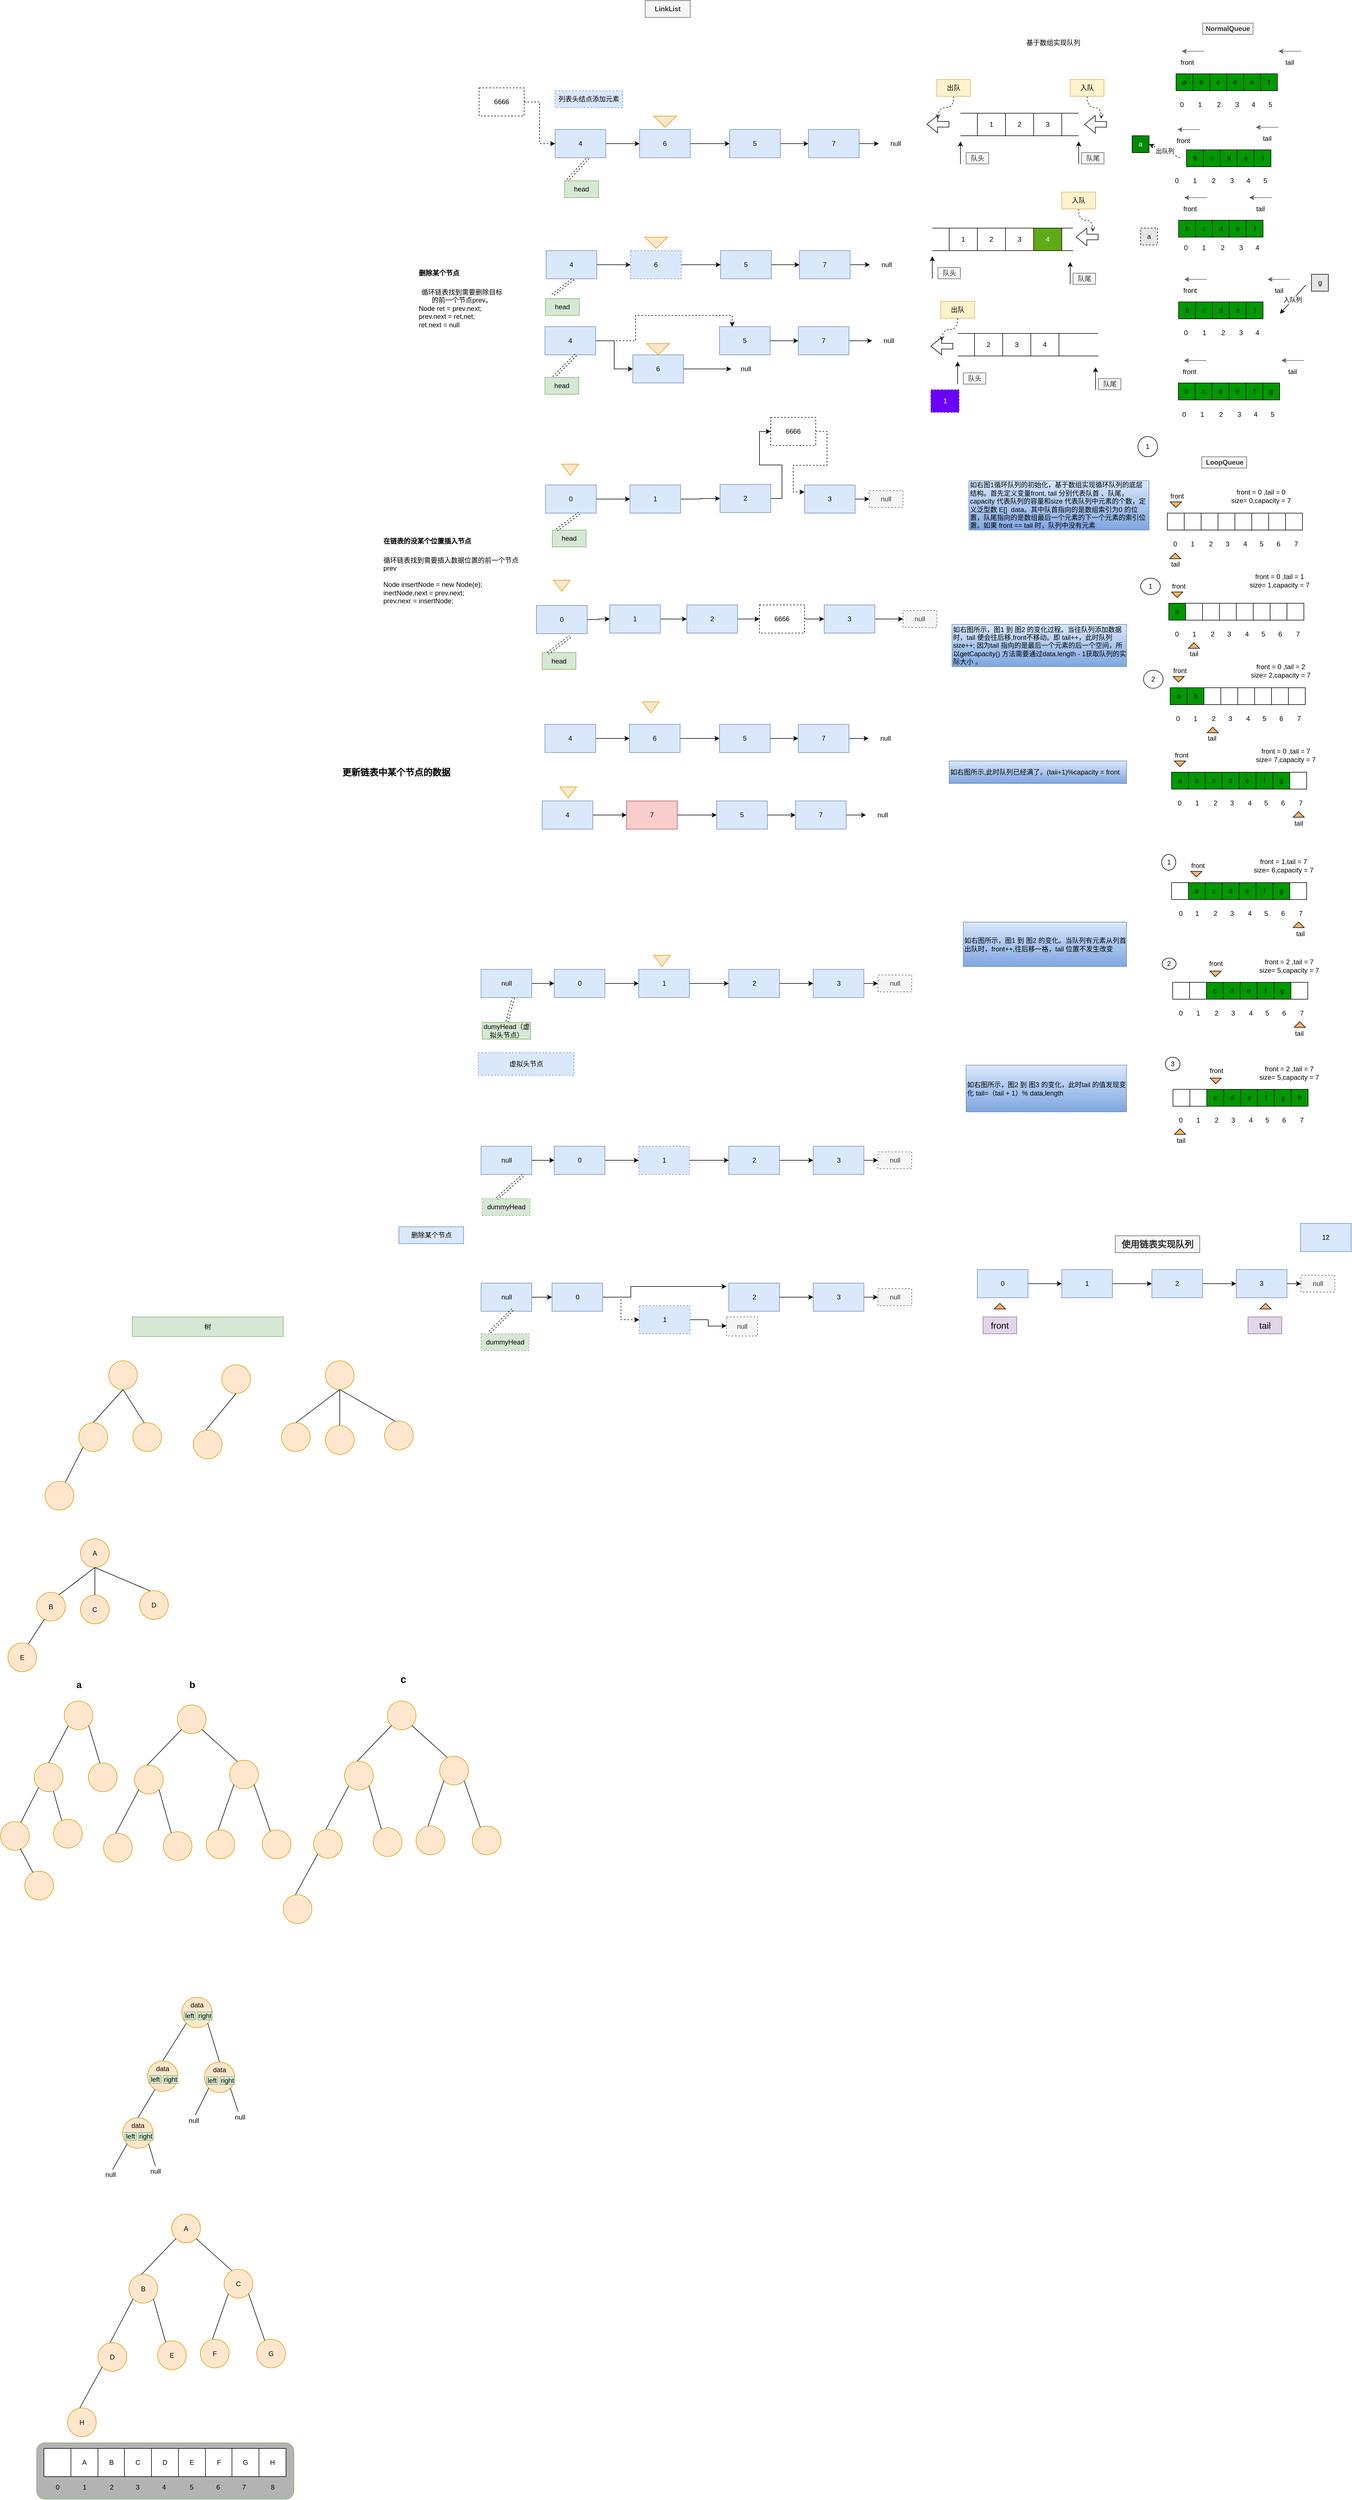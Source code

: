 <mxfile version="24.6.2" type="github">
  <diagram id="Mlr0pYLC5b41N5TcJUmN" name="第 1 页">
    <mxGraphModel dx="2290" dy="412" grid="0" gridSize="10" guides="1" tooltips="1" connect="1" arrows="1" fold="1" page="1" pageScale="1" pageWidth="827" pageHeight="1169" math="0" shadow="0">
      <root>
        <mxCell id="0" />
        <mxCell id="1" parent="0" />
        <mxCell id="1n0Jcu34RUJ4snN2S6h3-166" value="22" style="rounded=1;whiteSpace=wrap;html=1;fillColor=#B3B3B3;strokeColor=#82b366;" vertex="1" parent="1">
          <mxGeometry x="-1571" y="4346" width="457" height="100" as="geometry" />
        </mxCell>
        <mxCell id="6NcS7hRpo6igpyQ6YfD7-3" value="front" style="text;html=1;strokeColor=none;fillColor=none;align=center;verticalAlign=middle;whiteSpace=wrap;rounded=0;" parent="1" vertex="1">
          <mxGeometry x="453" y="110" width="40" height="20" as="geometry" />
        </mxCell>
        <mxCell id="6NcS7hRpo6igpyQ6YfD7-4" value="tail" style="text;html=1;strokeColor=none;fillColor=none;align=center;verticalAlign=middle;whiteSpace=wrap;rounded=0;" parent="1" vertex="1">
          <mxGeometry x="635" y="110" width="40" height="20" as="geometry" />
        </mxCell>
        <mxCell id="6NcS7hRpo6igpyQ6YfD7-5" value="&lt;span&gt;NormalQueue&lt;/span&gt;" style="text;html=1;strokeColor=#666666;fillColor=#f5f5f5;align=center;verticalAlign=middle;whiteSpace=wrap;rounded=0;fontStyle=1;fontColor=#333333;" parent="1" vertex="1">
          <mxGeometry x="500.25" y="50" width="89.5" height="20" as="geometry" />
        </mxCell>
        <mxCell id="6NcS7hRpo6igpyQ6YfD7-6" value="" style="endArrow=classic;html=1;fillColor=#f5f5f5;strokeColor=#666666;" parent="1" edge="1">
          <mxGeometry width="50" height="50" relative="1" as="geometry">
            <mxPoint x="675" y="100" as="sourcePoint" />
            <mxPoint x="635" y="100" as="targetPoint" />
          </mxGeometry>
        </mxCell>
        <mxCell id="6NcS7hRpo6igpyQ6YfD7-7" value="" style="endArrow=classic;html=1;fillColor=#f5f5f5;strokeColor=#666666;" parent="1" edge="1">
          <mxGeometry width="50" height="50" relative="1" as="geometry">
            <mxPoint x="503" y="100" as="sourcePoint" />
            <mxPoint x="463" y="100" as="targetPoint" />
          </mxGeometry>
        </mxCell>
        <mxCell id="6NcS7hRpo6igpyQ6YfD7-8" value="a" style="whiteSpace=wrap;html=1;aspect=fixed;fillColor=#009900;" parent="1" vertex="1">
          <mxGeometry x="453" y="140" width="30" height="30" as="geometry" />
        </mxCell>
        <mxCell id="6NcS7hRpo6igpyQ6YfD7-9" value="f" style="whiteSpace=wrap;html=1;aspect=fixed;fillColor=#009900;" parent="1" vertex="1">
          <mxGeometry x="603" y="140" width="30" height="30" as="geometry" />
        </mxCell>
        <mxCell id="6NcS7hRpo6igpyQ6YfD7-10" value="b" style="whiteSpace=wrap;html=1;aspect=fixed;fillColor=#009900;" parent="1" vertex="1">
          <mxGeometry x="483" y="140" width="30" height="30" as="geometry" />
        </mxCell>
        <mxCell id="6NcS7hRpo6igpyQ6YfD7-11" value="c" style="whiteSpace=wrap;html=1;aspect=fixed;fillColor=#009900;" parent="1" vertex="1">
          <mxGeometry x="513" y="140" width="30" height="30" as="geometry" />
        </mxCell>
        <mxCell id="6NcS7hRpo6igpyQ6YfD7-12" value="d" style="whiteSpace=wrap;html=1;aspect=fixed;fillColor=#009900;" parent="1" vertex="1">
          <mxGeometry x="543" y="140" width="30" height="30" as="geometry" />
        </mxCell>
        <mxCell id="6NcS7hRpo6igpyQ6YfD7-13" value="e" style="whiteSpace=wrap;html=1;aspect=fixed;fillColor=#009900;" parent="1" vertex="1">
          <mxGeometry x="573" y="140" width="30" height="30" as="geometry" />
        </mxCell>
        <mxCell id="6NcS7hRpo6igpyQ6YfD7-16" value="front" style="text;html=1;strokeColor=none;fillColor=none;align=center;verticalAlign=middle;whiteSpace=wrap;rounded=0;" parent="1" vertex="1">
          <mxGeometry x="445.5" y="249" width="40" height="20" as="geometry" />
        </mxCell>
        <mxCell id="6NcS7hRpo6igpyQ6YfD7-17" value="tail" style="text;html=1;strokeColor=none;fillColor=none;align=center;verticalAlign=middle;whiteSpace=wrap;rounded=0;" parent="1" vertex="1">
          <mxGeometry x="594.5" y="245" width="40" height="20" as="geometry" />
        </mxCell>
        <mxCell id="6NcS7hRpo6igpyQ6YfD7-18" value="" style="endArrow=classic;html=1;fillColor=#f5f5f5;strokeColor=#666666;" parent="1" edge="1">
          <mxGeometry width="50" height="50" relative="1" as="geometry">
            <mxPoint x="634.5" y="235" as="sourcePoint" />
            <mxPoint x="594.5" y="235" as="targetPoint" />
          </mxGeometry>
        </mxCell>
        <mxCell id="6NcS7hRpo6igpyQ6YfD7-19" value="" style="endArrow=classic;html=1;fillColor=#f5f5f5;strokeColor=#666666;" parent="1" edge="1">
          <mxGeometry width="50" height="50" relative="1" as="geometry">
            <mxPoint x="495.5" y="239" as="sourcePoint" />
            <mxPoint x="455.5" y="239" as="targetPoint" />
          </mxGeometry>
        </mxCell>
        <mxCell id="6NcS7hRpo6igpyQ6YfD7-20" value="a" style="whiteSpace=wrap;html=1;aspect=fixed;fillColor=#008a00;fontColor=#ffffff;strokeColor=#000000;" parent="1" vertex="1">
          <mxGeometry x="375" y="250" width="30" height="30" as="geometry" />
        </mxCell>
        <mxCell id="6NcS7hRpo6igpyQ6YfD7-21" value="f" style="whiteSpace=wrap;html=1;aspect=fixed;fillColor=#009900;" parent="1" vertex="1">
          <mxGeometry x="591.5" y="275" width="30" height="30" as="geometry" />
        </mxCell>
        <mxCell id="6NcS7hRpo6igpyQ6YfD7-22" value="b" style="whiteSpace=wrap;html=1;aspect=fixed;fillColor=#009900;" parent="1" vertex="1">
          <mxGeometry x="471.5" y="275" width="30" height="30" as="geometry" />
        </mxCell>
        <mxCell id="6NcS7hRpo6igpyQ6YfD7-23" value="c" style="whiteSpace=wrap;html=1;aspect=fixed;fillColor=#009900;" parent="1" vertex="1">
          <mxGeometry x="501.5" y="275" width="30" height="30" as="geometry" />
        </mxCell>
        <mxCell id="6NcS7hRpo6igpyQ6YfD7-24" value="d" style="whiteSpace=wrap;html=1;aspect=fixed;fillColor=#009900;" parent="1" vertex="1">
          <mxGeometry x="531.5" y="275" width="30" height="30" as="geometry" />
        </mxCell>
        <mxCell id="6NcS7hRpo6igpyQ6YfD7-25" value="e" style="whiteSpace=wrap;html=1;aspect=fixed;fillColor=#009900;" parent="1" vertex="1">
          <mxGeometry x="561.5" y="275" width="30" height="30" as="geometry" />
        </mxCell>
        <mxCell id="6NcS7hRpo6igpyQ6YfD7-28" value="出队列" style="endArrow=classic;html=1;entryX=1;entryY=0.5;entryDx=0;entryDy=0;dashed=1;" parent="1" target="6NcS7hRpo6igpyQ6YfD7-20" edge="1">
          <mxGeometry relative="1" as="geometry">
            <mxPoint x="460" y="289" as="sourcePoint" />
            <mxPoint x="390" y="279" as="targetPoint" />
          </mxGeometry>
        </mxCell>
        <mxCell id="6NcS7hRpo6igpyQ6YfD7-44" value="front" style="text;html=1;strokeColor=none;fillColor=none;align=center;verticalAlign=middle;whiteSpace=wrap;rounded=0;" parent="1" vertex="1">
          <mxGeometry x="457.5" y="370" width="40" height="20" as="geometry" />
        </mxCell>
        <mxCell id="6NcS7hRpo6igpyQ6YfD7-45" value="tail" style="text;html=1;strokeColor=none;fillColor=none;align=center;verticalAlign=middle;whiteSpace=wrap;rounded=0;" parent="1" vertex="1">
          <mxGeometry x="583" y="370" width="40" height="20" as="geometry" />
        </mxCell>
        <mxCell id="6NcS7hRpo6igpyQ6YfD7-46" value="" style="endArrow=classic;html=1;fillColor=#f5f5f5;strokeColor=#666666;" parent="1" edge="1">
          <mxGeometry width="50" height="50" relative="1" as="geometry">
            <mxPoint x="623" y="360" as="sourcePoint" />
            <mxPoint x="583" y="360" as="targetPoint" />
          </mxGeometry>
        </mxCell>
        <mxCell id="6NcS7hRpo6igpyQ6YfD7-47" value="" style="endArrow=classic;html=1;fillColor=#f5f5f5;strokeColor=#666666;" parent="1" edge="1">
          <mxGeometry width="50" height="50" relative="1" as="geometry">
            <mxPoint x="507.5" y="360" as="sourcePoint" />
            <mxPoint x="467.5" y="360" as="targetPoint" />
          </mxGeometry>
        </mxCell>
        <mxCell id="6NcS7hRpo6igpyQ6YfD7-48" value="a" style="whiteSpace=wrap;html=1;aspect=fixed;fillColor=#E6E6E6;dashed=1;" parent="1" vertex="1">
          <mxGeometry x="390" y="414" width="30" height="30" as="geometry" />
        </mxCell>
        <mxCell id="6NcS7hRpo6igpyQ6YfD7-49" value="f" style="whiteSpace=wrap;html=1;aspect=fixed;fillColor=#009900;" parent="1" vertex="1">
          <mxGeometry x="577.5" y="400" width="30" height="30" as="geometry" />
        </mxCell>
        <mxCell id="6NcS7hRpo6igpyQ6YfD7-50" value="b" style="whiteSpace=wrap;html=1;aspect=fixed;fillColor=#009900;" parent="1" vertex="1">
          <mxGeometry x="457.5" y="400" width="30" height="30" as="geometry" />
        </mxCell>
        <mxCell id="6NcS7hRpo6igpyQ6YfD7-51" value="c" style="whiteSpace=wrap;html=1;aspect=fixed;fillColor=#009900;" parent="1" vertex="1">
          <mxGeometry x="487.5" y="400" width="30" height="30" as="geometry" />
        </mxCell>
        <mxCell id="6NcS7hRpo6igpyQ6YfD7-52" value="d" style="whiteSpace=wrap;html=1;aspect=fixed;fillColor=#009900;" parent="1" vertex="1">
          <mxGeometry x="517.5" y="400" width="30" height="30" as="geometry" />
        </mxCell>
        <mxCell id="6NcS7hRpo6igpyQ6YfD7-53" value="e" style="whiteSpace=wrap;html=1;aspect=fixed;fillColor=#009900;" parent="1" vertex="1">
          <mxGeometry x="547.5" y="400" width="30" height="30" as="geometry" />
        </mxCell>
        <mxCell id="6NcS7hRpo6igpyQ6YfD7-57" value="front" style="text;html=1;strokeColor=none;fillColor=none;align=center;verticalAlign=middle;whiteSpace=wrap;rounded=0;" parent="1" vertex="1">
          <mxGeometry x="457.5" y="515" width="40" height="20" as="geometry" />
        </mxCell>
        <mxCell id="6NcS7hRpo6igpyQ6YfD7-58" value="tail" style="text;html=1;strokeColor=none;fillColor=none;align=center;verticalAlign=middle;whiteSpace=wrap;rounded=0;" parent="1" vertex="1">
          <mxGeometry x="615.5" y="515" width="40" height="20" as="geometry" />
        </mxCell>
        <mxCell id="6NcS7hRpo6igpyQ6YfD7-59" value="" style="endArrow=classic;html=1;fillColor=#f5f5f5;strokeColor=#666666;" parent="1" edge="1">
          <mxGeometry width="50" height="50" relative="1" as="geometry">
            <mxPoint x="655.5" y="505" as="sourcePoint" />
            <mxPoint x="615.5" y="505" as="targetPoint" />
          </mxGeometry>
        </mxCell>
        <mxCell id="6NcS7hRpo6igpyQ6YfD7-60" value="" style="endArrow=classic;html=1;fillColor=#f5f5f5;strokeColor=#666666;" parent="1" edge="1">
          <mxGeometry width="50" height="50" relative="1" as="geometry">
            <mxPoint x="507.5" y="505" as="sourcePoint" />
            <mxPoint x="467.5" y="505" as="targetPoint" />
          </mxGeometry>
        </mxCell>
        <mxCell id="6NcS7hRpo6igpyQ6YfD7-61" value="f" style="whiteSpace=wrap;html=1;aspect=fixed;fillColor=#009900;" parent="1" vertex="1">
          <mxGeometry x="577.5" y="545" width="30" height="30" as="geometry" />
        </mxCell>
        <mxCell id="6NcS7hRpo6igpyQ6YfD7-62" value="b" style="whiteSpace=wrap;html=1;aspect=fixed;fillColor=#009900;" parent="1" vertex="1">
          <mxGeometry x="457.5" y="545" width="30" height="30" as="geometry" />
        </mxCell>
        <mxCell id="6NcS7hRpo6igpyQ6YfD7-63" value="c" style="whiteSpace=wrap;html=1;aspect=fixed;fillColor=#009900;" parent="1" vertex="1">
          <mxGeometry x="487.5" y="545" width="30" height="30" as="geometry" />
        </mxCell>
        <mxCell id="6NcS7hRpo6igpyQ6YfD7-64" value="d" style="whiteSpace=wrap;html=1;aspect=fixed;fillColor=#009900;" parent="1" vertex="1">
          <mxGeometry x="517.5" y="545" width="30" height="30" as="geometry" />
        </mxCell>
        <mxCell id="6NcS7hRpo6igpyQ6YfD7-65" value="e" style="whiteSpace=wrap;html=1;aspect=fixed;fillColor=#009900;" parent="1" vertex="1">
          <mxGeometry x="547.5" y="545" width="30" height="30" as="geometry" />
        </mxCell>
        <mxCell id="6NcS7hRpo6igpyQ6YfD7-66" value="g" style="whiteSpace=wrap;html=1;aspect=fixed;fillColor=#E6E6E6;" parent="1" vertex="1">
          <mxGeometry x="693.5" y="496" width="30" height="30" as="geometry" />
        </mxCell>
        <mxCell id="6NcS7hRpo6igpyQ6YfD7-68" value="入队列" style="endArrow=classic;html=1;" parent="1" edge="1">
          <mxGeometry relative="1" as="geometry">
            <mxPoint x="683.5" y="515" as="sourcePoint" />
            <mxPoint x="637.5" y="566" as="targetPoint" />
          </mxGeometry>
        </mxCell>
        <mxCell id="6NcS7hRpo6igpyQ6YfD7-73" value="front" style="text;html=1;strokeColor=none;fillColor=none;align=center;verticalAlign=middle;whiteSpace=wrap;rounded=0;" parent="1" vertex="1">
          <mxGeometry x="457" y="659" width="40" height="20" as="geometry" />
        </mxCell>
        <mxCell id="6NcS7hRpo6igpyQ6YfD7-74" value="tail" style="text;html=1;strokeColor=none;fillColor=none;align=center;verticalAlign=middle;whiteSpace=wrap;rounded=0;" parent="1" vertex="1">
          <mxGeometry x="640" y="659" width="40" height="20" as="geometry" />
        </mxCell>
        <mxCell id="6NcS7hRpo6igpyQ6YfD7-75" value="" style="endArrow=classic;html=1;fillColor=#f5f5f5;strokeColor=#666666;" parent="1" edge="1">
          <mxGeometry width="50" height="50" relative="1" as="geometry">
            <mxPoint x="680" y="649" as="sourcePoint" />
            <mxPoint x="640" y="649" as="targetPoint" />
          </mxGeometry>
        </mxCell>
        <mxCell id="6NcS7hRpo6igpyQ6YfD7-76" value="" style="endArrow=classic;html=1;fillColor=#f5f5f5;strokeColor=#666666;" parent="1" edge="1">
          <mxGeometry width="50" height="50" relative="1" as="geometry">
            <mxPoint x="507" y="649" as="sourcePoint" />
            <mxPoint x="467" y="649" as="targetPoint" />
          </mxGeometry>
        </mxCell>
        <mxCell id="6NcS7hRpo6igpyQ6YfD7-77" value="f" style="whiteSpace=wrap;html=1;aspect=fixed;fillColor=#009900;" parent="1" vertex="1">
          <mxGeometry x="577" y="689" width="30" height="30" as="geometry" />
        </mxCell>
        <mxCell id="6NcS7hRpo6igpyQ6YfD7-78" value="b" style="whiteSpace=wrap;html=1;aspect=fixed;fillColor=#009900;" parent="1" vertex="1">
          <mxGeometry x="457" y="689" width="30" height="30" as="geometry" />
        </mxCell>
        <mxCell id="6NcS7hRpo6igpyQ6YfD7-79" value="c" style="whiteSpace=wrap;html=1;aspect=fixed;fillColor=#009900;" parent="1" vertex="1">
          <mxGeometry x="487" y="689" width="30" height="30" as="geometry" />
        </mxCell>
        <mxCell id="6NcS7hRpo6igpyQ6YfD7-80" value="d" style="whiteSpace=wrap;html=1;aspect=fixed;fillColor=#009900;" parent="1" vertex="1">
          <mxGeometry x="517" y="689" width="30" height="30" as="geometry" />
        </mxCell>
        <mxCell id="6NcS7hRpo6igpyQ6YfD7-81" value="e" style="whiteSpace=wrap;html=1;aspect=fixed;fillColor=#009900;" parent="1" vertex="1">
          <mxGeometry x="547" y="689" width="30" height="30" as="geometry" />
        </mxCell>
        <mxCell id="6NcS7hRpo6igpyQ6YfD7-84" value="g" style="whiteSpace=wrap;html=1;aspect=fixed;fillColor=#009900;" parent="1" vertex="1">
          <mxGeometry x="607" y="689" width="30" height="30" as="geometry" />
        </mxCell>
        <mxCell id="6NcS7hRpo6igpyQ6YfD7-85" value="&lt;span&gt;LoopQueue&lt;/span&gt;" style="text;html=1;align=center;verticalAlign=middle;resizable=0;points=[];autosize=1;strokeColor=#666666;fontColor=#333333;fillColor=#f5f5f5;fontStyle=1" parent="1" vertex="1">
          <mxGeometry x="498.5" y="820" width="80" height="20" as="geometry" />
        </mxCell>
        <mxCell id="sEM_x0LTF23ETzQpCbNc-15" value="front" style="text;html=1;strokeColor=none;fillColor=none;align=center;verticalAlign=middle;whiteSpace=wrap;rounded=0;" parent="1" vertex="1">
          <mxGeometry x="435" y="880" width="40" height="20" as="geometry" />
        </mxCell>
        <mxCell id="sEM_x0LTF23ETzQpCbNc-16" value="tail" style="text;html=1;strokeColor=none;fillColor=none;align=center;verticalAlign=middle;whiteSpace=wrap;rounded=0;" parent="1" vertex="1">
          <mxGeometry x="432" y="1001" width="40" height="20" as="geometry" />
        </mxCell>
        <mxCell id="sEM_x0LTF23ETzQpCbNc-20" value="" style="whiteSpace=wrap;html=1;aspect=fixed;" parent="1" vertex="1">
          <mxGeometry x="587.5" y="920" width="30" height="30" as="geometry" />
        </mxCell>
        <mxCell id="sEM_x0LTF23ETzQpCbNc-21" value="" style="whiteSpace=wrap;html=1;aspect=fixed;" parent="1" vertex="1">
          <mxGeometry x="467.5" y="920" width="30" height="30" as="geometry" />
        </mxCell>
        <mxCell id="sEM_x0LTF23ETzQpCbNc-22" value="" style="whiteSpace=wrap;html=1;aspect=fixed;" parent="1" vertex="1">
          <mxGeometry x="497.5" y="920" width="30" height="30" as="geometry" />
        </mxCell>
        <mxCell id="sEM_x0LTF23ETzQpCbNc-23" value="" style="whiteSpace=wrap;html=1;aspect=fixed;" parent="1" vertex="1">
          <mxGeometry x="527.5" y="920" width="30" height="30" as="geometry" />
        </mxCell>
        <mxCell id="sEM_x0LTF23ETzQpCbNc-24" value="" style="whiteSpace=wrap;html=1;aspect=fixed;" parent="1" vertex="1">
          <mxGeometry x="557.5" y="920" width="30" height="30" as="geometry" />
        </mxCell>
        <mxCell id="sEM_x0LTF23ETzQpCbNc-28" value="" style="whiteSpace=wrap;html=1;aspect=fixed;fillColor=#FFFFFF;" parent="1" vertex="1">
          <mxGeometry x="617.5" y="920" width="30" height="30" as="geometry" />
        </mxCell>
        <mxCell id="sEM_x0LTF23ETzQpCbNc-29" value="" style="whiteSpace=wrap;html=1;aspect=fixed;fillColor=#FFFFFF;" parent="1" vertex="1">
          <mxGeometry x="647.5" y="920" width="30" height="30" as="geometry" />
        </mxCell>
        <mxCell id="sEM_x0LTF23ETzQpCbNc-34" value="0" style="text;html=1;align=center;verticalAlign=middle;whiteSpace=wrap;rounded=0;" parent="1" vertex="1">
          <mxGeometry x="445" y="960" width="12.5" height="30" as="geometry" />
        </mxCell>
        <mxCell id="sEM_x0LTF23ETzQpCbNc-36" value="1" style="text;html=1;align=center;verticalAlign=middle;whiteSpace=wrap;rounded=0;" parent="1" vertex="1">
          <mxGeometry x="475" y="960" width="15" height="30" as="geometry" />
        </mxCell>
        <mxCell id="sEM_x0LTF23ETzQpCbNc-37" value="2" style="text;html=1;align=center;verticalAlign=middle;whiteSpace=wrap;rounded=0;" parent="1" vertex="1">
          <mxGeometry x="510" y="960" width="9.5" height="30" as="geometry" />
        </mxCell>
        <mxCell id="sEM_x0LTF23ETzQpCbNc-38" value="3" style="text;html=1;align=center;verticalAlign=middle;whiteSpace=wrap;rounded=0;" parent="1" vertex="1">
          <mxGeometry x="539" y="960" width="10.5" height="30" as="geometry" />
        </mxCell>
        <mxCell id="sEM_x0LTF23ETzQpCbNc-39" value="4" style="text;html=1;align=center;verticalAlign=middle;whiteSpace=wrap;rounded=0;" parent="1" vertex="1">
          <mxGeometry x="571" y="960" width="9.5" height="30" as="geometry" />
        </mxCell>
        <mxCell id="sEM_x0LTF23ETzQpCbNc-40" value="5" style="text;html=1;align=center;verticalAlign=middle;whiteSpace=wrap;rounded=0;" parent="1" vertex="1">
          <mxGeometry x="600" y="960" width="10" height="30" as="geometry" />
        </mxCell>
        <mxCell id="sEM_x0LTF23ETzQpCbNc-42" value="6" style="text;html=1;align=center;verticalAlign=middle;whiteSpace=wrap;rounded=0;" parent="1" vertex="1">
          <mxGeometry x="630" y="960" width="10" height="30" as="geometry" />
        </mxCell>
        <mxCell id="sEM_x0LTF23ETzQpCbNc-43" value="7" style="text;html=1;align=center;verticalAlign=middle;whiteSpace=wrap;rounded=0;" parent="1" vertex="1">
          <mxGeometry x="660" y="960" width="12.5" height="30" as="geometry" />
        </mxCell>
        <mxCell id="sEM_x0LTF23ETzQpCbNc-46" value="0" style="text;html=1;align=center;verticalAlign=middle;whiteSpace=wrap;rounded=0;" parent="1" vertex="1">
          <mxGeometry x="454.5" y="730" width="25" height="30" as="geometry" />
        </mxCell>
        <mxCell id="sEM_x0LTF23ETzQpCbNc-47" value="1" style="text;html=1;align=center;verticalAlign=middle;whiteSpace=wrap;rounded=0;" parent="1" vertex="1">
          <mxGeometry x="487" y="730" width="25" height="30" as="geometry" />
        </mxCell>
        <mxCell id="sEM_x0LTF23ETzQpCbNc-48" value="2" style="text;html=1;align=center;verticalAlign=middle;whiteSpace=wrap;rounded=0;" parent="1" vertex="1">
          <mxGeometry x="519" y="730" width="27.5" height="30" as="geometry" />
        </mxCell>
        <mxCell id="sEM_x0LTF23ETzQpCbNc-49" value="3" style="text;html=1;align=center;verticalAlign=middle;whiteSpace=wrap;rounded=0;" parent="1" vertex="1">
          <mxGeometry x="552.5" y="730" width="25" height="30" as="geometry" />
        </mxCell>
        <mxCell id="sEM_x0LTF23ETzQpCbNc-50" value="4" style="text;html=1;align=center;verticalAlign=middle;whiteSpace=wrap;rounded=0;" parent="1" vertex="1">
          <mxGeometry x="581.5" y="730" width="25" height="30" as="geometry" />
        </mxCell>
        <mxCell id="sEM_x0LTF23ETzQpCbNc-51" value="5" style="text;html=1;align=center;verticalAlign=middle;whiteSpace=wrap;rounded=0;" parent="1" vertex="1">
          <mxGeometry x="612" y="730" width="25" height="30" as="geometry" />
        </mxCell>
        <mxCell id="sEM_x0LTF23ETzQpCbNc-52" value="0" style="text;html=1;align=center;verticalAlign=middle;whiteSpace=wrap;rounded=0;" parent="1" vertex="1">
          <mxGeometry x="458" y="585" width="25" height="30" as="geometry" />
        </mxCell>
        <mxCell id="sEM_x0LTF23ETzQpCbNc-53" value="1" style="text;html=1;align=center;verticalAlign=middle;whiteSpace=wrap;rounded=0;" parent="1" vertex="1">
          <mxGeometry x="490.5" y="585" width="25" height="30" as="geometry" />
        </mxCell>
        <mxCell id="sEM_x0LTF23ETzQpCbNc-54" value="2" style="text;html=1;align=center;verticalAlign=middle;whiteSpace=wrap;rounded=0;" parent="1" vertex="1">
          <mxGeometry x="522.5" y="585" width="27.5" height="30" as="geometry" />
        </mxCell>
        <mxCell id="sEM_x0LTF23ETzQpCbNc-55" value="3" style="text;html=1;align=center;verticalAlign=middle;whiteSpace=wrap;rounded=0;" parent="1" vertex="1">
          <mxGeometry x="556" y="585" width="25" height="30" as="geometry" />
        </mxCell>
        <mxCell id="sEM_x0LTF23ETzQpCbNc-56" value="4" style="text;html=1;align=center;verticalAlign=middle;whiteSpace=wrap;rounded=0;" parent="1" vertex="1">
          <mxGeometry x="585" y="585" width="25" height="30" as="geometry" />
        </mxCell>
        <mxCell id="sEM_x0LTF23ETzQpCbNc-58" value="0" style="text;html=1;align=center;verticalAlign=middle;whiteSpace=wrap;rounded=0;" parent="1" vertex="1">
          <mxGeometry x="457.5" y="434" width="25" height="30" as="geometry" />
        </mxCell>
        <mxCell id="sEM_x0LTF23ETzQpCbNc-59" value="1" style="text;html=1;align=center;verticalAlign=middle;whiteSpace=wrap;rounded=0;" parent="1" vertex="1">
          <mxGeometry x="490" y="434" width="25" height="30" as="geometry" />
        </mxCell>
        <mxCell id="sEM_x0LTF23ETzQpCbNc-60" value="2" style="text;html=1;align=center;verticalAlign=middle;whiteSpace=wrap;rounded=0;" parent="1" vertex="1">
          <mxGeometry x="522" y="434" width="27.5" height="30" as="geometry" />
        </mxCell>
        <mxCell id="sEM_x0LTF23ETzQpCbNc-61" value="3" style="text;html=1;align=center;verticalAlign=middle;whiteSpace=wrap;rounded=0;" parent="1" vertex="1">
          <mxGeometry x="555.5" y="434" width="25" height="30" as="geometry" />
        </mxCell>
        <mxCell id="sEM_x0LTF23ETzQpCbNc-62" value="4" style="text;html=1;align=center;verticalAlign=middle;whiteSpace=wrap;rounded=0;" parent="1" vertex="1">
          <mxGeometry x="584.5" y="434" width="25" height="30" as="geometry" />
        </mxCell>
        <mxCell id="sEM_x0LTF23ETzQpCbNc-64" value="0" style="text;html=1;align=center;verticalAlign=middle;whiteSpace=wrap;rounded=0;" parent="1" vertex="1">
          <mxGeometry x="450.5" y="180" width="25" height="30" as="geometry" />
        </mxCell>
        <mxCell id="sEM_x0LTF23ETzQpCbNc-65" value="1" style="text;html=1;align=center;verticalAlign=middle;whiteSpace=wrap;rounded=0;" parent="1" vertex="1">
          <mxGeometry x="483" y="180" width="25" height="30" as="geometry" />
        </mxCell>
        <mxCell id="sEM_x0LTF23ETzQpCbNc-66" value="2" style="text;html=1;align=center;verticalAlign=middle;whiteSpace=wrap;rounded=0;" parent="1" vertex="1">
          <mxGeometry x="515" y="180" width="27.5" height="30" as="geometry" />
        </mxCell>
        <mxCell id="sEM_x0LTF23ETzQpCbNc-67" value="3" style="text;html=1;align=center;verticalAlign=middle;whiteSpace=wrap;rounded=0;" parent="1" vertex="1">
          <mxGeometry x="548.5" y="180" width="25" height="30" as="geometry" />
        </mxCell>
        <mxCell id="sEM_x0LTF23ETzQpCbNc-68" value="4" style="text;html=1;align=center;verticalAlign=middle;whiteSpace=wrap;rounded=0;" parent="1" vertex="1">
          <mxGeometry x="577.5" y="180" width="25" height="30" as="geometry" />
        </mxCell>
        <mxCell id="sEM_x0LTF23ETzQpCbNc-69" value="5" style="text;html=1;align=center;verticalAlign=middle;whiteSpace=wrap;rounded=0;" parent="1" vertex="1">
          <mxGeometry x="608" y="180" width="25" height="30" as="geometry" />
        </mxCell>
        <mxCell id="sEM_x0LTF23ETzQpCbNc-70" value="0" style="text;html=1;align=center;verticalAlign=middle;whiteSpace=wrap;rounded=0;" parent="1" vertex="1">
          <mxGeometry x="441.5" y="315" width="25" height="30" as="geometry" />
        </mxCell>
        <mxCell id="sEM_x0LTF23ETzQpCbNc-71" value="1" style="text;html=1;align=center;verticalAlign=middle;whiteSpace=wrap;rounded=0;" parent="1" vertex="1">
          <mxGeometry x="474" y="315" width="25" height="30" as="geometry" />
        </mxCell>
        <mxCell id="sEM_x0LTF23ETzQpCbNc-72" value="2" style="text;html=1;align=center;verticalAlign=middle;whiteSpace=wrap;rounded=0;" parent="1" vertex="1">
          <mxGeometry x="506" y="315" width="27.5" height="30" as="geometry" />
        </mxCell>
        <mxCell id="sEM_x0LTF23ETzQpCbNc-73" value="3" style="text;html=1;align=center;verticalAlign=middle;whiteSpace=wrap;rounded=0;" parent="1" vertex="1">
          <mxGeometry x="539.5" y="315" width="25" height="30" as="geometry" />
        </mxCell>
        <mxCell id="sEM_x0LTF23ETzQpCbNc-74" value="4" style="text;html=1;align=center;verticalAlign=middle;whiteSpace=wrap;rounded=0;" parent="1" vertex="1">
          <mxGeometry x="568.5" y="315" width="25" height="30" as="geometry" />
        </mxCell>
        <mxCell id="sEM_x0LTF23ETzQpCbNc-75" value="5" style="text;html=1;align=center;verticalAlign=middle;whiteSpace=wrap;rounded=0;" parent="1" vertex="1">
          <mxGeometry x="599" y="315" width="25" height="30" as="geometry" />
        </mxCell>
        <mxCell id="sEM_x0LTF23ETzQpCbNc-80" value="" style="triangle;whiteSpace=wrap;html=1;fontColor=#000000;strokeColor=default;fillColor=#FFB366;direction=north;rotation=-180;" parent="1" vertex="1">
          <mxGeometry x="442.5" y="900" width="20" height="10" as="geometry" />
        </mxCell>
        <mxCell id="sEM_x0LTF23ETzQpCbNc-82" value="" style="triangle;whiteSpace=wrap;html=1;fontColor=#000000;strokeColor=default;fillColor=#FFB366;direction=south;rotation=-180;" parent="1" vertex="1">
          <mxGeometry x="441.5" y="991" width="20" height="10" as="geometry" />
        </mxCell>
        <mxCell id="sEM_x0LTF23ETzQpCbNc-83" value="如右图1循环队列的初始化，基于数组实现循环队列的底层结构。首先定义变量front, tail 分别代表队首 、队尾，capacity 代表队列的容量和size 代表队列中元素的个数，定义泛型数 E[]&amp;nbsp; data。其中队首指向的是数组索引为0 的位置，队尾指向的是数组最后一个元素的下一个元素的索引位置。如果 front == tail 时，队列中没有元素&amp;nbsp;" style="text;html=1;align=left;verticalAlign=middle;whiteSpace=wrap;rounded=0;fillColor=#dae8fc;gradientColor=#7ea6e0;strokeColor=#6c8ebf;" parent="1" vertex="1">
          <mxGeometry x="85" y="862.5" width="320" height="87.5" as="geometry" />
        </mxCell>
        <mxCell id="sEM_x0LTF23ETzQpCbNc-84" value="" style="whiteSpace=wrap;html=1;aspect=fixed;" parent="1" vertex="1">
          <mxGeometry x="437.5" y="920" width="30" height="30" as="geometry" />
        </mxCell>
        <mxCell id="sEM_x0LTF23ETzQpCbNc-99" value="front" style="text;html=1;strokeColor=none;fillColor=none;align=center;verticalAlign=middle;whiteSpace=wrap;rounded=0;" parent="1" vertex="1">
          <mxGeometry x="437.5" y="1040" width="40" height="20" as="geometry" />
        </mxCell>
        <mxCell id="sEM_x0LTF23ETzQpCbNc-100" value="tail" style="text;html=1;strokeColor=none;fillColor=none;align=center;verticalAlign=middle;whiteSpace=wrap;rounded=0;" parent="1" vertex="1">
          <mxGeometry x="465.25" y="1160" width="40" height="20" as="geometry" />
        </mxCell>
        <mxCell id="sEM_x0LTF23ETzQpCbNc-101" value="" style="whiteSpace=wrap;html=1;aspect=fixed;" parent="1" vertex="1">
          <mxGeometry x="590" y="1080" width="30" height="30" as="geometry" />
        </mxCell>
        <mxCell id="sEM_x0LTF23ETzQpCbNc-102" value="" style="whiteSpace=wrap;html=1;aspect=fixed;" parent="1" vertex="1">
          <mxGeometry x="470" y="1080" width="30" height="30" as="geometry" />
        </mxCell>
        <mxCell id="sEM_x0LTF23ETzQpCbNc-103" value="" style="whiteSpace=wrap;html=1;aspect=fixed;" parent="1" vertex="1">
          <mxGeometry x="500" y="1080" width="30" height="30" as="geometry" />
        </mxCell>
        <mxCell id="sEM_x0LTF23ETzQpCbNc-104" value="" style="whiteSpace=wrap;html=1;aspect=fixed;" parent="1" vertex="1">
          <mxGeometry x="530" y="1080" width="30" height="30" as="geometry" />
        </mxCell>
        <mxCell id="sEM_x0LTF23ETzQpCbNc-105" value="" style="whiteSpace=wrap;html=1;aspect=fixed;" parent="1" vertex="1">
          <mxGeometry x="560" y="1080" width="30" height="30" as="geometry" />
        </mxCell>
        <mxCell id="sEM_x0LTF23ETzQpCbNc-106" value="" style="whiteSpace=wrap;html=1;aspect=fixed;fillColor=#FFFFFF;" parent="1" vertex="1">
          <mxGeometry x="620" y="1080" width="30" height="30" as="geometry" />
        </mxCell>
        <mxCell id="sEM_x0LTF23ETzQpCbNc-107" value="" style="whiteSpace=wrap;html=1;aspect=fixed;fillColor=#FFFFFF;" parent="1" vertex="1">
          <mxGeometry x="650" y="1080" width="30" height="30" as="geometry" />
        </mxCell>
        <mxCell id="sEM_x0LTF23ETzQpCbNc-108" value="0" style="text;html=1;align=center;verticalAlign=middle;whiteSpace=wrap;rounded=0;" parent="1" vertex="1">
          <mxGeometry x="447.5" y="1120" width="12.5" height="30" as="geometry" />
        </mxCell>
        <mxCell id="sEM_x0LTF23ETzQpCbNc-109" value="1" style="text;html=1;align=center;verticalAlign=middle;whiteSpace=wrap;rounded=0;" parent="1" vertex="1">
          <mxGeometry x="477.5" y="1120" width="15" height="30" as="geometry" />
        </mxCell>
        <mxCell id="sEM_x0LTF23ETzQpCbNc-110" value="2" style="text;html=1;align=center;verticalAlign=middle;whiteSpace=wrap;rounded=0;" parent="1" vertex="1">
          <mxGeometry x="512.5" y="1120" width="9.5" height="30" as="geometry" />
        </mxCell>
        <mxCell id="sEM_x0LTF23ETzQpCbNc-111" value="3" style="text;html=1;align=center;verticalAlign=middle;whiteSpace=wrap;rounded=0;" parent="1" vertex="1">
          <mxGeometry x="541.5" y="1120" width="10.5" height="30" as="geometry" />
        </mxCell>
        <mxCell id="sEM_x0LTF23ETzQpCbNc-112" value="4" style="text;html=1;align=center;verticalAlign=middle;whiteSpace=wrap;rounded=0;" parent="1" vertex="1">
          <mxGeometry x="573.5" y="1120" width="9.5" height="30" as="geometry" />
        </mxCell>
        <mxCell id="sEM_x0LTF23ETzQpCbNc-113" value="5" style="text;html=1;align=center;verticalAlign=middle;whiteSpace=wrap;rounded=0;" parent="1" vertex="1">
          <mxGeometry x="602.5" y="1120" width="10" height="30" as="geometry" />
        </mxCell>
        <mxCell id="sEM_x0LTF23ETzQpCbNc-114" value="6" style="text;html=1;align=center;verticalAlign=middle;whiteSpace=wrap;rounded=0;" parent="1" vertex="1">
          <mxGeometry x="632.5" y="1120" width="10" height="30" as="geometry" />
        </mxCell>
        <mxCell id="sEM_x0LTF23ETzQpCbNc-115" value="7" style="text;html=1;align=center;verticalAlign=middle;whiteSpace=wrap;rounded=0;" parent="1" vertex="1">
          <mxGeometry x="662.5" y="1120" width="12.5" height="30" as="geometry" />
        </mxCell>
        <mxCell id="sEM_x0LTF23ETzQpCbNc-116" value="" style="triangle;whiteSpace=wrap;html=1;fontColor=#000000;strokeColor=default;fillColor=#FFB366;direction=north;rotation=-180;" parent="1" vertex="1">
          <mxGeometry x="445" y="1060" width="20" height="10" as="geometry" />
        </mxCell>
        <mxCell id="sEM_x0LTF23ETzQpCbNc-117" value="" style="triangle;whiteSpace=wrap;html=1;fontColor=#000000;strokeColor=default;fillColor=#FFB366;direction=south;rotation=-180;" parent="1" vertex="1">
          <mxGeometry x="474.75" y="1150" width="20" height="10" as="geometry" />
        </mxCell>
        <mxCell id="sEM_x0LTF23ETzQpCbNc-118" value="a" style="whiteSpace=wrap;html=1;aspect=fixed;fillColor=#009900;" parent="1" vertex="1">
          <mxGeometry x="440" y="1080" width="30" height="30" as="geometry" />
        </mxCell>
        <mxCell id="sEM_x0LTF23ETzQpCbNc-121" value="front" style="text;html=1;strokeColor=none;fillColor=none;align=center;verticalAlign=middle;whiteSpace=wrap;rounded=0;" parent="1" vertex="1">
          <mxGeometry x="440" y="1190" width="40" height="20" as="geometry" />
        </mxCell>
        <mxCell id="sEM_x0LTF23ETzQpCbNc-122" value="tail" style="text;html=1;strokeColor=none;fillColor=none;align=center;verticalAlign=middle;whiteSpace=wrap;rounded=0;" parent="1" vertex="1">
          <mxGeometry x="497" y="1310" width="40" height="20" as="geometry" />
        </mxCell>
        <mxCell id="sEM_x0LTF23ETzQpCbNc-123" value="" style="whiteSpace=wrap;html=1;aspect=fixed;" parent="1" vertex="1">
          <mxGeometry x="592.5" y="1230" width="30" height="30" as="geometry" />
        </mxCell>
        <mxCell id="sEM_x0LTF23ETzQpCbNc-124" value="b" style="whiteSpace=wrap;html=1;aspect=fixed;fillColor=#009900;" parent="1" vertex="1">
          <mxGeometry x="472.5" y="1230" width="30" height="30" as="geometry" />
        </mxCell>
        <mxCell id="sEM_x0LTF23ETzQpCbNc-125" value="" style="whiteSpace=wrap;html=1;aspect=fixed;" parent="1" vertex="1">
          <mxGeometry x="502.5" y="1230" width="30" height="30" as="geometry" />
        </mxCell>
        <mxCell id="sEM_x0LTF23ETzQpCbNc-126" value="" style="whiteSpace=wrap;html=1;aspect=fixed;" parent="1" vertex="1">
          <mxGeometry x="532.5" y="1230" width="30" height="30" as="geometry" />
        </mxCell>
        <mxCell id="sEM_x0LTF23ETzQpCbNc-127" value="" style="whiteSpace=wrap;html=1;aspect=fixed;" parent="1" vertex="1">
          <mxGeometry x="562.5" y="1230" width="30" height="30" as="geometry" />
        </mxCell>
        <mxCell id="sEM_x0LTF23ETzQpCbNc-128" value="" style="whiteSpace=wrap;html=1;aspect=fixed;fillColor=#FFFFFF;" parent="1" vertex="1">
          <mxGeometry x="622.5" y="1230" width="30" height="30" as="geometry" />
        </mxCell>
        <mxCell id="sEM_x0LTF23ETzQpCbNc-129" value="" style="whiteSpace=wrap;html=1;aspect=fixed;fillColor=#FFFFFF;" parent="1" vertex="1">
          <mxGeometry x="652.5" y="1230" width="30" height="30" as="geometry" />
        </mxCell>
        <mxCell id="sEM_x0LTF23ETzQpCbNc-130" value="0" style="text;html=1;align=center;verticalAlign=middle;whiteSpace=wrap;rounded=0;" parent="1" vertex="1">
          <mxGeometry x="450" y="1270" width="12.5" height="30" as="geometry" />
        </mxCell>
        <mxCell id="sEM_x0LTF23ETzQpCbNc-131" value="1" style="text;html=1;align=center;verticalAlign=middle;whiteSpace=wrap;rounded=0;" parent="1" vertex="1">
          <mxGeometry x="480" y="1270" width="15" height="30" as="geometry" />
        </mxCell>
        <mxCell id="sEM_x0LTF23ETzQpCbNc-132" value="2" style="text;html=1;align=center;verticalAlign=middle;whiteSpace=wrap;rounded=0;" parent="1" vertex="1">
          <mxGeometry x="515" y="1270" width="9.5" height="30" as="geometry" />
        </mxCell>
        <mxCell id="sEM_x0LTF23ETzQpCbNc-133" value="3" style="text;html=1;align=center;verticalAlign=middle;whiteSpace=wrap;rounded=0;" parent="1" vertex="1">
          <mxGeometry x="544" y="1270" width="10.5" height="30" as="geometry" />
        </mxCell>
        <mxCell id="sEM_x0LTF23ETzQpCbNc-134" value="4" style="text;html=1;align=center;verticalAlign=middle;whiteSpace=wrap;rounded=0;" parent="1" vertex="1">
          <mxGeometry x="576" y="1270" width="9.5" height="30" as="geometry" />
        </mxCell>
        <mxCell id="sEM_x0LTF23ETzQpCbNc-135" value="5" style="text;html=1;align=center;verticalAlign=middle;whiteSpace=wrap;rounded=0;" parent="1" vertex="1">
          <mxGeometry x="605" y="1270" width="10" height="30" as="geometry" />
        </mxCell>
        <mxCell id="sEM_x0LTF23ETzQpCbNc-136" value="6" style="text;html=1;align=center;verticalAlign=middle;whiteSpace=wrap;rounded=0;" parent="1" vertex="1">
          <mxGeometry x="635" y="1270" width="10" height="30" as="geometry" />
        </mxCell>
        <mxCell id="sEM_x0LTF23ETzQpCbNc-137" value="7" style="text;html=1;align=center;verticalAlign=middle;whiteSpace=wrap;rounded=0;" parent="1" vertex="1">
          <mxGeometry x="665" y="1270" width="12.5" height="30" as="geometry" />
        </mxCell>
        <mxCell id="sEM_x0LTF23ETzQpCbNc-138" value="" style="triangle;whiteSpace=wrap;html=1;fontColor=#000000;strokeColor=default;fillColor=#FFB366;direction=north;rotation=-180;" parent="1" vertex="1">
          <mxGeometry x="447.5" y="1210" width="20" height="10" as="geometry" />
        </mxCell>
        <mxCell id="sEM_x0LTF23ETzQpCbNc-139" value="" style="triangle;whiteSpace=wrap;html=1;fontColor=#000000;strokeColor=default;fillColor=#FFB366;direction=south;rotation=-180;" parent="1" vertex="1">
          <mxGeometry x="508.25" y="1300" width="20" height="10" as="geometry" />
        </mxCell>
        <mxCell id="sEM_x0LTF23ETzQpCbNc-140" value="a" style="whiteSpace=wrap;html=1;aspect=fixed;fillColor=#009900;" parent="1" vertex="1">
          <mxGeometry x="442.5" y="1230" width="30" height="30" as="geometry" />
        </mxCell>
        <mxCell id="sEM_x0LTF23ETzQpCbNc-142" value="front" style="text;html=1;strokeColor=none;fillColor=none;align=center;verticalAlign=middle;whiteSpace=wrap;rounded=0;" parent="1" vertex="1">
          <mxGeometry x="442.5" y="1340" width="40" height="20" as="geometry" />
        </mxCell>
        <mxCell id="sEM_x0LTF23ETzQpCbNc-143" value="tail" style="text;html=1;strokeColor=none;fillColor=none;align=center;verticalAlign=middle;whiteSpace=wrap;rounded=0;" parent="1" vertex="1">
          <mxGeometry x="651.25" y="1460" width="40" height="21" as="geometry" />
        </mxCell>
        <mxCell id="sEM_x0LTF23ETzQpCbNc-144" value="f" style="whiteSpace=wrap;html=1;aspect=fixed;fillColor=#090;" parent="1" vertex="1">
          <mxGeometry x="595" y="1380" width="30" height="30" as="geometry" />
        </mxCell>
        <mxCell id="sEM_x0LTF23ETzQpCbNc-145" value="b" style="whiteSpace=wrap;html=1;aspect=fixed;fillColor=#009900;" parent="1" vertex="1">
          <mxGeometry x="475" y="1380" width="30" height="30" as="geometry" />
        </mxCell>
        <mxCell id="sEM_x0LTF23ETzQpCbNc-146" value="c" style="whiteSpace=wrap;html=1;aspect=fixed;fillColor=#009900;" parent="1" vertex="1">
          <mxGeometry x="505" y="1380" width="30" height="30" as="geometry" />
        </mxCell>
        <mxCell id="sEM_x0LTF23ETzQpCbNc-147" value="d" style="whiteSpace=wrap;html=1;aspect=fixed;fillColor=#090;" parent="1" vertex="1">
          <mxGeometry x="535" y="1380" width="30" height="30" as="geometry" />
        </mxCell>
        <mxCell id="sEM_x0LTF23ETzQpCbNc-148" value="e" style="whiteSpace=wrap;html=1;aspect=fixed;fillColor=#090;" parent="1" vertex="1">
          <mxGeometry x="565" y="1380" width="30" height="30" as="geometry" />
        </mxCell>
        <mxCell id="sEM_x0LTF23ETzQpCbNc-149" value="g" style="whiteSpace=wrap;html=1;aspect=fixed;fillColor=#090;" parent="1" vertex="1">
          <mxGeometry x="625" y="1380" width="30" height="30" as="geometry" />
        </mxCell>
        <mxCell id="sEM_x0LTF23ETzQpCbNc-150" value="" style="whiteSpace=wrap;html=1;aspect=fixed;fillColor=#FFFFFF;" parent="1" vertex="1">
          <mxGeometry x="655" y="1380" width="30" height="30" as="geometry" />
        </mxCell>
        <mxCell id="sEM_x0LTF23ETzQpCbNc-151" value="0" style="text;html=1;align=center;verticalAlign=middle;whiteSpace=wrap;rounded=0;" parent="1" vertex="1">
          <mxGeometry x="452.5" y="1420" width="12.5" height="30" as="geometry" />
        </mxCell>
        <mxCell id="sEM_x0LTF23ETzQpCbNc-152" value="1" style="text;html=1;align=center;verticalAlign=middle;whiteSpace=wrap;rounded=0;" parent="1" vertex="1">
          <mxGeometry x="482.5" y="1420" width="15" height="30" as="geometry" />
        </mxCell>
        <mxCell id="sEM_x0LTF23ETzQpCbNc-153" value="2" style="text;html=1;align=center;verticalAlign=middle;whiteSpace=wrap;rounded=0;" parent="1" vertex="1">
          <mxGeometry x="517.5" y="1420" width="9.5" height="30" as="geometry" />
        </mxCell>
        <mxCell id="sEM_x0LTF23ETzQpCbNc-154" value="3" style="text;html=1;align=center;verticalAlign=middle;whiteSpace=wrap;rounded=0;" parent="1" vertex="1">
          <mxGeometry x="546.5" y="1420" width="10.5" height="30" as="geometry" />
        </mxCell>
        <mxCell id="sEM_x0LTF23ETzQpCbNc-155" value="4" style="text;html=1;align=center;verticalAlign=middle;whiteSpace=wrap;rounded=0;" parent="1" vertex="1">
          <mxGeometry x="578.5" y="1420" width="9.5" height="30" as="geometry" />
        </mxCell>
        <mxCell id="sEM_x0LTF23ETzQpCbNc-156" value="5" style="text;html=1;align=center;verticalAlign=middle;whiteSpace=wrap;rounded=0;" parent="1" vertex="1">
          <mxGeometry x="607.5" y="1420" width="10" height="30" as="geometry" />
        </mxCell>
        <mxCell id="sEM_x0LTF23ETzQpCbNc-157" value="6" style="text;html=1;align=center;verticalAlign=middle;whiteSpace=wrap;rounded=0;" parent="1" vertex="1">
          <mxGeometry x="637.5" y="1420" width="10" height="30" as="geometry" />
        </mxCell>
        <mxCell id="sEM_x0LTF23ETzQpCbNc-158" value="7" style="text;html=1;align=center;verticalAlign=middle;whiteSpace=wrap;rounded=0;" parent="1" vertex="1">
          <mxGeometry x="667.5" y="1420" width="12.5" height="30" as="geometry" />
        </mxCell>
        <mxCell id="sEM_x0LTF23ETzQpCbNc-159" value="" style="triangle;whiteSpace=wrap;html=1;fontColor=#000000;strokeColor=default;fillColor=#FFB366;direction=north;rotation=-180;" parent="1" vertex="1">
          <mxGeometry x="450" y="1360" width="20" height="10" as="geometry" />
        </mxCell>
        <mxCell id="sEM_x0LTF23ETzQpCbNc-160" value="" style="triangle;whiteSpace=wrap;html=1;fontColor=#000000;strokeColor=default;fillColor=#FFB366;direction=south;rotation=-180;" parent="1" vertex="1">
          <mxGeometry x="660.75" y="1450" width="20" height="10" as="geometry" />
        </mxCell>
        <mxCell id="sEM_x0LTF23ETzQpCbNc-161" value="a" style="whiteSpace=wrap;html=1;aspect=fixed;fillColor=#009900;" parent="1" vertex="1">
          <mxGeometry x="445" y="1380" width="30" height="30" as="geometry" />
        </mxCell>
        <mxCell id="sEM_x0LTF23ETzQpCbNc-164" value="如右图所示，图1 到 图2 的变化过程。当往队列添加数据时，tail 便会往后移,front不移动。即 tail++，此时队列size++; 因为tail 指向的是最后一个元素的后一个空间，所以getCapacity() 方法需要通过data.length - 1获取队列的实际大小 。" style="text;html=1;align=left;verticalAlign=middle;whiteSpace=wrap;rounded=0;fillColor=#dae8fc;gradientColor=#7ea6e0;strokeColor=#6c8ebf;" parent="1" vertex="1">
          <mxGeometry x="55" y="1117.5" width="310" height="75" as="geometry" />
        </mxCell>
        <mxCell id="sEM_x0LTF23ETzQpCbNc-165" value="如右图所示,此时队列已经满了。&lt;span style=&quot;text-align: center&quot;&gt;(taii+1)%capacity = front&lt;/span&gt;" style="text;html=1;align=left;verticalAlign=middle;whiteSpace=wrap;rounded=0;fillColor=#dae8fc;gradientColor=#7ea6e0;strokeColor=#6c8ebf;" parent="1" vertex="1">
          <mxGeometry x="50" y="1360" width="315" height="40" as="geometry" />
        </mxCell>
        <mxCell id="sEM_x0LTF23ETzQpCbNc-186" value="front" style="text;html=1;strokeColor=none;fillColor=none;align=center;verticalAlign=middle;whiteSpace=wrap;rounded=0;" parent="1" vertex="1">
          <mxGeometry x="471.5" y="1536" width="40" height="20" as="geometry" />
        </mxCell>
        <mxCell id="sEM_x0LTF23ETzQpCbNc-187" value="f" style="whiteSpace=wrap;html=1;aspect=fixed;fillColor=#090;" parent="1" vertex="1">
          <mxGeometry x="595" y="1576" width="30" height="30" as="geometry" />
        </mxCell>
        <mxCell id="sEM_x0LTF23ETzQpCbNc-188" value="b" style="whiteSpace=wrap;html=1;aspect=fixed;fillColor=#009900;" parent="1" vertex="1">
          <mxGeometry x="475" y="1576" width="30" height="30" as="geometry" />
        </mxCell>
        <mxCell id="sEM_x0LTF23ETzQpCbNc-189" value="c" style="whiteSpace=wrap;html=1;aspect=fixed;fillColor=#009900;" parent="1" vertex="1">
          <mxGeometry x="505" y="1576" width="30" height="30" as="geometry" />
        </mxCell>
        <mxCell id="sEM_x0LTF23ETzQpCbNc-190" value="d" style="whiteSpace=wrap;html=1;aspect=fixed;fillColor=#090;" parent="1" vertex="1">
          <mxGeometry x="535" y="1576" width="30" height="30" as="geometry" />
        </mxCell>
        <mxCell id="sEM_x0LTF23ETzQpCbNc-191" value="e" style="whiteSpace=wrap;html=1;aspect=fixed;fillColor=#090;" parent="1" vertex="1">
          <mxGeometry x="565" y="1576" width="30" height="30" as="geometry" />
        </mxCell>
        <mxCell id="sEM_x0LTF23ETzQpCbNc-192" value="g" style="whiteSpace=wrap;html=1;aspect=fixed;fillColor=#090;" parent="1" vertex="1">
          <mxGeometry x="625" y="1576" width="30" height="30" as="geometry" />
        </mxCell>
        <mxCell id="sEM_x0LTF23ETzQpCbNc-193" value="" style="whiteSpace=wrap;html=1;aspect=fixed;fillColor=#FFFFFF;" parent="1" vertex="1">
          <mxGeometry x="655" y="1576" width="30" height="30" as="geometry" />
        </mxCell>
        <mxCell id="sEM_x0LTF23ETzQpCbNc-194" value="0" style="text;html=1;align=center;verticalAlign=middle;whiteSpace=wrap;rounded=0;" parent="1" vertex="1">
          <mxGeometry x="454.5" y="1616" width="12.5" height="30" as="geometry" />
        </mxCell>
        <mxCell id="sEM_x0LTF23ETzQpCbNc-195" value="1" style="text;html=1;align=center;verticalAlign=middle;whiteSpace=wrap;rounded=0;" parent="1" vertex="1">
          <mxGeometry x="482.5" y="1616" width="15" height="30" as="geometry" />
        </mxCell>
        <mxCell id="sEM_x0LTF23ETzQpCbNc-196" value="2" style="text;html=1;align=center;verticalAlign=middle;whiteSpace=wrap;rounded=0;" parent="1" vertex="1">
          <mxGeometry x="517.5" y="1616" width="9.5" height="30" as="geometry" />
        </mxCell>
        <mxCell id="sEM_x0LTF23ETzQpCbNc-197" value="3" style="text;html=1;align=center;verticalAlign=middle;whiteSpace=wrap;rounded=0;" parent="1" vertex="1">
          <mxGeometry x="546.5" y="1616" width="10.5" height="30" as="geometry" />
        </mxCell>
        <mxCell id="sEM_x0LTF23ETzQpCbNc-198" value="4" style="text;html=1;align=center;verticalAlign=middle;whiteSpace=wrap;rounded=0;" parent="1" vertex="1">
          <mxGeometry x="578.5" y="1616" width="9.5" height="30" as="geometry" />
        </mxCell>
        <mxCell id="sEM_x0LTF23ETzQpCbNc-199" value="5" style="text;html=1;align=center;verticalAlign=middle;whiteSpace=wrap;rounded=0;" parent="1" vertex="1">
          <mxGeometry x="607.5" y="1616" width="10" height="30" as="geometry" />
        </mxCell>
        <mxCell id="sEM_x0LTF23ETzQpCbNc-200" value="6" style="text;html=1;align=center;verticalAlign=middle;whiteSpace=wrap;rounded=0;" parent="1" vertex="1">
          <mxGeometry x="637.5" y="1616" width="10" height="30" as="geometry" />
        </mxCell>
        <mxCell id="sEM_x0LTF23ETzQpCbNc-201" value="7" style="text;html=1;align=center;verticalAlign=middle;whiteSpace=wrap;rounded=0;" parent="1" vertex="1">
          <mxGeometry x="667.5" y="1616" width="12.5" height="30" as="geometry" />
        </mxCell>
        <mxCell id="sEM_x0LTF23ETzQpCbNc-202" value="" style="triangle;whiteSpace=wrap;html=1;fontColor=#000000;strokeColor=default;fillColor=#FFB366;direction=north;rotation=-180;" parent="1" vertex="1">
          <mxGeometry x="479" y="1556" width="20" height="10" as="geometry" />
        </mxCell>
        <mxCell id="sEM_x0LTF23ETzQpCbNc-203" value="" style="triangle;whiteSpace=wrap;html=1;fontColor=#000000;strokeColor=default;fillColor=#FFB366;direction=south;rotation=-180;" parent="1" vertex="1">
          <mxGeometry x="660.75" y="1646" width="20" height="10" as="geometry" />
        </mxCell>
        <mxCell id="sEM_x0LTF23ETzQpCbNc-204" value="" style="whiteSpace=wrap;html=1;aspect=fixed;" parent="1" vertex="1">
          <mxGeometry x="445" y="1576" width="30" height="30" as="geometry" />
        </mxCell>
        <mxCell id="sEM_x0LTF23ETzQpCbNc-205" value="如右图所示，图1 到 图2 的变化。当队列有元素从列首出队时，front++,往后移一格，tail 位置不发生改变" style="text;html=1;align=left;verticalAlign=middle;whiteSpace=wrap;rounded=0;fillColor=#dae8fc;gradientColor=#7ea6e0;strokeColor=#6c8ebf;" parent="1" vertex="1">
          <mxGeometry x="75" y="1646" width="290" height="79" as="geometry" />
        </mxCell>
        <mxCell id="sEM_x0LTF23ETzQpCbNc-209" value="tail" style="text;html=1;strokeColor=none;fillColor=none;align=center;verticalAlign=middle;whiteSpace=wrap;rounded=0;" parent="1" vertex="1">
          <mxGeometry x="653.75" y="1656" width="40" height="21" as="geometry" />
        </mxCell>
        <mxCell id="sEM_x0LTF23ETzQpCbNc-210" value="front" style="text;html=1;strokeColor=none;fillColor=none;align=center;verticalAlign=middle;whiteSpace=wrap;rounded=0;" parent="1" vertex="1">
          <mxGeometry x="504" y="1710" width="40" height="20" as="geometry" />
        </mxCell>
        <mxCell id="sEM_x0LTF23ETzQpCbNc-211" value="f" style="whiteSpace=wrap;html=1;aspect=fixed;fillColor=#090;" parent="1" vertex="1">
          <mxGeometry x="597" y="1753" width="30" height="30" as="geometry" />
        </mxCell>
        <mxCell id="sEM_x0LTF23ETzQpCbNc-212" value="" style="whiteSpace=wrap;html=1;aspect=fixed;" parent="1" vertex="1">
          <mxGeometry x="477" y="1753" width="30" height="30" as="geometry" />
        </mxCell>
        <mxCell id="sEM_x0LTF23ETzQpCbNc-213" value="c" style="whiteSpace=wrap;html=1;aspect=fixed;fillColor=#009900;" parent="1" vertex="1">
          <mxGeometry x="507" y="1753" width="30" height="30" as="geometry" />
        </mxCell>
        <mxCell id="sEM_x0LTF23ETzQpCbNc-214" value="d" style="whiteSpace=wrap;html=1;aspect=fixed;fillColor=#090;" parent="1" vertex="1">
          <mxGeometry x="537" y="1753" width="30" height="30" as="geometry" />
        </mxCell>
        <mxCell id="sEM_x0LTF23ETzQpCbNc-215" value="e" style="whiteSpace=wrap;html=1;aspect=fixed;fillColor=#090;" parent="1" vertex="1">
          <mxGeometry x="567" y="1753" width="30" height="30" as="geometry" />
        </mxCell>
        <mxCell id="sEM_x0LTF23ETzQpCbNc-216" value="g" style="whiteSpace=wrap;html=1;aspect=fixed;fillColor=#090;" parent="1" vertex="1">
          <mxGeometry x="627" y="1753" width="30" height="30" as="geometry" />
        </mxCell>
        <mxCell id="sEM_x0LTF23ETzQpCbNc-217" value="" style="whiteSpace=wrap;html=1;aspect=fixed;fillColor=#FFFFFF;" parent="1" vertex="1">
          <mxGeometry x="657" y="1753" width="30" height="30" as="geometry" />
        </mxCell>
        <mxCell id="sEM_x0LTF23ETzQpCbNc-218" value="0" style="text;html=1;align=center;verticalAlign=middle;whiteSpace=wrap;rounded=0;" parent="1" vertex="1">
          <mxGeometry x="454.5" y="1793" width="12.5" height="30" as="geometry" />
        </mxCell>
        <mxCell id="sEM_x0LTF23ETzQpCbNc-219" value="1" style="text;html=1;align=center;verticalAlign=middle;whiteSpace=wrap;rounded=0;" parent="1" vertex="1">
          <mxGeometry x="484.5" y="1793" width="15" height="30" as="geometry" />
        </mxCell>
        <mxCell id="sEM_x0LTF23ETzQpCbNc-220" value="2" style="text;html=1;align=center;verticalAlign=middle;whiteSpace=wrap;rounded=0;" parent="1" vertex="1">
          <mxGeometry x="519.5" y="1793" width="9.5" height="30" as="geometry" />
        </mxCell>
        <mxCell id="sEM_x0LTF23ETzQpCbNc-221" value="3" style="text;html=1;align=center;verticalAlign=middle;whiteSpace=wrap;rounded=0;" parent="1" vertex="1">
          <mxGeometry x="548.5" y="1793" width="10.5" height="30" as="geometry" />
        </mxCell>
        <mxCell id="sEM_x0LTF23ETzQpCbNc-222" value="4" style="text;html=1;align=center;verticalAlign=middle;whiteSpace=wrap;rounded=0;" parent="1" vertex="1">
          <mxGeometry x="580.5" y="1793" width="9.5" height="30" as="geometry" />
        </mxCell>
        <mxCell id="sEM_x0LTF23ETzQpCbNc-223" value="5" style="text;html=1;align=center;verticalAlign=middle;whiteSpace=wrap;rounded=0;" parent="1" vertex="1">
          <mxGeometry x="609.5" y="1793" width="10" height="30" as="geometry" />
        </mxCell>
        <mxCell id="sEM_x0LTF23ETzQpCbNc-224" value="6" style="text;html=1;align=center;verticalAlign=middle;whiteSpace=wrap;rounded=0;" parent="1" vertex="1">
          <mxGeometry x="639.5" y="1793" width="10" height="30" as="geometry" />
        </mxCell>
        <mxCell id="sEM_x0LTF23ETzQpCbNc-225" value="7" style="text;html=1;align=center;verticalAlign=middle;whiteSpace=wrap;rounded=0;" parent="1" vertex="1">
          <mxGeometry x="669.5" y="1793" width="12.5" height="30" as="geometry" />
        </mxCell>
        <mxCell id="sEM_x0LTF23ETzQpCbNc-226" value="" style="triangle;whiteSpace=wrap;html=1;fontColor=#000000;strokeColor=default;fillColor=#FFB366;direction=north;rotation=-180;" parent="1" vertex="1">
          <mxGeometry x="513" y="1733" width="20" height="10" as="geometry" />
        </mxCell>
        <mxCell id="sEM_x0LTF23ETzQpCbNc-227" value="" style="triangle;whiteSpace=wrap;html=1;fontColor=#000000;strokeColor=default;fillColor=#FFB366;direction=south;rotation=-180;" parent="1" vertex="1">
          <mxGeometry x="662.75" y="1823" width="20" height="10" as="geometry" />
        </mxCell>
        <mxCell id="sEM_x0LTF23ETzQpCbNc-228" value="" style="whiteSpace=wrap;html=1;aspect=fixed;" parent="1" vertex="1">
          <mxGeometry x="447" y="1753" width="30" height="30" as="geometry" />
        </mxCell>
        <mxCell id="sEM_x0LTF23ETzQpCbNc-230" value="tail" style="text;html=1;strokeColor=none;fillColor=none;align=center;verticalAlign=middle;whiteSpace=wrap;rounded=0;" parent="1" vertex="1">
          <mxGeometry x="652" y="1833" width="40" height="21" as="geometry" />
        </mxCell>
        <mxCell id="sEM_x0LTF23ETzQpCbNc-231" value="&lt;span style=&quot;text-align: left&quot;&gt;front = 0 ,tail = 1&lt;br&gt;size= 1,capacity = 7&lt;/span&gt;" style="text;html=1;strokeColor=none;fillColor=none;align=center;verticalAlign=middle;whiteSpace=wrap;rounded=0;fontColor=#000000;" parent="1" vertex="1">
          <mxGeometry x="575" y="1020" width="124" height="40" as="geometry" />
        </mxCell>
        <mxCell id="sEM_x0LTF23ETzQpCbNc-232" value="&lt;span style=&quot;text-align: left&quot;&gt;front = 0 ,tail = 0&lt;br&gt;size= 0,capacity = 7&lt;/span&gt;" style="text;html=1;strokeColor=none;fillColor=none;align=center;verticalAlign=middle;whiteSpace=wrap;rounded=0;fontColor=#000000;" parent="1" vertex="1">
          <mxGeometry x="541.5" y="870" width="124" height="40" as="geometry" />
        </mxCell>
        <mxCell id="sEM_x0LTF23ETzQpCbNc-233" value="&lt;span style=&quot;text-align: left&quot;&gt;front = 0 ,tail = 2&lt;br&gt;size= 2,capacity = 7&lt;/span&gt;" style="text;html=1;strokeColor=none;fillColor=none;align=center;verticalAlign=middle;whiteSpace=wrap;rounded=0;fontColor=#000000;" parent="1" vertex="1">
          <mxGeometry x="576.75" y="1180" width="124" height="40" as="geometry" />
        </mxCell>
        <mxCell id="sEM_x0LTF23ETzQpCbNc-234" value="&lt;span style=&quot;text-align: left&quot;&gt;front = 0 ,tail = 7&lt;br&gt;size= 7,capacity = 7&lt;/span&gt;" style="text;html=1;strokeColor=none;fillColor=none;align=center;verticalAlign=middle;whiteSpace=wrap;rounded=0;fontColor=#000000;" parent="1" vertex="1">
          <mxGeometry x="586" y="1330" width="124" height="40" as="geometry" />
        </mxCell>
        <mxCell id="sEM_x0LTF23ETzQpCbNc-235" value="&lt;span style=&quot;text-align: left&quot;&gt;front = 1,tail = 7&lt;br&gt;size= 6,capacity = 7&lt;/span&gt;" style="text;html=1;strokeColor=none;fillColor=none;align=center;verticalAlign=middle;whiteSpace=wrap;rounded=0;fontColor=#000000;" parent="1" vertex="1">
          <mxGeometry x="582" y="1526" width="124" height="40" as="geometry" />
        </mxCell>
        <mxCell id="sEM_x0LTF23ETzQpCbNc-236" value="&lt;span style=&quot;text-align: left&quot;&gt;front = 2 ,tail = 7&lt;br&gt;size= 5,capacity = 7&lt;/span&gt;" style="text;html=1;strokeColor=none;fillColor=none;align=center;verticalAlign=middle;whiteSpace=wrap;rounded=0;fontColor=#000000;" parent="1" vertex="1">
          <mxGeometry x="591.5" y="1704" width="124" height="40" as="geometry" />
        </mxCell>
        <mxCell id="2pR2l8y01U4wMyaD277n-5" style="edgeStyle=orthogonalEdgeStyle;rounded=0;orthogonalLoop=1;jettySize=auto;html=1;exitX=1;exitY=0.5;exitDx=0;exitDy=0;entryX=0;entryY=0.5;entryDx=0;entryDy=0;" parent="1" source="8ZDwKEpjlhYI2dJ8nBfT-1" target="2pR2l8y01U4wMyaD277n-1" edge="1">
          <mxGeometry relative="1" as="geometry" />
        </mxCell>
        <mxCell id="8ZDwKEpjlhYI2dJ8nBfT-1" value="4" style="rounded=0;whiteSpace=wrap;html=1;fillColor=#dae8fc;strokeColor=#6c8ebf;" parent="1" vertex="1">
          <mxGeometry x="-650" y="239" width="90" height="50" as="geometry" />
        </mxCell>
        <mxCell id="2pR2l8y01U4wMyaD277n-6" style="edgeStyle=orthogonalEdgeStyle;rounded=0;orthogonalLoop=1;jettySize=auto;html=1;exitX=1;exitY=0.5;exitDx=0;exitDy=0;entryX=0;entryY=0.5;entryDx=0;entryDy=0;" parent="1" source="2pR2l8y01U4wMyaD277n-1" target="2pR2l8y01U4wMyaD277n-2" edge="1">
          <mxGeometry relative="1" as="geometry" />
        </mxCell>
        <mxCell id="2pR2l8y01U4wMyaD277n-1" value="6" style="rounded=0;whiteSpace=wrap;html=1;fillColor=#dae8fc;strokeColor=#6c8ebf;" parent="1" vertex="1">
          <mxGeometry x="-500" y="239" width="90" height="50" as="geometry" />
        </mxCell>
        <mxCell id="2pR2l8y01U4wMyaD277n-7" style="edgeStyle=orthogonalEdgeStyle;rounded=0;orthogonalLoop=1;jettySize=auto;html=1;exitX=1;exitY=0.5;exitDx=0;exitDy=0;entryX=0;entryY=0.5;entryDx=0;entryDy=0;" parent="1" source="2pR2l8y01U4wMyaD277n-2" target="2pR2l8y01U4wMyaD277n-3" edge="1">
          <mxGeometry relative="1" as="geometry" />
        </mxCell>
        <mxCell id="2pR2l8y01U4wMyaD277n-2" value="5" style="rounded=0;whiteSpace=wrap;html=1;fillColor=#dae8fc;strokeColor=#6c8ebf;" parent="1" vertex="1">
          <mxGeometry x="-340" y="239" width="90" height="50" as="geometry" />
        </mxCell>
        <mxCell id="2pR2l8y01U4wMyaD277n-59" style="edgeStyle=orthogonalEdgeStyle;rounded=0;orthogonalLoop=1;jettySize=auto;html=1;exitX=1;exitY=0.5;exitDx=0;exitDy=0;" parent="1" source="2pR2l8y01U4wMyaD277n-3" edge="1">
          <mxGeometry relative="1" as="geometry">
            <mxPoint x="-75" y="263.882" as="targetPoint" />
          </mxGeometry>
        </mxCell>
        <mxCell id="2pR2l8y01U4wMyaD277n-3" value="7" style="rounded=0;whiteSpace=wrap;html=1;fillColor=#dae8fc;strokeColor=#6c8ebf;" parent="1" vertex="1">
          <mxGeometry x="-200" y="239" width="90" height="50" as="geometry" />
        </mxCell>
        <mxCell id="2pR2l8y01U4wMyaD277n-8" value="LinkList" style="text;html=1;strokeColor=#666666;fillColor=#f5f5f5;align=center;verticalAlign=middle;whiteSpace=wrap;rounded=0;fontColor=#333333;fontStyle=1" parent="1" vertex="1">
          <mxGeometry x="-490" y="10" width="80" height="30" as="geometry" />
        </mxCell>
        <mxCell id="2pR2l8y01U4wMyaD277n-10" style="edgeStyle=orthogonalEdgeStyle;rounded=0;orthogonalLoop=1;jettySize=auto;html=1;exitX=1;exitY=0.5;exitDx=0;exitDy=0;entryX=0;entryY=0.5;entryDx=0;entryDy=0;dashed=1;" parent="1" source="2pR2l8y01U4wMyaD277n-9" target="8ZDwKEpjlhYI2dJ8nBfT-1" edge="1">
          <mxGeometry relative="1" as="geometry" />
        </mxCell>
        <mxCell id="2pR2l8y01U4wMyaD277n-9" value="6666" style="rounded=0;whiteSpace=wrap;html=1;dashed=1;" parent="1" vertex="1">
          <mxGeometry x="-785" y="165" width="80" height="50" as="geometry" />
        </mxCell>
        <mxCell id="2pR2l8y01U4wMyaD277n-12" style="edgeStyle=orthogonalEdgeStyle;rounded=0;orthogonalLoop=1;jettySize=auto;html=1;exitX=1;exitY=0.5;exitDx=0;exitDy=0;entryX=0;entryY=0.5;entryDx=0;entryDy=0;" parent="1" source="2pR2l8y01U4wMyaD277n-13" target="2pR2l8y01U4wMyaD277n-15" edge="1">
          <mxGeometry relative="1" as="geometry" />
        </mxCell>
        <mxCell id="2pR2l8y01U4wMyaD277n-13" value="0" style="rounded=0;whiteSpace=wrap;html=1;fillColor=#dae8fc;strokeColor=#6c8ebf;" parent="1" vertex="1">
          <mxGeometry x="-667" y="870" width="90" height="50" as="geometry" />
        </mxCell>
        <mxCell id="2pR2l8y01U4wMyaD277n-68" style="edgeStyle=orthogonalEdgeStyle;rounded=0;orthogonalLoop=1;jettySize=auto;html=1;exitX=1;exitY=0.5;exitDx=0;exitDy=0;" parent="1" source="2pR2l8y01U4wMyaD277n-15" target="2pR2l8y01U4wMyaD277n-17" edge="1">
          <mxGeometry relative="1" as="geometry" />
        </mxCell>
        <mxCell id="2pR2l8y01U4wMyaD277n-15" value="1" style="rounded=0;whiteSpace=wrap;html=1;fillColor=#dae8fc;strokeColor=#6c8ebf;" parent="1" vertex="1">
          <mxGeometry x="-517" y="870" width="90" height="50" as="geometry" />
        </mxCell>
        <mxCell id="2pR2l8y01U4wMyaD277n-16" style="edgeStyle=orthogonalEdgeStyle;rounded=0;orthogonalLoop=1;jettySize=auto;html=1;exitX=1;exitY=0.5;exitDx=0;exitDy=0;entryX=0;entryY=0.5;entryDx=0;entryDy=0;" parent="1" source="2pR2l8y01U4wMyaD277n-17" target="2pR2l8y01U4wMyaD277n-20" edge="1">
          <mxGeometry relative="1" as="geometry" />
        </mxCell>
        <mxCell id="2pR2l8y01U4wMyaD277n-17" value="2" style="rounded=0;whiteSpace=wrap;html=1;fillColor=#dae8fc;strokeColor=#6c8ebf;" parent="1" vertex="1">
          <mxGeometry x="-357" y="869" width="90" height="50" as="geometry" />
        </mxCell>
        <mxCell id="2pR2l8y01U4wMyaD277n-65" style="edgeStyle=orthogonalEdgeStyle;rounded=0;orthogonalLoop=1;jettySize=auto;html=1;exitX=1;exitY=0.5;exitDx=0;exitDy=0;entryX=0;entryY=0.5;entryDx=0;entryDy=0;" parent="1" source="2pR2l8y01U4wMyaD277n-18" target="2pR2l8y01U4wMyaD277n-62" edge="1">
          <mxGeometry relative="1" as="geometry" />
        </mxCell>
        <mxCell id="2pR2l8y01U4wMyaD277n-18" value="3" style="rounded=0;whiteSpace=wrap;html=1;fillColor=#dae8fc;strokeColor=#6c8ebf;" parent="1" vertex="1">
          <mxGeometry x="-207" y="870" width="90" height="50" as="geometry" />
        </mxCell>
        <mxCell id="2pR2l8y01U4wMyaD277n-19" style="edgeStyle=orthogonalEdgeStyle;rounded=0;orthogonalLoop=1;jettySize=auto;html=1;exitX=1;exitY=0.5;exitDx=0;exitDy=0;entryX=0;entryY=0.25;entryDx=0;entryDy=0;dashed=1;" parent="1" source="2pR2l8y01U4wMyaD277n-20" target="2pR2l8y01U4wMyaD277n-18" edge="1">
          <mxGeometry relative="1" as="geometry" />
        </mxCell>
        <mxCell id="2pR2l8y01U4wMyaD277n-20" value="6666" style="rounded=0;whiteSpace=wrap;html=1;dashed=1;" parent="1" vertex="1">
          <mxGeometry x="-267" y="750" width="80" height="50" as="geometry" />
        </mxCell>
        <mxCell id="2pR2l8y01U4wMyaD277n-39" value="基于数组实现队列" style="text;html=1;strokeColor=none;fillColor=none;align=center;verticalAlign=middle;whiteSpace=wrap;rounded=0;dashed=1;" parent="1" vertex="1">
          <mxGeometry x="180" y="70" width="110" height="30" as="geometry" />
        </mxCell>
        <mxCell id="2pR2l8y01U4wMyaD277n-40" style="edgeStyle=orthogonalEdgeStyle;rounded=0;orthogonalLoop=1;jettySize=auto;html=1;exitX=1;exitY=0.5;exitDx=0;exitDy=0;entryX=0;entryY=0.5;entryDx=0;entryDy=0;" parent="1" source="2pR2l8y01U4wMyaD277n-41" target="2pR2l8y01U4wMyaD277n-43" edge="1">
          <mxGeometry relative="1" as="geometry" />
        </mxCell>
        <mxCell id="2pR2l8y01U4wMyaD277n-41" value="0" style="rounded=0;whiteSpace=wrap;html=1;fillColor=#dae8fc;strokeColor=#6c8ebf;" parent="1" vertex="1">
          <mxGeometry x="-651.5" y="1730" width="90" height="50" as="geometry" />
        </mxCell>
        <mxCell id="2pR2l8y01U4wMyaD277n-57" style="edgeStyle=orthogonalEdgeStyle;rounded=0;orthogonalLoop=1;jettySize=auto;html=1;exitX=1;exitY=0.5;exitDx=0;exitDy=0;entryX=0;entryY=0.5;entryDx=0;entryDy=0;" parent="1" source="2pR2l8y01U4wMyaD277n-43" target="2pR2l8y01U4wMyaD277n-45" edge="1">
          <mxGeometry relative="1" as="geometry" />
        </mxCell>
        <mxCell id="2pR2l8y01U4wMyaD277n-43" value="1" style="rounded=0;whiteSpace=wrap;html=1;fillColor=#dae8fc;strokeColor=#6c8ebf;" parent="1" vertex="1">
          <mxGeometry x="-501.5" y="1730" width="90" height="50" as="geometry" />
        </mxCell>
        <mxCell id="2pR2l8y01U4wMyaD277n-44" style="edgeStyle=orthogonalEdgeStyle;rounded=0;orthogonalLoop=1;jettySize=auto;html=1;exitX=1;exitY=0.5;exitDx=0;exitDy=0;entryX=0;entryY=0.5;entryDx=0;entryDy=0;" parent="1" source="2pR2l8y01U4wMyaD277n-45" target="2pR2l8y01U4wMyaD277n-46" edge="1">
          <mxGeometry relative="1" as="geometry" />
        </mxCell>
        <mxCell id="2pR2l8y01U4wMyaD277n-45" value="2" style="rounded=0;whiteSpace=wrap;html=1;fillColor=#dae8fc;strokeColor=#6c8ebf;" parent="1" vertex="1">
          <mxGeometry x="-341.5" y="1730" width="90" height="50" as="geometry" />
        </mxCell>
        <mxCell id="2pR2l8y01U4wMyaD277n-66" style="edgeStyle=orthogonalEdgeStyle;rounded=0;orthogonalLoop=1;jettySize=auto;html=1;exitX=1;exitY=0.5;exitDx=0;exitDy=0;" parent="1" source="2pR2l8y01U4wMyaD277n-46" target="2pR2l8y01U4wMyaD277n-63" edge="1">
          <mxGeometry relative="1" as="geometry" />
        </mxCell>
        <mxCell id="2pR2l8y01U4wMyaD277n-46" value="3" style="rounded=0;whiteSpace=wrap;html=1;fillColor=#dae8fc;strokeColor=#6c8ebf;" parent="1" vertex="1">
          <mxGeometry x="-191.5" y="1730" width="90" height="50" as="geometry" />
        </mxCell>
        <mxCell id="2pR2l8y01U4wMyaD277n-49" value="虚拟头节点" style="text;html=1;strokeColor=#6c8ebf;fillColor=#dae8fc;align=center;verticalAlign=middle;whiteSpace=wrap;rounded=0;dashed=1;" parent="1" vertex="1">
          <mxGeometry x="-786.5" y="1878" width="170" height="40" as="geometry" />
        </mxCell>
        <mxCell id="2pR2l8y01U4wMyaD277n-56" style="edgeStyle=orthogonalEdgeStyle;rounded=0;orthogonalLoop=1;jettySize=auto;html=1;exitX=1;exitY=0.5;exitDx=0;exitDy=0;entryX=0;entryY=0.5;entryDx=0;entryDy=0;" parent="1" source="2pR2l8y01U4wMyaD277n-55" target="2pR2l8y01U4wMyaD277n-41" edge="1">
          <mxGeometry relative="1" as="geometry" />
        </mxCell>
        <mxCell id="2pR2l8y01U4wMyaD277n-55" value="null" style="rounded=0;whiteSpace=wrap;html=1;fillColor=#dae8fc;strokeColor=#6c8ebf;" parent="1" vertex="1">
          <mxGeometry x="-781.5" y="1730" width="90" height="50" as="geometry" />
        </mxCell>
        <mxCell id="2pR2l8y01U4wMyaD277n-58" value="dumyHead（虚拟头节点）" style="text;html=1;strokeColor=#82b366;fillColor=#d5e8d4;align=center;verticalAlign=middle;whiteSpace=wrap;rounded=0;" parent="1" vertex="1">
          <mxGeometry x="-779.5" y="1824" width="86" height="30" as="geometry" />
        </mxCell>
        <mxCell id="2pR2l8y01U4wMyaD277n-60" value="null" style="text;html=1;strokeColor=none;fillColor=none;align=center;verticalAlign=middle;whiteSpace=wrap;rounded=0;dashed=1;" parent="1" vertex="1">
          <mxGeometry x="-75" y="249" width="60" height="30" as="geometry" />
        </mxCell>
        <mxCell id="2pR2l8y01U4wMyaD277n-62" value="null" style="text;html=1;strokeColor=#666666;fillColor=#f5f5f5;align=center;verticalAlign=middle;whiteSpace=wrap;rounded=0;dashed=1;fontColor=#333333;" parent="1" vertex="1">
          <mxGeometry x="-92" y="880" width="60" height="30" as="geometry" />
        </mxCell>
        <mxCell id="2pR2l8y01U4wMyaD277n-63" value="null" style="text;html=1;strokeColor=#666666;fillColor=#f5f5f5;align=center;verticalAlign=middle;whiteSpace=wrap;rounded=0;dashed=1;fontColor=#333333;" parent="1" vertex="1">
          <mxGeometry x="-76.5" y="1740" width="60" height="30" as="geometry" />
        </mxCell>
        <mxCell id="2pR2l8y01U4wMyaD277n-67" value="" style="triangle;whiteSpace=wrap;html=1;rotation=90;fillColor=#ffe6cc;strokeColor=#d79b00;" parent="1" vertex="1">
          <mxGeometry x="-633" y="828" width="20" height="30" as="geometry" />
        </mxCell>
        <mxCell id="2pR2l8y01U4wMyaD277n-69" style="edgeStyle=orthogonalEdgeStyle;rounded=0;orthogonalLoop=1;jettySize=auto;html=1;exitX=1;exitY=0.5;exitDx=0;exitDy=0;entryX=0;entryY=0.5;entryDx=0;entryDy=0;" parent="1" source="2pR2l8y01U4wMyaD277n-70" target="2pR2l8y01U4wMyaD277n-72" edge="1">
          <mxGeometry relative="1" as="geometry" />
        </mxCell>
        <mxCell id="2pR2l8y01U4wMyaD277n-70" value="0" style="rounded=0;whiteSpace=wrap;html=1;fillColor=#dae8fc;strokeColor=#6c8ebf;" parent="1" vertex="1">
          <mxGeometry x="-683" y="1084" width="90" height="50" as="geometry" />
        </mxCell>
        <mxCell id="2pR2l8y01U4wMyaD277n-71" style="edgeStyle=orthogonalEdgeStyle;rounded=0;orthogonalLoop=1;jettySize=auto;html=1;exitX=1;exitY=0.5;exitDx=0;exitDy=0;" parent="1" source="2pR2l8y01U4wMyaD277n-72" target="2pR2l8y01U4wMyaD277n-74" edge="1">
          <mxGeometry relative="1" as="geometry" />
        </mxCell>
        <mxCell id="2pR2l8y01U4wMyaD277n-72" value="1" style="rounded=0;whiteSpace=wrap;html=1;fillColor=#dae8fc;strokeColor=#6c8ebf;" parent="1" vertex="1">
          <mxGeometry x="-553" y="1083" width="90" height="50" as="geometry" />
        </mxCell>
        <mxCell id="2pR2l8y01U4wMyaD277n-73" style="edgeStyle=orthogonalEdgeStyle;rounded=0;orthogonalLoop=1;jettySize=auto;html=1;exitX=1;exitY=0.5;exitDx=0;exitDy=0;entryX=0;entryY=0.5;entryDx=0;entryDy=0;" parent="1" source="2pR2l8y01U4wMyaD277n-74" target="2pR2l8y01U4wMyaD277n-78" edge="1">
          <mxGeometry relative="1" as="geometry" />
        </mxCell>
        <mxCell id="2pR2l8y01U4wMyaD277n-74" value="2" style="rounded=0;whiteSpace=wrap;html=1;fillColor=#dae8fc;strokeColor=#6c8ebf;" parent="1" vertex="1">
          <mxGeometry x="-416" y="1083" width="90" height="50" as="geometry" />
        </mxCell>
        <mxCell id="2pR2l8y01U4wMyaD277n-75" style="edgeStyle=orthogonalEdgeStyle;rounded=0;orthogonalLoop=1;jettySize=auto;html=1;exitX=1;exitY=0.5;exitDx=0;exitDy=0;entryX=0;entryY=0.5;entryDx=0;entryDy=0;" parent="1" source="2pR2l8y01U4wMyaD277n-76" target="2pR2l8y01U4wMyaD277n-83" edge="1">
          <mxGeometry relative="1" as="geometry" />
        </mxCell>
        <mxCell id="2pR2l8y01U4wMyaD277n-76" value="3" style="rounded=0;whiteSpace=wrap;html=1;fillColor=#dae8fc;strokeColor=#6c8ebf;" parent="1" vertex="1">
          <mxGeometry x="-172" y="1083" width="90" height="50" as="geometry" />
        </mxCell>
        <mxCell id="2pR2l8y01U4wMyaD277n-77" style="edgeStyle=orthogonalEdgeStyle;rounded=0;orthogonalLoop=1;jettySize=auto;html=1;exitX=1;exitY=0.5;exitDx=0;exitDy=0;entryX=0;entryY=0.5;entryDx=0;entryDy=0;" parent="1" source="2pR2l8y01U4wMyaD277n-78" target="2pR2l8y01U4wMyaD277n-76" edge="1">
          <mxGeometry relative="1" as="geometry">
            <mxPoint x="-162" y="1090" as="targetPoint" />
          </mxGeometry>
        </mxCell>
        <mxCell id="2pR2l8y01U4wMyaD277n-78" value="6666" style="rounded=0;whiteSpace=wrap;html=1;dashed=1;" parent="1" vertex="1">
          <mxGeometry x="-287" y="1083" width="80" height="50" as="geometry" />
        </mxCell>
        <mxCell id="2pR2l8y01U4wMyaD277n-83" value="null" style="text;html=1;strokeColor=#666666;fillColor=#f5f5f5;align=center;verticalAlign=middle;whiteSpace=wrap;rounded=0;dashed=1;fontColor=#333333;" parent="1" vertex="1">
          <mxGeometry x="-32" y="1093" width="60" height="30" as="geometry" />
        </mxCell>
        <mxCell id="2pR2l8y01U4wMyaD277n-84" value="" style="triangle;whiteSpace=wrap;html=1;rotation=90;fillColor=#ffe6cc;strokeColor=#d79b00;" parent="1" vertex="1">
          <mxGeometry x="-648" y="1034" width="20" height="30" as="geometry" />
        </mxCell>
        <mxCell id="2pR2l8y01U4wMyaD277n-86" value="head" style="text;html=1;strokeColor=#82b366;fillColor=#d5e8d4;align=center;verticalAlign=middle;whiteSpace=wrap;rounded=0;" parent="1" vertex="1">
          <mxGeometry x="-633" y="330" width="60" height="30" as="geometry" />
        </mxCell>
        <mxCell id="2pR2l8y01U4wMyaD277n-87" value="head" style="text;html=1;strokeColor=#82b366;fillColor=#d5e8d4;align=center;verticalAlign=middle;whiteSpace=wrap;rounded=0;" parent="1" vertex="1">
          <mxGeometry x="-655" y="950" width="60" height="30" as="geometry" />
        </mxCell>
        <mxCell id="2pR2l8y01U4wMyaD277n-88" value="head" style="text;html=1;strokeColor=#82b366;fillColor=#d5e8d4;align=center;verticalAlign=middle;whiteSpace=wrap;rounded=0;" parent="1" vertex="1">
          <mxGeometry x="-673" y="1167.5" width="60" height="30" as="geometry" />
        </mxCell>
        <mxCell id="2pR2l8y01U4wMyaD277n-91" style="edgeStyle=orthogonalEdgeStyle;rounded=0;orthogonalLoop=1;jettySize=auto;html=1;exitX=1;exitY=0.5;exitDx=0;exitDy=0;entryX=0;entryY=0.5;entryDx=0;entryDy=0;" parent="1" source="2pR2l8y01U4wMyaD277n-92" target="2pR2l8y01U4wMyaD277n-94" edge="1">
          <mxGeometry relative="1" as="geometry" />
        </mxCell>
        <mxCell id="2pR2l8y01U4wMyaD277n-92" value="0" style="rounded=0;whiteSpace=wrap;html=1;fillColor=#dae8fc;strokeColor=#6c8ebf;" parent="1" vertex="1">
          <mxGeometry x="-651.5" y="2044" width="90" height="50" as="geometry" />
        </mxCell>
        <mxCell id="2pR2l8y01U4wMyaD277n-93" style="edgeStyle=orthogonalEdgeStyle;rounded=0;orthogonalLoop=1;jettySize=auto;html=1;exitX=1;exitY=0.5;exitDx=0;exitDy=0;entryX=0;entryY=0.5;entryDx=0;entryDy=0;" parent="1" source="2pR2l8y01U4wMyaD277n-94" target="2pR2l8y01U4wMyaD277n-96" edge="1">
          <mxGeometry relative="1" as="geometry" />
        </mxCell>
        <mxCell id="2pR2l8y01U4wMyaD277n-94" value="1" style="rounded=0;whiteSpace=wrap;html=1;fillColor=#dae8fc;strokeColor=#6c8ebf;dashed=1;" parent="1" vertex="1">
          <mxGeometry x="-501.5" y="2044" width="90" height="50" as="geometry" />
        </mxCell>
        <mxCell id="2pR2l8y01U4wMyaD277n-95" style="edgeStyle=orthogonalEdgeStyle;rounded=0;orthogonalLoop=1;jettySize=auto;html=1;exitX=1;exitY=0.5;exitDx=0;exitDy=0;entryX=0;entryY=0.5;entryDx=0;entryDy=0;" parent="1" source="2pR2l8y01U4wMyaD277n-96" target="2pR2l8y01U4wMyaD277n-98" edge="1">
          <mxGeometry relative="1" as="geometry" />
        </mxCell>
        <mxCell id="2pR2l8y01U4wMyaD277n-96" value="2" style="rounded=0;whiteSpace=wrap;html=1;fillColor=#dae8fc;strokeColor=#6c8ebf;" parent="1" vertex="1">
          <mxGeometry x="-341.5" y="2044" width="90" height="50" as="geometry" />
        </mxCell>
        <mxCell id="2pR2l8y01U4wMyaD277n-97" style="edgeStyle=orthogonalEdgeStyle;rounded=0;orthogonalLoop=1;jettySize=auto;html=1;exitX=1;exitY=0.5;exitDx=0;exitDy=0;" parent="1" source="2pR2l8y01U4wMyaD277n-98" target="2pR2l8y01U4wMyaD277n-103" edge="1">
          <mxGeometry relative="1" as="geometry" />
        </mxCell>
        <mxCell id="2pR2l8y01U4wMyaD277n-98" value="3" style="rounded=0;whiteSpace=wrap;html=1;fillColor=#dae8fc;strokeColor=#6c8ebf;" parent="1" vertex="1">
          <mxGeometry x="-191.5" y="2044" width="90" height="50" as="geometry" />
        </mxCell>
        <mxCell id="2pR2l8y01U4wMyaD277n-100" style="edgeStyle=orthogonalEdgeStyle;rounded=0;orthogonalLoop=1;jettySize=auto;html=1;exitX=1;exitY=0.5;exitDx=0;exitDy=0;entryX=0;entryY=0.5;entryDx=0;entryDy=0;" parent="1" source="2pR2l8y01U4wMyaD277n-101" target="2pR2l8y01U4wMyaD277n-92" edge="1">
          <mxGeometry relative="1" as="geometry" />
        </mxCell>
        <mxCell id="2pR2l8y01U4wMyaD277n-101" value="null" style="rounded=0;whiteSpace=wrap;html=1;fillColor=#dae8fc;strokeColor=#6c8ebf;" parent="1" vertex="1">
          <mxGeometry x="-781.5" y="2044" width="90" height="50" as="geometry" />
        </mxCell>
        <mxCell id="2pR2l8y01U4wMyaD277n-102" value="删除某个节点" style="text;html=1;strokeColor=#6c8ebf;fillColor=#dae8fc;align=center;verticalAlign=middle;whiteSpace=wrap;rounded=0;" parent="1" vertex="1">
          <mxGeometry x="-927.5" y="2187" width="115" height="30" as="geometry" />
        </mxCell>
        <mxCell id="2pR2l8y01U4wMyaD277n-103" value="null" style="text;html=1;strokeColor=#666666;fillColor=#f5f5f5;align=center;verticalAlign=middle;whiteSpace=wrap;rounded=0;dashed=1;fontColor=#333333;" parent="1" vertex="1">
          <mxGeometry x="-76.5" y="2054" width="60" height="30" as="geometry" />
        </mxCell>
        <mxCell id="2pR2l8y01U4wMyaD277n-104" style="edgeStyle=orthogonalEdgeStyle;rounded=0;orthogonalLoop=1;jettySize=auto;html=1;exitX=1;exitY=0.5;exitDx=0;exitDy=0;entryX=0;entryY=0.5;entryDx=0;entryDy=0;dashed=1;" parent="1" source="2pR2l8y01U4wMyaD277n-105" target="2pR2l8y01U4wMyaD277n-107" edge="1">
          <mxGeometry relative="1" as="geometry" />
        </mxCell>
        <mxCell id="2pR2l8y01U4wMyaD277n-117" style="edgeStyle=orthogonalEdgeStyle;rounded=0;orthogonalLoop=1;jettySize=auto;html=1;exitX=1;exitY=0.5;exitDx=0;exitDy=0;" parent="1" source="2pR2l8y01U4wMyaD277n-105" edge="1">
          <mxGeometry relative="1" as="geometry">
            <mxPoint x="-345.5" y="2293" as="targetPoint" />
            <Array as="points">
              <mxPoint x="-515.5" y="2312" />
              <mxPoint x="-515.5" y="2293" />
            </Array>
          </mxGeometry>
        </mxCell>
        <mxCell id="2pR2l8y01U4wMyaD277n-105" value="0" style="rounded=0;whiteSpace=wrap;html=1;fillColor=#dae8fc;strokeColor=#6c8ebf;" parent="1" vertex="1">
          <mxGeometry x="-655.5" y="2287" width="90" height="50" as="geometry" />
        </mxCell>
        <mxCell id="2pR2l8y01U4wMyaD277n-106" style="edgeStyle=orthogonalEdgeStyle;rounded=0;orthogonalLoop=1;jettySize=auto;html=1;exitX=1;exitY=0.5;exitDx=0;exitDy=0;" parent="1" source="2pR2l8y01U4wMyaD277n-107" edge="1">
          <mxGeometry relative="1" as="geometry">
            <mxPoint x="-345.5" y="2363" as="targetPoint" />
          </mxGeometry>
        </mxCell>
        <mxCell id="2pR2l8y01U4wMyaD277n-107" value="1" style="rounded=0;whiteSpace=wrap;html=1;fillColor=#dae8fc;strokeColor=#6c8ebf;dashed=1;" parent="1" vertex="1">
          <mxGeometry x="-500.5" y="2327" width="90" height="50" as="geometry" />
        </mxCell>
        <mxCell id="2pR2l8y01U4wMyaD277n-108" style="edgeStyle=orthogonalEdgeStyle;rounded=0;orthogonalLoop=1;jettySize=auto;html=1;exitX=1;exitY=0.5;exitDx=0;exitDy=0;entryX=0;entryY=0.5;entryDx=0;entryDy=0;" parent="1" source="2pR2l8y01U4wMyaD277n-109" target="2pR2l8y01U4wMyaD277n-111" edge="1">
          <mxGeometry relative="1" as="geometry" />
        </mxCell>
        <mxCell id="2pR2l8y01U4wMyaD277n-109" value="2" style="rounded=0;whiteSpace=wrap;html=1;fillColor=#dae8fc;strokeColor=#6c8ebf;" parent="1" vertex="1">
          <mxGeometry x="-341.5" y="2287" width="90" height="50" as="geometry" />
        </mxCell>
        <mxCell id="2pR2l8y01U4wMyaD277n-110" style="edgeStyle=orthogonalEdgeStyle;rounded=0;orthogonalLoop=1;jettySize=auto;html=1;exitX=1;exitY=0.5;exitDx=0;exitDy=0;" parent="1" source="2pR2l8y01U4wMyaD277n-111" target="2pR2l8y01U4wMyaD277n-116" edge="1">
          <mxGeometry relative="1" as="geometry" />
        </mxCell>
        <mxCell id="2pR2l8y01U4wMyaD277n-111" value="3" style="rounded=0;whiteSpace=wrap;html=1;fillColor=#dae8fc;strokeColor=#6c8ebf;" parent="1" vertex="1">
          <mxGeometry x="-191.5" y="2287" width="90" height="50" as="geometry" />
        </mxCell>
        <mxCell id="2pR2l8y01U4wMyaD277n-113" style="edgeStyle=orthogonalEdgeStyle;rounded=0;orthogonalLoop=1;jettySize=auto;html=1;exitX=1;exitY=0.5;exitDx=0;exitDy=0;entryX=0;entryY=0.5;entryDx=0;entryDy=0;" parent="1" source="2pR2l8y01U4wMyaD277n-114" target="2pR2l8y01U4wMyaD277n-105" edge="1">
          <mxGeometry relative="1" as="geometry" />
        </mxCell>
        <mxCell id="2pR2l8y01U4wMyaD277n-114" value="null" style="rounded=0;whiteSpace=wrap;html=1;fillColor=#dae8fc;strokeColor=#6c8ebf;" parent="1" vertex="1">
          <mxGeometry x="-781.5" y="2287" width="90" height="50" as="geometry" />
        </mxCell>
        <mxCell id="2pR2l8y01U4wMyaD277n-116" value="null" style="text;html=1;strokeColor=#666666;fillColor=#f5f5f5;align=center;verticalAlign=middle;whiteSpace=wrap;rounded=0;dashed=1;fontColor=#333333;" parent="1" vertex="1">
          <mxGeometry x="-76.5" y="2297" width="60" height="30" as="geometry" />
        </mxCell>
        <mxCell id="2pR2l8y01U4wMyaD277n-118" value="null" style="text;html=1;strokeColor=#666666;fillColor=#f5f5f5;align=center;verticalAlign=middle;whiteSpace=wrap;rounded=0;dashed=1;fontColor=#333333;" parent="1" vertex="1">
          <mxGeometry x="-345.5" y="2347" width="55" height="34" as="geometry" />
        </mxCell>
        <mxCell id="2pR2l8y01U4wMyaD277n-119" value="dummyHead" style="text;html=1;strokeColor=#82b366;fillColor=#d5e8d4;align=center;verticalAlign=middle;whiteSpace=wrap;rounded=0;dashed=1;" parent="1" vertex="1">
          <mxGeometry x="-779.5" y="2137" width="85" height="30" as="geometry" />
        </mxCell>
        <mxCell id="2pR2l8y01U4wMyaD277n-120" value="dummyHead" style="text;html=1;strokeColor=#82b366;fillColor=#d5e8d4;align=center;verticalAlign=middle;whiteSpace=wrap;rounded=0;dashed=1;" parent="1" vertex="1">
          <mxGeometry x="-781.5" y="2377" width="85" height="30" as="geometry" />
        </mxCell>
        <mxCell id="52tGhGxo2yuIUGFUyjsL-5" value="" style="triangle;whiteSpace=wrap;html=1;direction=south;fillColor=#ffe6cc;strokeColor=#d79b00;" parent="1" vertex="1">
          <mxGeometry x="-475" y="215" width="41" height="20" as="geometry" />
        </mxCell>
        <mxCell id="52tGhGxo2yuIUGFUyjsL-6" value="" style="triangle;whiteSpace=wrap;html=1;rotation=90;fillColor=#ffe6cc;strokeColor=#d79b00;" parent="1" vertex="1">
          <mxGeometry x="-490" y="1250" width="20" height="30" as="geometry" />
        </mxCell>
        <mxCell id="52tGhGxo2yuIUGFUyjsL-7" value="" style="shape=link;endArrow=classic;html=1;rounded=0;dashed=1;" parent="1" edge="1">
          <mxGeometry width="50" height="50" relative="1" as="geometry">
            <mxPoint x="-735.5" y="1823" as="sourcePoint" />
            <mxPoint x="-724" y="1780" as="targetPoint" />
          </mxGeometry>
        </mxCell>
        <mxCell id="52tGhGxo2yuIUGFUyjsL-8" style="edgeStyle=orthogonalEdgeStyle;rounded=0;orthogonalLoop=1;jettySize=auto;html=1;exitX=1;exitY=0.5;exitDx=0;exitDy=0;entryX=0.25;entryY=0;entryDx=0;entryDy=0;dashed=1;" parent="1" source="52tGhGxo2yuIUGFUyjsL-9" target="52tGhGxo2yuIUGFUyjsL-13" edge="1">
          <mxGeometry relative="1" as="geometry">
            <Array as="points">
              <mxPoint x="-507" y="614" />
              <mxPoint x="-507" y="569" />
              <mxPoint x="-336" y="569" />
            </Array>
          </mxGeometry>
        </mxCell>
        <mxCell id="52tGhGxo2yuIUGFUyjsL-22" style="edgeStyle=orthogonalEdgeStyle;rounded=0;orthogonalLoop=1;jettySize=auto;html=1;entryX=0;entryY=0.5;entryDx=0;entryDy=0;" parent="1" source="52tGhGxo2yuIUGFUyjsL-9" target="52tGhGxo2yuIUGFUyjsL-11" edge="1">
          <mxGeometry relative="1" as="geometry" />
        </mxCell>
        <mxCell id="52tGhGxo2yuIUGFUyjsL-9" value="4" style="rounded=0;whiteSpace=wrap;html=1;fillColor=#dae8fc;strokeColor=#6c8ebf;" parent="1" vertex="1">
          <mxGeometry x="-668" y="589" width="90" height="50" as="geometry" />
        </mxCell>
        <mxCell id="52tGhGxo2yuIUGFUyjsL-10" style="edgeStyle=orthogonalEdgeStyle;rounded=0;orthogonalLoop=1;jettySize=auto;html=1;exitX=1;exitY=0.5;exitDx=0;exitDy=0;" parent="1" source="52tGhGxo2yuIUGFUyjsL-11" edge="1">
          <mxGeometry relative="1" as="geometry">
            <mxPoint x="-337" y="664" as="targetPoint" />
            <Array as="points">
              <mxPoint x="-358" y="664" />
            </Array>
          </mxGeometry>
        </mxCell>
        <mxCell id="52tGhGxo2yuIUGFUyjsL-11" value="6" style="rounded=0;whiteSpace=wrap;html=1;fillColor=#dae8fc;strokeColor=#6c8ebf;" parent="1" vertex="1">
          <mxGeometry x="-512" y="639" width="90" height="50" as="geometry" />
        </mxCell>
        <mxCell id="52tGhGxo2yuIUGFUyjsL-12" style="edgeStyle=orthogonalEdgeStyle;rounded=0;orthogonalLoop=1;jettySize=auto;html=1;exitX=1;exitY=0.5;exitDx=0;exitDy=0;entryX=0;entryY=0.5;entryDx=0;entryDy=0;" parent="1" source="52tGhGxo2yuIUGFUyjsL-13" target="52tGhGxo2yuIUGFUyjsL-15" edge="1">
          <mxGeometry relative="1" as="geometry" />
        </mxCell>
        <mxCell id="52tGhGxo2yuIUGFUyjsL-13" value="5" style="rounded=0;whiteSpace=wrap;html=1;fillColor=#dae8fc;strokeColor=#6c8ebf;" parent="1" vertex="1">
          <mxGeometry x="-358" y="589" width="90" height="50" as="geometry" />
        </mxCell>
        <mxCell id="52tGhGxo2yuIUGFUyjsL-14" style="edgeStyle=orthogonalEdgeStyle;rounded=0;orthogonalLoop=1;jettySize=auto;html=1;exitX=1;exitY=0.5;exitDx=0;exitDy=0;entryX=0;entryY=0.5;entryDx=0;entryDy=0;" parent="1" source="52tGhGxo2yuIUGFUyjsL-15" target="52tGhGxo2yuIUGFUyjsL-17" edge="1">
          <mxGeometry relative="1" as="geometry">
            <mxPoint x="-93" y="613.882" as="targetPoint" />
          </mxGeometry>
        </mxCell>
        <mxCell id="52tGhGxo2yuIUGFUyjsL-15" value="7" style="rounded=0;whiteSpace=wrap;html=1;fillColor=#dae8fc;strokeColor=#6c8ebf;" parent="1" vertex="1">
          <mxGeometry x="-218" y="589" width="90" height="50" as="geometry" />
        </mxCell>
        <mxCell id="52tGhGxo2yuIUGFUyjsL-16" value="" style="triangle;whiteSpace=wrap;html=1;direction=south;fillColor=#ffe6cc;strokeColor=#d79b00;" parent="1" vertex="1">
          <mxGeometry x="-487.5" y="619" width="41" height="20" as="geometry" />
        </mxCell>
        <mxCell id="52tGhGxo2yuIUGFUyjsL-17" value="null" style="text;html=1;strokeColor=none;fillColor=none;align=center;verticalAlign=middle;whiteSpace=wrap;rounded=0;dashed=1;" parent="1" vertex="1">
          <mxGeometry x="-87" y="599" width="60" height="30" as="geometry" />
        </mxCell>
        <mxCell id="52tGhGxo2yuIUGFUyjsL-18" value="列表头结点添加元素" style="text;html=1;strokeColor=#6c8ebf;fillColor=#dae8fc;align=center;verticalAlign=middle;whiteSpace=wrap;rounded=0;dashed=1;" parent="1" vertex="1">
          <mxGeometry x="-650" y="170" width="120" height="30" as="geometry" />
        </mxCell>
        <mxCell id="52tGhGxo2yuIUGFUyjsL-20" value="null" style="text;html=1;strokeColor=none;fillColor=none;align=center;verticalAlign=middle;whiteSpace=wrap;rounded=0;dashed=1;" parent="1" vertex="1">
          <mxGeometry x="-341" y="649" width="60" height="30" as="geometry" />
        </mxCell>
        <mxCell id="52tGhGxo2yuIUGFUyjsL-23" value="&lt;h1&gt;&lt;span style=&quot;font-size: 12px ; text-align: center&quot;&gt;删除某个节点&lt;/span&gt;&lt;/h1&gt;&lt;div style=&quot;text-align: center&quot;&gt;循环链表找到需要删除目标的前一个节点prev。&lt;/div&gt;&lt;div&gt;Node ret = prev.next;&lt;/div&gt;&lt;div&gt;prev.next = ret,net;&lt;/div&gt;&lt;div&gt;ret.next = null&lt;/div&gt;" style="text;html=1;strokeColor=none;fillColor=none;spacing=5;spacingTop=-20;whiteSpace=wrap;overflow=hidden;rounded=0;" parent="1" vertex="1">
          <mxGeometry x="-897.5" y="470" width="161" height="131" as="geometry" />
        </mxCell>
        <mxCell id="52tGhGxo2yuIUGFUyjsL-24" value="&lt;h1&gt;&lt;span style=&quot;font-size: 12px&quot;&gt;在链表的没某个位置插入节点&lt;/span&gt;&lt;/h1&gt;&lt;div&gt;&lt;span style=&quot;text-align: center&quot;&gt;循环链表找到需要插入数据位置的前一个节点 prev&lt;/span&gt;&lt;br&gt;&lt;/div&gt;&lt;div&gt;&lt;br&gt;&lt;/div&gt;&lt;div&gt;&lt;span style=&quot;text-align: center&quot;&gt;Node insertNode = new Node(e);&lt;/span&gt;&lt;/div&gt;&lt;div&gt;&lt;span style=&quot;text-align: center&quot;&gt;inertNode.next = prev.next;&lt;/span&gt;&lt;/div&gt;&lt;div&gt;&lt;span style=&quot;text-align: center&quot;&gt;prev.nexr = insertNode;&lt;/span&gt;&lt;/div&gt;&lt;div style=&quot;text-align: center&quot;&gt;&lt;br&gt;&lt;/div&gt;&lt;div&gt;&lt;span style=&quot;text-align: center&quot;&gt;&lt;br&gt;&lt;/span&gt;&lt;/div&gt;" style="text;html=1;strokeColor=none;fillColor=none;spacing=5;spacingTop=-20;whiteSpace=wrap;overflow=hidden;rounded=0;align=left;" parent="1" vertex="1">
          <mxGeometry x="-960" y="945.63" width="268" height="154.37" as="geometry" />
        </mxCell>
        <mxCell id="52tGhGxo2yuIUGFUyjsL-31" value="" style="shape=link;endArrow=classic;startArrow=classic;html=1;rounded=0;dashed=1;" parent="1" edge="1">
          <mxGeometry width="100" height="100" relative="1" as="geometry">
            <mxPoint x="-753.5" y="2137" as="sourcePoint" />
            <mxPoint x="-707.5" y="2096" as="targetPoint" />
          </mxGeometry>
        </mxCell>
        <mxCell id="52tGhGxo2yuIUGFUyjsL-33" value="" style="shape=link;endArrow=classic;startArrow=classic;html=1;rounded=0;dashed=1;" parent="1" edge="1">
          <mxGeometry width="100" height="100" relative="1" as="geometry">
            <mxPoint x="-766" y="2374" as="sourcePoint" />
            <mxPoint x="-725.5" y="2334" as="targetPoint" />
          </mxGeometry>
        </mxCell>
        <mxCell id="52tGhGxo2yuIUGFUyjsL-34" style="edgeStyle=orthogonalEdgeStyle;rounded=0;orthogonalLoop=1;jettySize=auto;html=1;exitX=1;exitY=0.5;exitDx=0;exitDy=0;entryX=0;entryY=0.5;entryDx=0;entryDy=0;" parent="1" source="52tGhGxo2yuIUGFUyjsL-35" target="52tGhGxo2yuIUGFUyjsL-37" edge="1">
          <mxGeometry relative="1" as="geometry" />
        </mxCell>
        <mxCell id="52tGhGxo2yuIUGFUyjsL-35" value="4" style="rounded=0;whiteSpace=wrap;html=1;fillColor=#dae8fc;strokeColor=#6c8ebf;" parent="1" vertex="1">
          <mxGeometry x="-666" y="454" width="90" height="50" as="geometry" />
        </mxCell>
        <mxCell id="52tGhGxo2yuIUGFUyjsL-36" style="edgeStyle=orthogonalEdgeStyle;rounded=0;orthogonalLoop=1;jettySize=auto;html=1;exitX=1;exitY=0.5;exitDx=0;exitDy=0;entryX=0;entryY=0.5;entryDx=0;entryDy=0;" parent="1" source="52tGhGxo2yuIUGFUyjsL-37" target="52tGhGxo2yuIUGFUyjsL-39" edge="1">
          <mxGeometry relative="1" as="geometry" />
        </mxCell>
        <mxCell id="52tGhGxo2yuIUGFUyjsL-37" value="6" style="rounded=0;whiteSpace=wrap;html=1;fillColor=#dae8fc;strokeColor=#6c8ebf;dashed=1;" parent="1" vertex="1">
          <mxGeometry x="-516" y="454" width="90" height="50" as="geometry" />
        </mxCell>
        <mxCell id="52tGhGxo2yuIUGFUyjsL-38" style="edgeStyle=orthogonalEdgeStyle;rounded=0;orthogonalLoop=1;jettySize=auto;html=1;exitX=1;exitY=0.5;exitDx=0;exitDy=0;entryX=0;entryY=0.5;entryDx=0;entryDy=0;" parent="1" source="52tGhGxo2yuIUGFUyjsL-39" target="52tGhGxo2yuIUGFUyjsL-41" edge="1">
          <mxGeometry relative="1" as="geometry" />
        </mxCell>
        <mxCell id="52tGhGxo2yuIUGFUyjsL-39" value="5" style="rounded=0;whiteSpace=wrap;html=1;fillColor=#dae8fc;strokeColor=#6c8ebf;" parent="1" vertex="1">
          <mxGeometry x="-356" y="454" width="90" height="50" as="geometry" />
        </mxCell>
        <mxCell id="52tGhGxo2yuIUGFUyjsL-40" style="edgeStyle=orthogonalEdgeStyle;rounded=0;orthogonalLoop=1;jettySize=auto;html=1;exitX=1;exitY=0.5;exitDx=0;exitDy=0;" parent="1" source="52tGhGxo2yuIUGFUyjsL-41" edge="1">
          <mxGeometry relative="1" as="geometry">
            <mxPoint x="-91" y="478.882" as="targetPoint" />
          </mxGeometry>
        </mxCell>
        <mxCell id="52tGhGxo2yuIUGFUyjsL-41" value="7" style="rounded=0;whiteSpace=wrap;html=1;fillColor=#dae8fc;strokeColor=#6c8ebf;" parent="1" vertex="1">
          <mxGeometry x="-216" y="454" width="90" height="50" as="geometry" />
        </mxCell>
        <mxCell id="52tGhGxo2yuIUGFUyjsL-42" value="null" style="text;html=1;strokeColor=none;fillColor=none;align=center;verticalAlign=middle;whiteSpace=wrap;rounded=0;dashed=1;" parent="1" vertex="1">
          <mxGeometry x="-91" y="464" width="60" height="30" as="geometry" />
        </mxCell>
        <mxCell id="52tGhGxo2yuIUGFUyjsL-43" value="" style="triangle;whiteSpace=wrap;html=1;direction=south;fillColor=#ffe6cc;strokeColor=#d79b00;" parent="1" vertex="1">
          <mxGeometry x="-491" y="430" width="41" height="20" as="geometry" />
        </mxCell>
        <mxCell id="52tGhGxo2yuIUGFUyjsL-44" value="" style="shape=link;endArrow=classic;startArrow=classic;html=1;rounded=0;dashed=1;" parent="1" edge="1">
          <mxGeometry width="100" height="100" relative="1" as="geometry">
            <mxPoint x="-628" y="329" as="sourcePoint" />
            <mxPoint x="-591" y="289" as="targetPoint" />
          </mxGeometry>
        </mxCell>
        <mxCell id="52tGhGxo2yuIUGFUyjsL-45" value="" style="shape=link;endArrow=classic;startArrow=classic;html=1;rounded=0;dashed=1;" parent="1" edge="1">
          <mxGeometry width="100" height="100" relative="1" as="geometry">
            <mxPoint x="-654.5" y="533" as="sourcePoint" />
            <mxPoint x="-617.5" y="504" as="targetPoint" />
          </mxGeometry>
        </mxCell>
        <mxCell id="52tGhGxo2yuIUGFUyjsL-47" value="" style="shape=link;endArrow=classic;startArrow=classic;html=1;rounded=0;dashed=1;" parent="1" edge="1">
          <mxGeometry width="100" height="100" relative="1" as="geometry">
            <mxPoint x="-653" y="679" as="sourcePoint" />
            <mxPoint x="-613" y="639" as="targetPoint" />
          </mxGeometry>
        </mxCell>
        <mxCell id="52tGhGxo2yuIUGFUyjsL-48" value="head" style="text;html=1;strokeColor=#82b366;fillColor=#d5e8d4;align=center;verticalAlign=middle;whiteSpace=wrap;rounded=0;" parent="1" vertex="1">
          <mxGeometry x="-667" y="539" width="60" height="30" as="geometry" />
        </mxCell>
        <mxCell id="52tGhGxo2yuIUGFUyjsL-49" value="head" style="text;html=1;strokeColor=#82b366;fillColor=#d5e8d4;align=center;verticalAlign=middle;whiteSpace=wrap;rounded=0;" parent="1" vertex="1">
          <mxGeometry x="-668" y="679" width="60" height="30" as="geometry" />
        </mxCell>
        <mxCell id="52tGhGxo2yuIUGFUyjsL-50" value="" style="shape=link;endArrow=classic;startArrow=classic;html=1;rounded=0;dashed=1;" parent="1" edge="1">
          <mxGeometry width="100" height="100" relative="1" as="geometry">
            <mxPoint x="-647" y="950" as="sourcePoint" />
            <mxPoint x="-607" y="920" as="targetPoint" />
          </mxGeometry>
        </mxCell>
        <mxCell id="52tGhGxo2yuIUGFUyjsL-51" value="" style="shape=link;endArrow=classic;startArrow=classic;html=1;rounded=0;dashed=1;" parent="1" edge="1">
          <mxGeometry width="100" height="100" relative="1" as="geometry">
            <mxPoint x="-663" y="1169" as="sourcePoint" />
            <mxPoint x="-623" y="1139" as="targetPoint" />
          </mxGeometry>
        </mxCell>
        <mxCell id="52tGhGxo2yuIUGFUyjsL-52" style="edgeStyle=orthogonalEdgeStyle;rounded=0;orthogonalLoop=1;jettySize=auto;html=1;exitX=1;exitY=0.5;exitDx=0;exitDy=0;entryX=0;entryY=0.5;entryDx=0;entryDy=0;" parent="1" source="52tGhGxo2yuIUGFUyjsL-53" target="52tGhGxo2yuIUGFUyjsL-55" edge="1">
          <mxGeometry relative="1" as="geometry" />
        </mxCell>
        <mxCell id="52tGhGxo2yuIUGFUyjsL-53" value="4" style="rounded=0;whiteSpace=wrap;html=1;fillColor=#dae8fc;strokeColor=#6c8ebf;" parent="1" vertex="1">
          <mxGeometry x="-668" y="1295" width="90" height="50" as="geometry" />
        </mxCell>
        <mxCell id="52tGhGxo2yuIUGFUyjsL-54" style="edgeStyle=orthogonalEdgeStyle;rounded=0;orthogonalLoop=1;jettySize=auto;html=1;exitX=1;exitY=0.5;exitDx=0;exitDy=0;entryX=0;entryY=0.5;entryDx=0;entryDy=0;" parent="1" source="52tGhGxo2yuIUGFUyjsL-55" target="52tGhGxo2yuIUGFUyjsL-57" edge="1">
          <mxGeometry relative="1" as="geometry" />
        </mxCell>
        <mxCell id="52tGhGxo2yuIUGFUyjsL-55" value="6" style="rounded=0;whiteSpace=wrap;html=1;fillColor=#dae8fc;strokeColor=#6c8ebf;" parent="1" vertex="1">
          <mxGeometry x="-518" y="1295" width="90" height="50" as="geometry" />
        </mxCell>
        <mxCell id="52tGhGxo2yuIUGFUyjsL-56" style="edgeStyle=orthogonalEdgeStyle;rounded=0;orthogonalLoop=1;jettySize=auto;html=1;exitX=1;exitY=0.5;exitDx=0;exitDy=0;entryX=0;entryY=0.5;entryDx=0;entryDy=0;" parent="1" source="52tGhGxo2yuIUGFUyjsL-57" target="52tGhGxo2yuIUGFUyjsL-59" edge="1">
          <mxGeometry relative="1" as="geometry" />
        </mxCell>
        <mxCell id="52tGhGxo2yuIUGFUyjsL-57" value="5" style="rounded=0;whiteSpace=wrap;html=1;fillColor=#dae8fc;strokeColor=#6c8ebf;" parent="1" vertex="1">
          <mxGeometry x="-358" y="1295" width="90" height="50" as="geometry" />
        </mxCell>
        <mxCell id="52tGhGxo2yuIUGFUyjsL-58" style="edgeStyle=orthogonalEdgeStyle;rounded=0;orthogonalLoop=1;jettySize=auto;html=1;exitX=1;exitY=0.5;exitDx=0;exitDy=0;" parent="1" source="52tGhGxo2yuIUGFUyjsL-59" edge="1">
          <mxGeometry relative="1" as="geometry">
            <mxPoint x="-93.0" y="1319.882" as="targetPoint" />
          </mxGeometry>
        </mxCell>
        <mxCell id="52tGhGxo2yuIUGFUyjsL-59" value="7" style="rounded=0;whiteSpace=wrap;html=1;fillColor=#dae8fc;strokeColor=#6c8ebf;" parent="1" vertex="1">
          <mxGeometry x="-218" y="1295" width="90" height="50" as="geometry" />
        </mxCell>
        <mxCell id="52tGhGxo2yuIUGFUyjsL-60" value="null" style="text;html=1;strokeColor=none;fillColor=none;align=center;verticalAlign=middle;whiteSpace=wrap;rounded=0;dashed=1;" parent="1" vertex="1">
          <mxGeometry x="-93" y="1305" width="60" height="30" as="geometry" />
        </mxCell>
        <mxCell id="52tGhGxo2yuIUGFUyjsL-61" value="&lt;h1 style=&quot;font-size: 16px&quot;&gt;&lt;font style=&quot;font-size: 16px&quot;&gt;更新链表中某个节点的数据&lt;/font&gt;&lt;/h1&gt;&lt;p style=&quot;font-size: 16px&quot;&gt;&lt;br&gt;&lt;/p&gt;" style="text;html=1;strokeColor=none;fillColor=none;spacing=5;spacingTop=-20;whiteSpace=wrap;overflow=hidden;rounded=0;dashed=1;" parent="1" vertex="1">
          <mxGeometry x="-1033.5" y="1370" width="273.5" height="30" as="geometry" />
        </mxCell>
        <mxCell id="52tGhGxo2yuIUGFUyjsL-62" value="" style="triangle;whiteSpace=wrap;html=1;rotation=90;fillColor=#ffe6cc;strokeColor=#d79b00;" parent="1" vertex="1">
          <mxGeometry x="-470" y="1700" width="20" height="30" as="geometry" />
        </mxCell>
        <mxCell id="52tGhGxo2yuIUGFUyjsL-63" style="edgeStyle=orthogonalEdgeStyle;rounded=0;orthogonalLoop=1;jettySize=auto;html=1;exitX=1;exitY=0.5;exitDx=0;exitDy=0;entryX=0;entryY=0.5;entryDx=0;entryDy=0;" parent="1" source="52tGhGxo2yuIUGFUyjsL-64" target="52tGhGxo2yuIUGFUyjsL-66" edge="1">
          <mxGeometry relative="1" as="geometry" />
        </mxCell>
        <mxCell id="52tGhGxo2yuIUGFUyjsL-64" value="4" style="rounded=0;whiteSpace=wrap;html=1;fillColor=#dae8fc;strokeColor=#6c8ebf;" parent="1" vertex="1">
          <mxGeometry x="-673" y="1431" width="90" height="50" as="geometry" />
        </mxCell>
        <mxCell id="52tGhGxo2yuIUGFUyjsL-65" style="edgeStyle=orthogonalEdgeStyle;rounded=0;orthogonalLoop=1;jettySize=auto;html=1;exitX=1;exitY=0.5;exitDx=0;exitDy=0;entryX=0;entryY=0.5;entryDx=0;entryDy=0;" parent="1" source="52tGhGxo2yuIUGFUyjsL-66" target="52tGhGxo2yuIUGFUyjsL-68" edge="1">
          <mxGeometry relative="1" as="geometry" />
        </mxCell>
        <mxCell id="52tGhGxo2yuIUGFUyjsL-66" value="7" style="rounded=0;whiteSpace=wrap;html=1;fillColor=#f8cecc;strokeColor=#b85450;" parent="1" vertex="1">
          <mxGeometry x="-523" y="1431" width="90" height="50" as="geometry" />
        </mxCell>
        <mxCell id="52tGhGxo2yuIUGFUyjsL-67" style="edgeStyle=orthogonalEdgeStyle;rounded=0;orthogonalLoop=1;jettySize=auto;html=1;exitX=1;exitY=0.5;exitDx=0;exitDy=0;entryX=0;entryY=0.5;entryDx=0;entryDy=0;" parent="1" source="52tGhGxo2yuIUGFUyjsL-68" target="52tGhGxo2yuIUGFUyjsL-70" edge="1">
          <mxGeometry relative="1" as="geometry" />
        </mxCell>
        <mxCell id="52tGhGxo2yuIUGFUyjsL-68" value="5" style="rounded=0;whiteSpace=wrap;html=1;fillColor=#dae8fc;strokeColor=#6c8ebf;" parent="1" vertex="1">
          <mxGeometry x="-363" y="1431" width="90" height="50" as="geometry" />
        </mxCell>
        <mxCell id="52tGhGxo2yuIUGFUyjsL-69" style="edgeStyle=orthogonalEdgeStyle;rounded=0;orthogonalLoop=1;jettySize=auto;html=1;exitX=1;exitY=0.5;exitDx=0;exitDy=0;" parent="1" source="52tGhGxo2yuIUGFUyjsL-70" edge="1">
          <mxGeometry relative="1" as="geometry">
            <mxPoint x="-98.0" y="1455.882" as="targetPoint" />
          </mxGeometry>
        </mxCell>
        <mxCell id="52tGhGxo2yuIUGFUyjsL-70" value="7" style="rounded=0;whiteSpace=wrap;html=1;fillColor=#dae8fc;strokeColor=#6c8ebf;" parent="1" vertex="1">
          <mxGeometry x="-223" y="1431" width="90" height="50" as="geometry" />
        </mxCell>
        <mxCell id="52tGhGxo2yuIUGFUyjsL-71" value="null" style="text;html=1;strokeColor=none;fillColor=none;align=center;verticalAlign=middle;whiteSpace=wrap;rounded=0;dashed=1;" parent="1" vertex="1">
          <mxGeometry x="-98" y="1441" width="60" height="30" as="geometry" />
        </mxCell>
        <mxCell id="52tGhGxo2yuIUGFUyjsL-74" value="" style="triangle;whiteSpace=wrap;html=1;rotation=90;fillColor=#ffe6cc;strokeColor=#d79b00;" parent="1" vertex="1">
          <mxGeometry x="-636.5" y="1401" width="20" height="30" as="geometry" />
        </mxCell>
        <mxCell id="52tGhGxo2yuIUGFUyjsL-83" value="&lt;b&gt;使用链表实现队列&lt;/b&gt;" style="text;html=1;strokeColor=#666666;fillColor=#f5f5f5;align=center;verticalAlign=middle;whiteSpace=wrap;rounded=0;fontSize=16;fontColor=#333333;" parent="1" vertex="1">
          <mxGeometry x="345" y="2203" width="150" height="30" as="geometry" />
        </mxCell>
        <mxCell id="52tGhGxo2yuIUGFUyjsL-84" value="front" style="text;html=1;strokeColor=#9673a6;fillColor=#e1d5e7;align=center;verticalAlign=middle;whiteSpace=wrap;rounded=0;fontSize=16;" parent="1" vertex="1">
          <mxGeometry x="110" y="2347" width="60" height="30" as="geometry" />
        </mxCell>
        <mxCell id="52tGhGxo2yuIUGFUyjsL-85" value="tail" style="text;html=1;strokeColor=#9673a6;fillColor=#e1d5e7;align=center;verticalAlign=middle;whiteSpace=wrap;rounded=0;fontSize=16;" parent="1" vertex="1">
          <mxGeometry x="580.75" y="2347" width="60" height="30" as="geometry" />
        </mxCell>
        <mxCell id="52tGhGxo2yuIUGFUyjsL-86" style="edgeStyle=orthogonalEdgeStyle;rounded=0;orthogonalLoop=1;jettySize=auto;html=1;exitX=1;exitY=0.5;exitDx=0;exitDy=0;entryX=0;entryY=0.5;entryDx=0;entryDy=0;" parent="1" source="52tGhGxo2yuIUGFUyjsL-87" target="52tGhGxo2yuIUGFUyjsL-89" edge="1">
          <mxGeometry relative="1" as="geometry" />
        </mxCell>
        <mxCell id="52tGhGxo2yuIUGFUyjsL-87" value="0" style="rounded=0;whiteSpace=wrap;html=1;fillColor=#dae8fc;strokeColor=#6c8ebf;" parent="1" vertex="1">
          <mxGeometry x="100" y="2263" width="90" height="50" as="geometry" />
        </mxCell>
        <mxCell id="52tGhGxo2yuIUGFUyjsL-88" style="edgeStyle=orthogonalEdgeStyle;rounded=0;orthogonalLoop=1;jettySize=auto;html=1;exitX=1;exitY=0.5;exitDx=0;exitDy=0;entryX=0;entryY=0.5;entryDx=0;entryDy=0;" parent="1" source="52tGhGxo2yuIUGFUyjsL-89" target="52tGhGxo2yuIUGFUyjsL-91" edge="1">
          <mxGeometry relative="1" as="geometry" />
        </mxCell>
        <mxCell id="52tGhGxo2yuIUGFUyjsL-89" value="1" style="rounded=0;whiteSpace=wrap;html=1;fillColor=#dae8fc;strokeColor=#6c8ebf;" parent="1" vertex="1">
          <mxGeometry x="250" y="2263" width="90" height="50" as="geometry" />
        </mxCell>
        <mxCell id="52tGhGxo2yuIUGFUyjsL-90" style="edgeStyle=orthogonalEdgeStyle;rounded=0;orthogonalLoop=1;jettySize=auto;html=1;exitX=1;exitY=0.5;exitDx=0;exitDy=0;entryX=0;entryY=0.5;entryDx=0;entryDy=0;" parent="1" source="52tGhGxo2yuIUGFUyjsL-91" target="52tGhGxo2yuIUGFUyjsL-93" edge="1">
          <mxGeometry relative="1" as="geometry" />
        </mxCell>
        <mxCell id="52tGhGxo2yuIUGFUyjsL-91" value="2" style="rounded=0;whiteSpace=wrap;html=1;fillColor=#dae8fc;strokeColor=#6c8ebf;" parent="1" vertex="1">
          <mxGeometry x="410" y="2263" width="90" height="50" as="geometry" />
        </mxCell>
        <mxCell id="52tGhGxo2yuIUGFUyjsL-92" style="edgeStyle=orthogonalEdgeStyle;rounded=0;orthogonalLoop=1;jettySize=auto;html=1;exitX=1;exitY=0.5;exitDx=0;exitDy=0;" parent="1" source="52tGhGxo2yuIUGFUyjsL-93" target="52tGhGxo2yuIUGFUyjsL-96" edge="1">
          <mxGeometry relative="1" as="geometry" />
        </mxCell>
        <mxCell id="52tGhGxo2yuIUGFUyjsL-93" value="3" style="rounded=0;whiteSpace=wrap;html=1;fillColor=#dae8fc;strokeColor=#6c8ebf;" parent="1" vertex="1">
          <mxGeometry x="560" y="2263" width="90" height="50" as="geometry" />
        </mxCell>
        <mxCell id="52tGhGxo2yuIUGFUyjsL-96" value="null" style="text;html=1;strokeColor=#666666;fillColor=#f5f5f5;align=center;verticalAlign=middle;whiteSpace=wrap;rounded=0;dashed=1;fontColor=#333333;" parent="1" vertex="1">
          <mxGeometry x="675" y="2273" width="60" height="30" as="geometry" />
        </mxCell>
        <mxCell id="52tGhGxo2yuIUGFUyjsL-98" value="" style="triangle;whiteSpace=wrap;html=1;fontColor=#000000;strokeColor=default;fillColor=#FFB366;direction=south;rotation=-180;" parent="1" vertex="1">
          <mxGeometry x="130" y="2323" width="20" height="10" as="geometry" />
        </mxCell>
        <mxCell id="52tGhGxo2yuIUGFUyjsL-99" value="" style="triangle;whiteSpace=wrap;html=1;fontColor=#000000;strokeColor=default;fillColor=#FFB366;direction=south;rotation=-180;" parent="1" vertex="1">
          <mxGeometry x="602" y="2323" width="20" height="10" as="geometry" />
        </mxCell>
        <mxCell id="52tGhGxo2yuIUGFUyjsL-100" value="12" style="rounded=0;whiteSpace=wrap;html=1;fillColor=#dae8fc;strokeColor=#6c8ebf;" parent="1" vertex="1">
          <mxGeometry x="674" y="2181" width="90" height="50" as="geometry" />
        </mxCell>
        <mxCell id="NvxMtaweXLFv2RheRY5Y-1" value="" style="endArrow=none;html=1;rounded=0;" parent="1" edge="1">
          <mxGeometry width="50" height="50" relative="1" as="geometry">
            <mxPoint x="70" y="210" as="sourcePoint" />
            <mxPoint x="280" y="210" as="targetPoint" />
          </mxGeometry>
        </mxCell>
        <mxCell id="NvxMtaweXLFv2RheRY5Y-2" value="" style="endArrow=none;html=1;rounded=0;" parent="1" edge="1">
          <mxGeometry width="50" height="50" relative="1" as="geometry">
            <mxPoint x="70" y="250" as="sourcePoint" />
            <mxPoint x="280" y="250" as="targetPoint" />
          </mxGeometry>
        </mxCell>
        <mxCell id="NvxMtaweXLFv2RheRY5Y-3" value="" style="endArrow=classic;html=1;rounded=0;" parent="1" edge="1">
          <mxGeometry width="50" height="50" relative="1" as="geometry">
            <mxPoint x="70" y="300" as="sourcePoint" />
            <mxPoint x="70" y="260" as="targetPoint" />
          </mxGeometry>
        </mxCell>
        <mxCell id="NvxMtaweXLFv2RheRY5Y-4" value="" style="endArrow=classic;html=1;rounded=0;" parent="1" edge="1">
          <mxGeometry width="50" height="50" relative="1" as="geometry">
            <mxPoint x="280" y="300" as="sourcePoint" />
            <mxPoint x="280" y="260" as="targetPoint" />
          </mxGeometry>
        </mxCell>
        <mxCell id="NvxMtaweXLFv2RheRY5Y-21" style="edgeStyle=orthogonalEdgeStyle;rounded=0;orthogonalLoop=1;jettySize=auto;html=1;exitX=0.5;exitY=1;exitDx=0;exitDy=0;curved=1;dashed=1;endArrow=open;endFill=0;" parent="1" source="NvxMtaweXLFv2RheRY5Y-7" edge="1">
          <mxGeometry relative="1" as="geometry">
            <mxPoint x="30" y="220" as="targetPoint" />
          </mxGeometry>
        </mxCell>
        <mxCell id="NvxMtaweXLFv2RheRY5Y-7" value="出队" style="text;html=1;strokeColor=#d6b656;fillColor=#fff2cc;align=center;verticalAlign=middle;whiteSpace=wrap;rounded=0;" parent="1" vertex="1">
          <mxGeometry x="28" y="150" width="60" height="30" as="geometry" />
        </mxCell>
        <mxCell id="NvxMtaweXLFv2RheRY5Y-22" style="edgeStyle=orthogonalEdgeStyle;curved=1;rounded=0;orthogonalLoop=1;jettySize=auto;html=1;exitX=0.5;exitY=1;exitDx=0;exitDy=0;dashed=1;endArrow=open;endFill=0;" parent="1" source="NvxMtaweXLFv2RheRY5Y-8" edge="1">
          <mxGeometry relative="1" as="geometry">
            <mxPoint x="320" y="220" as="targetPoint" />
          </mxGeometry>
        </mxCell>
        <mxCell id="NvxMtaweXLFv2RheRY5Y-8" value="入队" style="text;html=1;strokeColor=#d6b656;fillColor=#fff2cc;align=center;verticalAlign=middle;whiteSpace=wrap;rounded=0;" parent="1" vertex="1">
          <mxGeometry x="265" y="150" width="60" height="30" as="geometry" />
        </mxCell>
        <mxCell id="NvxMtaweXLFv2RheRY5Y-9" value="1" style="rounded=0;whiteSpace=wrap;html=1;" parent="1" vertex="1">
          <mxGeometry x="100" y="210" width="50" height="40" as="geometry" />
        </mxCell>
        <mxCell id="NvxMtaweXLFv2RheRY5Y-11" value="2" style="rounded=0;whiteSpace=wrap;html=1;" parent="1" vertex="1">
          <mxGeometry x="150" y="210" width="50" height="40" as="geometry" />
        </mxCell>
        <mxCell id="NvxMtaweXLFv2RheRY5Y-12" value="3" style="rounded=0;whiteSpace=wrap;html=1;" parent="1" vertex="1">
          <mxGeometry x="200" y="210" width="50" height="40" as="geometry" />
        </mxCell>
        <mxCell id="NvxMtaweXLFv2RheRY5Y-15" value="队头" style="text;html=1;align=center;verticalAlign=middle;resizable=0;points=[];autosize=1;strokeColor=#666666;fillColor=#f5f5f5;fontColor=#333333;" parent="1" vertex="1">
          <mxGeometry x="80" y="280" width="40" height="20" as="geometry" />
        </mxCell>
        <mxCell id="NvxMtaweXLFv2RheRY5Y-16" value="队尾" style="text;html=1;align=center;verticalAlign=middle;resizable=0;points=[];autosize=1;strokeColor=#666666;fillColor=#f5f5f5;fontColor=#333333;" parent="1" vertex="1">
          <mxGeometry x="285" y="280" width="40" height="20" as="geometry" />
        </mxCell>
        <mxCell id="NvxMtaweXLFv2RheRY5Y-18" value="" style="shape=flexArrow;endArrow=classic;html=1;rounded=0;" parent="1" edge="1">
          <mxGeometry width="50" height="50" relative="1" as="geometry">
            <mxPoint x="330" y="229.7" as="sourcePoint" />
            <mxPoint x="290" y="229.7" as="targetPoint" />
          </mxGeometry>
        </mxCell>
        <mxCell id="NvxMtaweXLFv2RheRY5Y-20" value="" style="shape=flexArrow;endArrow=classic;html=1;rounded=0;" parent="1" edge="1">
          <mxGeometry width="50" height="50" relative="1" as="geometry">
            <mxPoint x="50" y="229.57" as="sourcePoint" />
            <mxPoint x="10" y="229.57" as="targetPoint" />
          </mxGeometry>
        </mxCell>
        <mxCell id="NvxMtaweXLFv2RheRY5Y-23" value="" style="endArrow=none;html=1;rounded=0;" parent="1" edge="1">
          <mxGeometry width="50" height="50" relative="1" as="geometry">
            <mxPoint x="20" y="414" as="sourcePoint" />
            <mxPoint x="270" y="414" as="targetPoint" />
          </mxGeometry>
        </mxCell>
        <mxCell id="NvxMtaweXLFv2RheRY5Y-24" value="" style="endArrow=none;html=1;rounded=0;" parent="1" edge="1">
          <mxGeometry width="50" height="50" relative="1" as="geometry">
            <mxPoint x="20" y="454" as="sourcePoint" />
            <mxPoint x="270" y="454" as="targetPoint" />
          </mxGeometry>
        </mxCell>
        <mxCell id="NvxMtaweXLFv2RheRY5Y-25" value="" style="endArrow=classic;html=1;rounded=0;" parent="1" edge="1">
          <mxGeometry width="50" height="50" relative="1" as="geometry">
            <mxPoint x="20" y="504" as="sourcePoint" />
            <mxPoint x="20" y="464" as="targetPoint" />
          </mxGeometry>
        </mxCell>
        <mxCell id="NvxMtaweXLFv2RheRY5Y-26" value="" style="endArrow=classic;html=1;rounded=0;" parent="1" edge="1">
          <mxGeometry width="50" height="50" relative="1" as="geometry">
            <mxPoint x="265" y="514" as="sourcePoint" />
            <mxPoint x="265" y="474" as="targetPoint" />
          </mxGeometry>
        </mxCell>
        <mxCell id="NvxMtaweXLFv2RheRY5Y-29" style="edgeStyle=orthogonalEdgeStyle;curved=1;rounded=0;orthogonalLoop=1;jettySize=auto;html=1;exitX=0.5;exitY=1;exitDx=0;exitDy=0;dashed=1;endArrow=open;endFill=0;" parent="1" source="NvxMtaweXLFv2RheRY5Y-30" edge="1">
          <mxGeometry relative="1" as="geometry">
            <mxPoint x="305" y="420" as="targetPoint" />
          </mxGeometry>
        </mxCell>
        <mxCell id="NvxMtaweXLFv2RheRY5Y-30" value="入队" style="text;html=1;strokeColor=#d6b656;fillColor=#fff2cc;align=center;verticalAlign=middle;whiteSpace=wrap;rounded=0;" parent="1" vertex="1">
          <mxGeometry x="250" y="350" width="60" height="30" as="geometry" />
        </mxCell>
        <mxCell id="NvxMtaweXLFv2RheRY5Y-31" value="1" style="rounded=0;whiteSpace=wrap;html=1;" parent="1" vertex="1">
          <mxGeometry x="50" y="414" width="50" height="40" as="geometry" />
        </mxCell>
        <mxCell id="NvxMtaweXLFv2RheRY5Y-32" value="2" style="rounded=0;whiteSpace=wrap;html=1;" parent="1" vertex="1">
          <mxGeometry x="100" y="414" width="50" height="40" as="geometry" />
        </mxCell>
        <mxCell id="NvxMtaweXLFv2RheRY5Y-33" value="3" style="rounded=0;whiteSpace=wrap;html=1;" parent="1" vertex="1">
          <mxGeometry x="150" y="414" width="50" height="40" as="geometry" />
        </mxCell>
        <mxCell id="NvxMtaweXLFv2RheRY5Y-34" value="队头" style="text;html=1;align=center;verticalAlign=middle;resizable=0;points=[];autosize=1;strokeColor=#666666;fillColor=#f5f5f5;fontColor=#333333;" parent="1" vertex="1">
          <mxGeometry x="30" y="484" width="40" height="20" as="geometry" />
        </mxCell>
        <mxCell id="NvxMtaweXLFv2RheRY5Y-35" value="队尾" style="text;html=1;align=center;verticalAlign=middle;resizable=0;points=[];autosize=1;strokeColor=#666666;fillColor=#f5f5f5;fontColor=#333333;" parent="1" vertex="1">
          <mxGeometry x="270" y="494" width="40" height="20" as="geometry" />
        </mxCell>
        <mxCell id="NvxMtaweXLFv2RheRY5Y-36" value="" style="shape=flexArrow;endArrow=classic;html=1;rounded=0;" parent="1" edge="1">
          <mxGeometry width="50" height="50" relative="1" as="geometry">
            <mxPoint x="315" y="429.7" as="sourcePoint" />
            <mxPoint x="275" y="429.7" as="targetPoint" />
          </mxGeometry>
        </mxCell>
        <mxCell id="NvxMtaweXLFv2RheRY5Y-38" value="4" style="rounded=0;whiteSpace=wrap;html=1;fillColor=#60a917;fontColor=#ffffff;strokeColor=#000000;" parent="1" vertex="1">
          <mxGeometry x="200" y="414" width="50" height="40" as="geometry" />
        </mxCell>
        <mxCell id="NvxMtaweXLFv2RheRY5Y-40" value="" style="endArrow=none;html=1;rounded=0;" parent="1" edge="1">
          <mxGeometry width="50" height="50" relative="1" as="geometry">
            <mxPoint x="65" y="601.0" as="sourcePoint" />
            <mxPoint x="315" y="601.0" as="targetPoint" />
          </mxGeometry>
        </mxCell>
        <mxCell id="NvxMtaweXLFv2RheRY5Y-41" value="" style="endArrow=none;html=1;rounded=0;" parent="1" edge="1">
          <mxGeometry width="50" height="50" relative="1" as="geometry">
            <mxPoint x="65" y="641.0" as="sourcePoint" />
            <mxPoint x="315" y="641.0" as="targetPoint" />
          </mxGeometry>
        </mxCell>
        <mxCell id="NvxMtaweXLFv2RheRY5Y-42" value="" style="endArrow=classic;html=1;rounded=0;" parent="1" edge="1">
          <mxGeometry width="50" height="50" relative="1" as="geometry">
            <mxPoint x="65" y="691" as="sourcePoint" />
            <mxPoint x="65" y="651.0" as="targetPoint" />
          </mxGeometry>
        </mxCell>
        <mxCell id="NvxMtaweXLFv2RheRY5Y-43" value="" style="endArrow=classic;html=1;rounded=0;" parent="1" edge="1">
          <mxGeometry width="50" height="50" relative="1" as="geometry">
            <mxPoint x="310" y="701" as="sourcePoint" />
            <mxPoint x="310" y="661" as="targetPoint" />
          </mxGeometry>
        </mxCell>
        <mxCell id="NvxMtaweXLFv2RheRY5Y-46" value="1" style="rounded=0;whiteSpace=wrap;html=1;dashed=1;fillColor=#6a00ff;fontColor=#ffffff;strokeColor=#3700CC;" parent="1" vertex="1">
          <mxGeometry x="17.5" y="701" width="50" height="40" as="geometry" />
        </mxCell>
        <mxCell id="NvxMtaweXLFv2RheRY5Y-47" value="2" style="rounded=0;whiteSpace=wrap;html=1;" parent="1" vertex="1">
          <mxGeometry x="95" y="601" width="50" height="40" as="geometry" />
        </mxCell>
        <mxCell id="NvxMtaweXLFv2RheRY5Y-48" value="3" style="rounded=0;whiteSpace=wrap;html=1;" parent="1" vertex="1">
          <mxGeometry x="145" y="601" width="50" height="40" as="geometry" />
        </mxCell>
        <mxCell id="NvxMtaweXLFv2RheRY5Y-49" value="队头" style="text;html=1;align=center;verticalAlign=middle;resizable=0;points=[];autosize=1;strokeColor=#666666;fillColor=#f5f5f5;fontColor=#333333;" parent="1" vertex="1">
          <mxGeometry x="75" y="671" width="40" height="20" as="geometry" />
        </mxCell>
        <mxCell id="NvxMtaweXLFv2RheRY5Y-50" value="队尾" style="text;html=1;align=center;verticalAlign=middle;resizable=0;points=[];autosize=1;strokeColor=#666666;fillColor=#f5f5f5;fontColor=#333333;" parent="1" vertex="1">
          <mxGeometry x="315" y="681" width="40" height="20" as="geometry" />
        </mxCell>
        <mxCell id="NvxMtaweXLFv2RheRY5Y-52" value="4" style="rounded=0;whiteSpace=wrap;html=1;" parent="1" vertex="1">
          <mxGeometry x="195" y="601" width="50" height="40" as="geometry" />
        </mxCell>
        <mxCell id="NvxMtaweXLFv2RheRY5Y-78" style="edgeStyle=orthogonalEdgeStyle;rounded=0;orthogonalLoop=1;jettySize=auto;html=1;exitX=0.5;exitY=1;exitDx=0;exitDy=0;curved=1;dashed=1;endArrow=open;endFill=0;" parent="1" source="NvxMtaweXLFv2RheRY5Y-79" edge="1">
          <mxGeometry relative="1" as="geometry">
            <mxPoint x="37" y="614" as="targetPoint" />
          </mxGeometry>
        </mxCell>
        <mxCell id="NvxMtaweXLFv2RheRY5Y-79" value="出队" style="text;html=1;strokeColor=#d6b656;fillColor=#fff2cc;align=center;verticalAlign=middle;whiteSpace=wrap;rounded=0;" parent="1" vertex="1">
          <mxGeometry x="35" y="544" width="60" height="30" as="geometry" />
        </mxCell>
        <mxCell id="NvxMtaweXLFv2RheRY5Y-80" value="" style="shape=flexArrow;endArrow=classic;html=1;rounded=0;" parent="1" edge="1">
          <mxGeometry width="50" height="50" relative="1" as="geometry">
            <mxPoint x="57" y="623.57" as="sourcePoint" />
            <mxPoint x="17" y="623.57" as="targetPoint" />
          </mxGeometry>
        </mxCell>
        <mxCell id="_FLy92elmaw-qnoi15GO-43" value="front" style="text;html=1;strokeColor=none;fillColor=none;align=center;verticalAlign=middle;whiteSpace=wrap;rounded=0;" parent="1" vertex="1">
          <mxGeometry x="504.5" y="1900" width="40" height="20" as="geometry" />
        </mxCell>
        <mxCell id="_FLy92elmaw-qnoi15GO-44" value="f" style="whiteSpace=wrap;html=1;aspect=fixed;fillColor=#090;" parent="1" vertex="1">
          <mxGeometry x="597.5" y="1943" width="30" height="30" as="geometry" />
        </mxCell>
        <mxCell id="_FLy92elmaw-qnoi15GO-45" value="" style="whiteSpace=wrap;html=1;aspect=fixed;" parent="1" vertex="1">
          <mxGeometry x="477.5" y="1943" width="30" height="30" as="geometry" />
        </mxCell>
        <mxCell id="_FLy92elmaw-qnoi15GO-46" value="c" style="whiteSpace=wrap;html=1;aspect=fixed;fillColor=#009900;" parent="1" vertex="1">
          <mxGeometry x="507.5" y="1943" width="30" height="30" as="geometry" />
        </mxCell>
        <mxCell id="_FLy92elmaw-qnoi15GO-47" value="d" style="whiteSpace=wrap;html=1;aspect=fixed;fillColor=#090;" parent="1" vertex="1">
          <mxGeometry x="537.5" y="1943" width="30" height="30" as="geometry" />
        </mxCell>
        <mxCell id="_FLy92elmaw-qnoi15GO-48" value="e" style="whiteSpace=wrap;html=1;aspect=fixed;fillColor=#090;" parent="1" vertex="1">
          <mxGeometry x="567.5" y="1943" width="30" height="30" as="geometry" />
        </mxCell>
        <mxCell id="_FLy92elmaw-qnoi15GO-49" value="g" style="whiteSpace=wrap;html=1;aspect=fixed;fillColor=#090;" parent="1" vertex="1">
          <mxGeometry x="627.5" y="1943" width="30" height="30" as="geometry" />
        </mxCell>
        <mxCell id="_FLy92elmaw-qnoi15GO-50" value="h" style="whiteSpace=wrap;html=1;aspect=fixed;fillColor=#009900;strokeColor=#000000;" parent="1" vertex="1">
          <mxGeometry x="657.5" y="1943" width="30" height="30" as="geometry" />
        </mxCell>
        <mxCell id="_FLy92elmaw-qnoi15GO-51" value="0" style="text;html=1;align=center;verticalAlign=middle;whiteSpace=wrap;rounded=0;" parent="1" vertex="1">
          <mxGeometry x="455" y="1983" width="12.5" height="30" as="geometry" />
        </mxCell>
        <mxCell id="_FLy92elmaw-qnoi15GO-52" value="1" style="text;html=1;align=center;verticalAlign=middle;whiteSpace=wrap;rounded=0;" parent="1" vertex="1">
          <mxGeometry x="485" y="1983" width="15" height="30" as="geometry" />
        </mxCell>
        <mxCell id="_FLy92elmaw-qnoi15GO-53" value="2" style="text;html=1;align=center;verticalAlign=middle;whiteSpace=wrap;rounded=0;" parent="1" vertex="1">
          <mxGeometry x="520" y="1983" width="9.5" height="30" as="geometry" />
        </mxCell>
        <mxCell id="_FLy92elmaw-qnoi15GO-54" value="3" style="text;html=1;align=center;verticalAlign=middle;whiteSpace=wrap;rounded=0;" parent="1" vertex="1">
          <mxGeometry x="549" y="1983" width="10.5" height="30" as="geometry" />
        </mxCell>
        <mxCell id="_FLy92elmaw-qnoi15GO-55" value="4" style="text;html=1;align=center;verticalAlign=middle;whiteSpace=wrap;rounded=0;" parent="1" vertex="1">
          <mxGeometry x="581" y="1983" width="9.5" height="30" as="geometry" />
        </mxCell>
        <mxCell id="_FLy92elmaw-qnoi15GO-56" value="5" style="text;html=1;align=center;verticalAlign=middle;whiteSpace=wrap;rounded=0;" parent="1" vertex="1">
          <mxGeometry x="610" y="1983" width="10" height="30" as="geometry" />
        </mxCell>
        <mxCell id="_FLy92elmaw-qnoi15GO-57" value="6" style="text;html=1;align=center;verticalAlign=middle;whiteSpace=wrap;rounded=0;" parent="1" vertex="1">
          <mxGeometry x="640" y="1983" width="10" height="30" as="geometry" />
        </mxCell>
        <mxCell id="_FLy92elmaw-qnoi15GO-58" value="7" style="text;html=1;align=center;verticalAlign=middle;whiteSpace=wrap;rounded=0;" parent="1" vertex="1">
          <mxGeometry x="670" y="1983" width="12.5" height="30" as="geometry" />
        </mxCell>
        <mxCell id="_FLy92elmaw-qnoi15GO-59" value="" style="triangle;whiteSpace=wrap;html=1;fontColor=#000000;strokeColor=default;fillColor=#FFB366;direction=north;rotation=-180;" parent="1" vertex="1">
          <mxGeometry x="513.5" y="1923" width="20" height="10" as="geometry" />
        </mxCell>
        <mxCell id="_FLy92elmaw-qnoi15GO-61" value="" style="whiteSpace=wrap;html=1;aspect=fixed;" parent="1" vertex="1">
          <mxGeometry x="447.5" y="1943" width="30" height="30" as="geometry" />
        </mxCell>
        <mxCell id="_FLy92elmaw-qnoi15GO-63" value="&lt;span style=&quot;text-align: left&quot;&gt;front = 2 ,tail = 7&lt;br&gt;size= 5,capacity = 7&lt;/span&gt;" style="text;html=1;strokeColor=none;fillColor=none;align=center;verticalAlign=middle;whiteSpace=wrap;rounded=0;fontColor=#000000;" parent="1" vertex="1">
          <mxGeometry x="592" y="1894" width="124" height="40" as="geometry" />
        </mxCell>
        <mxCell id="_FLy92elmaw-qnoi15GO-64" value="" style="triangle;whiteSpace=wrap;html=1;fontColor=#000000;strokeColor=default;fillColor=#FFB366;direction=south;rotation=-180;" parent="1" vertex="1">
          <mxGeometry x="450" y="2013" width="20" height="10" as="geometry" />
        </mxCell>
        <mxCell id="_FLy92elmaw-qnoi15GO-65" value="tail" style="text;html=1;strokeColor=none;fillColor=none;align=center;verticalAlign=middle;whiteSpace=wrap;rounded=0;" parent="1" vertex="1">
          <mxGeometry x="442" y="2023" width="40" height="21" as="geometry" />
        </mxCell>
        <mxCell id="_FLy92elmaw-qnoi15GO-67" value="如右图所示，图2 到 图3 的变化，此时tail 的值发现变化 tail=（tail + 1）% data,length" style="text;html=1;align=left;verticalAlign=middle;whiteSpace=wrap;rounded=0;fillColor=#dae8fc;gradientColor=#7ea6e0;strokeColor=#6c8ebf;" parent="1" vertex="1">
          <mxGeometry x="80" y="1900" width="285" height="83" as="geometry" />
        </mxCell>
        <mxCell id="_FLy92elmaw-qnoi15GO-68" value="1" style="ellipse;whiteSpace=wrap;html=1;" parent="1" vertex="1">
          <mxGeometry x="427.5" y="1526" width="25" height="28" as="geometry" />
        </mxCell>
        <mxCell id="_FLy92elmaw-qnoi15GO-70" value="2" style="ellipse;whiteSpace=wrap;html=1;" parent="1" vertex="1">
          <mxGeometry x="428.25" y="1710" width="24.75" height="20" as="geometry" />
        </mxCell>
        <mxCell id="_FLy92elmaw-qnoi15GO-72" value="3" style="ellipse;whiteSpace=wrap;html=1;" parent="1" vertex="1">
          <mxGeometry x="434" y="1886" width="26" height="24" as="geometry" />
        </mxCell>
        <mxCell id="_FLy92elmaw-qnoi15GO-74" value="1" style="ellipse;whiteSpace=wrap;html=1;" parent="1" vertex="1">
          <mxGeometry x="390" y="1035.5" width="35" height="29" as="geometry" />
        </mxCell>
        <mxCell id="_FLy92elmaw-qnoi15GO-75" value="2" style="ellipse;whiteSpace=wrap;html=1;" parent="1" vertex="1">
          <mxGeometry x="395.25" y="1199" width="34.75" height="32" as="geometry" />
        </mxCell>
        <mxCell id="_FLy92elmaw-qnoi15GO-77" value="1" style="ellipse;whiteSpace=wrap;html=1;" parent="1" vertex="1">
          <mxGeometry x="385.25" y="784" width="34.75" height="36" as="geometry" />
        </mxCell>
        <mxCell id="1n0Jcu34RUJ4snN2S6h3-1" value="树" style="text;html=1;align=center;verticalAlign=middle;whiteSpace=wrap;rounded=0;fillColor=#d5e8d4;strokeColor=#82b366;" vertex="1" parent="1">
          <mxGeometry x="-1401" y="2347" width="268" height="35" as="geometry" />
        </mxCell>
        <mxCell id="1n0Jcu34RUJ4snN2S6h3-3" style="rounded=0;orthogonalLoop=1;jettySize=auto;html=1;exitX=0.5;exitY=1;exitDx=0;exitDy=0;startArrow=none;startFill=0;endArrow=none;endFill=0;entryX=0.5;entryY=0;entryDx=0;entryDy=0;" edge="1" parent="1" source="1n0Jcu34RUJ4snN2S6h3-2" target="1n0Jcu34RUJ4snN2S6h3-6">
          <mxGeometry relative="1" as="geometry">
            <mxPoint x="-1472" y="2546" as="targetPoint" />
          </mxGeometry>
        </mxCell>
        <mxCell id="1n0Jcu34RUJ4snN2S6h3-2" value="" style="ellipse;whiteSpace=wrap;html=1;aspect=fixed;fillColor=#ffe6cc;strokeColor=#d79b00;" vertex="1" parent="1">
          <mxGeometry x="-1443" y="2425" width="51" height="51" as="geometry" />
        </mxCell>
        <mxCell id="1n0Jcu34RUJ4snN2S6h3-4" value="" style="endArrow=none;html=1;rounded=0;entryX=0.5;entryY=1;entryDx=0;entryDy=0;exitX=0.41;exitY=0.028;exitDx=0;exitDy=0;exitPerimeter=0;" edge="1" parent="1" source="1n0Jcu34RUJ4snN2S6h3-7" target="1n0Jcu34RUJ4snN2S6h3-2">
          <mxGeometry width="50" height="50" relative="1" as="geometry">
            <mxPoint x="-1365" y="2537" as="sourcePoint" />
            <mxPoint x="-1374" y="2496" as="targetPoint" />
          </mxGeometry>
        </mxCell>
        <mxCell id="1n0Jcu34RUJ4snN2S6h3-6" value="" style="ellipse;whiteSpace=wrap;html=1;aspect=fixed;fillColor=#ffe6cc;strokeColor=#d79b00;" vertex="1" parent="1">
          <mxGeometry x="-1496" y="2535" width="51" height="51" as="geometry" />
        </mxCell>
        <mxCell id="1n0Jcu34RUJ4snN2S6h3-7" value="" style="ellipse;whiteSpace=wrap;html=1;aspect=fixed;fillColor=#ffe6cc;strokeColor=#d79b00;" vertex="1" parent="1">
          <mxGeometry x="-1400" y="2535" width="51" height="51" as="geometry" />
        </mxCell>
        <mxCell id="1n0Jcu34RUJ4snN2S6h3-8" value="" style="endArrow=none;html=1;rounded=0;entryX=0;entryY=1;entryDx=0;entryDy=0;exitX=0.675;exitY=0.09;exitDx=0;exitDy=0;exitPerimeter=0;" edge="1" parent="1" source="1n0Jcu34RUJ4snN2S6h3-9" target="1n0Jcu34RUJ4snN2S6h3-6">
          <mxGeometry width="50" height="50" relative="1" as="geometry">
            <mxPoint x="-1523" y="2637" as="sourcePoint" />
            <mxPoint x="-1497" y="2596" as="targetPoint" />
          </mxGeometry>
        </mxCell>
        <mxCell id="1n0Jcu34RUJ4snN2S6h3-9" value="" style="ellipse;whiteSpace=wrap;html=1;aspect=fixed;fillColor=#ffe6cc;strokeColor=#d79b00;" vertex="1" parent="1">
          <mxGeometry x="-1556" y="2639" width="51" height="51" as="geometry" />
        </mxCell>
        <mxCell id="1n0Jcu34RUJ4snN2S6h3-11" value="" style="ellipse;whiteSpace=wrap;html=1;aspect=fixed;fillColor=#ffe6cc;strokeColor=#d79b00;" vertex="1" parent="1">
          <mxGeometry x="-1242" y="2432" width="51" height="51" as="geometry" />
        </mxCell>
        <mxCell id="1n0Jcu34RUJ4snN2S6h3-12" value="" style="endArrow=none;html=1;rounded=0;entryX=0.5;entryY=1;entryDx=0;entryDy=0;exitX=0.41;exitY=0.028;exitDx=0;exitDy=0;exitPerimeter=0;" edge="1" parent="1" source="1n0Jcu34RUJ4snN2S6h3-14" target="1n0Jcu34RUJ4snN2S6h3-11">
          <mxGeometry width="50" height="50" relative="1" as="geometry">
            <mxPoint x="-1164" y="2544" as="sourcePoint" />
            <mxPoint x="-1173" y="2503" as="targetPoint" />
          </mxGeometry>
        </mxCell>
        <mxCell id="1n0Jcu34RUJ4snN2S6h3-14" value="" style="ellipse;whiteSpace=wrap;html=1;aspect=fixed;fillColor=#ffe6cc;strokeColor=#d79b00;" vertex="1" parent="1">
          <mxGeometry x="-1292.5" y="2548" width="51" height="51" as="geometry" />
        </mxCell>
        <mxCell id="1n0Jcu34RUJ4snN2S6h3-17" style="rounded=0;orthogonalLoop=1;jettySize=auto;html=1;exitX=0.5;exitY=1;exitDx=0;exitDy=0;startArrow=none;startFill=0;endArrow=none;endFill=0;entryX=0.5;entryY=0;entryDx=0;entryDy=0;" edge="1" parent="1" source="1n0Jcu34RUJ4snN2S6h3-18" target="1n0Jcu34RUJ4snN2S6h3-20">
          <mxGeometry relative="1" as="geometry">
            <mxPoint x="-1087" y="2546" as="targetPoint" />
          </mxGeometry>
        </mxCell>
        <mxCell id="1n0Jcu34RUJ4snN2S6h3-18" value="" style="ellipse;whiteSpace=wrap;html=1;aspect=fixed;fillColor=#ffe6cc;strokeColor=#d79b00;" vertex="1" parent="1">
          <mxGeometry x="-1058" y="2425" width="51" height="51" as="geometry" />
        </mxCell>
        <mxCell id="1n0Jcu34RUJ4snN2S6h3-19" value="" style="endArrow=none;html=1;rounded=0;entryX=0.5;entryY=1;entryDx=0;entryDy=0;exitX=0.41;exitY=0.028;exitDx=0;exitDy=0;exitPerimeter=0;" edge="1" parent="1" source="1n0Jcu34RUJ4snN2S6h3-21" target="1n0Jcu34RUJ4snN2S6h3-18">
          <mxGeometry width="50" height="50" relative="1" as="geometry">
            <mxPoint x="-980" y="2537" as="sourcePoint" />
            <mxPoint x="-989" y="2496" as="targetPoint" />
          </mxGeometry>
        </mxCell>
        <mxCell id="1n0Jcu34RUJ4snN2S6h3-20" value="" style="ellipse;whiteSpace=wrap;html=1;aspect=fixed;fillColor=#ffe6cc;strokeColor=#d79b00;" vertex="1" parent="1">
          <mxGeometry x="-1136" y="2535" width="51" height="51" as="geometry" />
        </mxCell>
        <mxCell id="1n0Jcu34RUJ4snN2S6h3-21" value="" style="ellipse;whiteSpace=wrap;html=1;aspect=fixed;fillColor=#ffe6cc;strokeColor=#d79b00;" vertex="1" parent="1">
          <mxGeometry x="-953" y="2532" width="51" height="51" as="geometry" />
        </mxCell>
        <mxCell id="1n0Jcu34RUJ4snN2S6h3-22" value="" style="endArrow=none;html=1;rounded=0;entryX=0.5;entryY=1;entryDx=0;entryDy=0;exitX=0.5;exitY=0;exitDx=0;exitDy=0;" edge="1" parent="1" source="1n0Jcu34RUJ4snN2S6h3-23" target="1n0Jcu34RUJ4snN2S6h3-18">
          <mxGeometry width="50" height="50" relative="1" as="geometry">
            <mxPoint x="-1035" y="2540" as="sourcePoint" />
            <mxPoint x="-1035" y="2476" as="targetPoint" />
          </mxGeometry>
        </mxCell>
        <mxCell id="1n0Jcu34RUJ4snN2S6h3-23" value="" style="ellipse;whiteSpace=wrap;html=1;aspect=fixed;fillColor=#ffe6cc;strokeColor=#d79b00;" vertex="1" parent="1">
          <mxGeometry x="-1058" y="2540" width="51" height="51" as="geometry" />
        </mxCell>
        <mxCell id="1n0Jcu34RUJ4snN2S6h3-24" style="rounded=0;orthogonalLoop=1;jettySize=auto;html=1;exitX=0.5;exitY=1;exitDx=0;exitDy=0;startArrow=none;startFill=0;endArrow=none;endFill=0;entryX=0.761;entryY=0.102;entryDx=0;entryDy=0;entryPerimeter=0;" edge="1" parent="1" source="1n0Jcu34RUJ4snN2S6h3-25" target="1n0Jcu34RUJ4snN2S6h3-27">
          <mxGeometry relative="1" as="geometry">
            <mxPoint x="-1522" y="2847" as="targetPoint" />
          </mxGeometry>
        </mxCell>
        <mxCell id="1n0Jcu34RUJ4snN2S6h3-25" value="A" style="ellipse;whiteSpace=wrap;html=1;aspect=fixed;fillColor=#ffe6cc;strokeColor=#d79b00;" vertex="1" parent="1">
          <mxGeometry x="-1493" y="2741" width="51" height="51" as="geometry" />
        </mxCell>
        <mxCell id="1n0Jcu34RUJ4snN2S6h3-26" value="" style="endArrow=none;html=1;rounded=0;entryX=0.5;entryY=1;entryDx=0;entryDy=0;exitX=0.41;exitY=0.028;exitDx=0;exitDy=0;exitPerimeter=0;" edge="1" parent="1" source="1n0Jcu34RUJ4snN2S6h3-28" target="1n0Jcu34RUJ4snN2S6h3-25">
          <mxGeometry width="50" height="50" relative="1" as="geometry">
            <mxPoint x="-1415" y="2838" as="sourcePoint" />
            <mxPoint x="-1424" y="2797" as="targetPoint" />
          </mxGeometry>
        </mxCell>
        <mxCell id="1n0Jcu34RUJ4snN2S6h3-27" value="B" style="ellipse;whiteSpace=wrap;html=1;aspect=fixed;fillColor=#ffe6cc;strokeColor=#d79b00;" vertex="1" parent="1">
          <mxGeometry x="-1571" y="2836" width="51" height="51" as="geometry" />
        </mxCell>
        <mxCell id="1n0Jcu34RUJ4snN2S6h3-28" value="D" style="ellipse;whiteSpace=wrap;html=1;aspect=fixed;fillColor=#ffe6cc;strokeColor=#d79b00;" vertex="1" parent="1">
          <mxGeometry x="-1388" y="2833" width="51" height="51" as="geometry" />
        </mxCell>
        <mxCell id="1n0Jcu34RUJ4snN2S6h3-29" value="" style="endArrow=none;html=1;rounded=0;entryX=0.5;entryY=1;entryDx=0;entryDy=0;exitX=0.5;exitY=0;exitDx=0;exitDy=0;" edge="1" parent="1" source="1n0Jcu34RUJ4snN2S6h3-30" target="1n0Jcu34RUJ4snN2S6h3-25">
          <mxGeometry width="50" height="50" relative="1" as="geometry">
            <mxPoint x="-1470" y="2841" as="sourcePoint" />
            <mxPoint x="-1470" y="2777" as="targetPoint" />
          </mxGeometry>
        </mxCell>
        <mxCell id="1n0Jcu34RUJ4snN2S6h3-30" value="C" style="ellipse;whiteSpace=wrap;html=1;aspect=fixed;fillColor=#ffe6cc;strokeColor=#d79b00;" vertex="1" parent="1">
          <mxGeometry x="-1493" y="2841" width="51" height="51" as="geometry" />
        </mxCell>
        <mxCell id="1n0Jcu34RUJ4snN2S6h3-36" value="" style="endArrow=none;html=1;rounded=0;exitX=0.675;exitY=0.09;exitDx=0;exitDy=0;exitPerimeter=0;entryX=0.275;entryY=0.933;entryDx=0;entryDy=0;entryPerimeter=0;" edge="1" parent="1" source="1n0Jcu34RUJ4snN2S6h3-37" target="1n0Jcu34RUJ4snN2S6h3-27">
          <mxGeometry width="50" height="50" relative="1" as="geometry">
            <mxPoint x="-1582" y="2959" as="sourcePoint" />
            <mxPoint x="-1557" y="2877" as="targetPoint" />
          </mxGeometry>
        </mxCell>
        <mxCell id="1n0Jcu34RUJ4snN2S6h3-37" value="E" style="ellipse;whiteSpace=wrap;html=1;aspect=fixed;fillColor=#ffe6cc;strokeColor=#d79b00;" vertex="1" parent="1">
          <mxGeometry x="-1622" y="2926" width="51" height="51" as="geometry" />
        </mxCell>
        <mxCell id="1n0Jcu34RUJ4snN2S6h3-38" style="rounded=0;orthogonalLoop=1;jettySize=auto;html=1;exitX=0;exitY=1;exitDx=0;exitDy=0;startArrow=none;startFill=0;endArrow=none;endFill=0;entryX=0.5;entryY=0;entryDx=0;entryDy=0;" edge="1" parent="1" source="1n0Jcu34RUJ4snN2S6h3-39" target="1n0Jcu34RUJ4snN2S6h3-41">
          <mxGeometry relative="1" as="geometry">
            <mxPoint x="-1551" y="3150" as="targetPoint" />
          </mxGeometry>
        </mxCell>
        <mxCell id="1n0Jcu34RUJ4snN2S6h3-39" value="" style="ellipse;whiteSpace=wrap;html=1;aspect=fixed;fillColor=#ffe6cc;strokeColor=#d79b00;" vertex="1" parent="1">
          <mxGeometry x="-1522" y="3029" width="51" height="51" as="geometry" />
        </mxCell>
        <mxCell id="1n0Jcu34RUJ4snN2S6h3-40" value="" style="endArrow=none;html=1;rounded=0;entryX=1;entryY=1;entryDx=0;entryDy=0;exitX=0.41;exitY=0.028;exitDx=0;exitDy=0;exitPerimeter=0;" edge="1" parent="1" source="1n0Jcu34RUJ4snN2S6h3-42" target="1n0Jcu34RUJ4snN2S6h3-39">
          <mxGeometry width="50" height="50" relative="1" as="geometry">
            <mxPoint x="-1444" y="3141" as="sourcePoint" />
            <mxPoint x="-1453" y="3100" as="targetPoint" />
          </mxGeometry>
        </mxCell>
        <mxCell id="1n0Jcu34RUJ4snN2S6h3-48" style="rounded=0;orthogonalLoop=1;jettySize=auto;html=1;exitX=0.661;exitY=0.974;exitDx=0;exitDy=0;endArrow=none;endFill=0;exitPerimeter=0;entryX=0.293;entryY=0.069;entryDx=0;entryDy=0;entryPerimeter=0;" edge="1" parent="1" source="1n0Jcu34RUJ4snN2S6h3-41" target="1n0Jcu34RUJ4snN2S6h3-49">
          <mxGeometry relative="1" as="geometry">
            <mxPoint x="-1518.867" y="3246.267" as="targetPoint" />
          </mxGeometry>
        </mxCell>
        <mxCell id="1n0Jcu34RUJ4snN2S6h3-41" value="" style="ellipse;whiteSpace=wrap;html=1;aspect=fixed;fillColor=#ffe6cc;strokeColor=#d79b00;" vertex="1" parent="1">
          <mxGeometry x="-1575" y="3139" width="51" height="51" as="geometry" />
        </mxCell>
        <mxCell id="1n0Jcu34RUJ4snN2S6h3-42" value="" style="ellipse;whiteSpace=wrap;html=1;aspect=fixed;fillColor=#ffe6cc;strokeColor=#d79b00;" vertex="1" parent="1">
          <mxGeometry x="-1479" y="3139" width="51" height="51" as="geometry" />
        </mxCell>
        <mxCell id="1n0Jcu34RUJ4snN2S6h3-43" value="" style="endArrow=none;html=1;rounded=0;entryX=0;entryY=1;entryDx=0;entryDy=0;exitX=0.675;exitY=0.09;exitDx=0;exitDy=0;exitPerimeter=0;" edge="1" parent="1" source="1n0Jcu34RUJ4snN2S6h3-44" target="1n0Jcu34RUJ4snN2S6h3-41">
          <mxGeometry width="50" height="50" relative="1" as="geometry">
            <mxPoint x="-1602" y="3241" as="sourcePoint" />
            <mxPoint x="-1576" y="3200" as="targetPoint" />
          </mxGeometry>
        </mxCell>
        <mxCell id="1n0Jcu34RUJ4snN2S6h3-44" value="" style="ellipse;whiteSpace=wrap;html=1;aspect=fixed;fillColor=#ffe6cc;strokeColor=#d79b00;" vertex="1" parent="1">
          <mxGeometry x="-1635" y="3243" width="51" height="51" as="geometry" />
        </mxCell>
        <mxCell id="1n0Jcu34RUJ4snN2S6h3-45" value="" style="ellipse;whiteSpace=wrap;html=1;aspect=fixed;fillColor=#ffe6cc;strokeColor=#d79b00;" vertex="1" parent="1">
          <mxGeometry x="-1321" y="3036" width="51" height="51" as="geometry" />
        </mxCell>
        <mxCell id="1n0Jcu34RUJ4snN2S6h3-46" value="" style="endArrow=none;html=1;rounded=0;entryX=0;entryY=1;entryDx=0;entryDy=0;exitX=0.41;exitY=0.028;exitDx=0;exitDy=0;exitPerimeter=0;" edge="1" parent="1" source="1n0Jcu34RUJ4snN2S6h3-47" target="1n0Jcu34RUJ4snN2S6h3-45">
          <mxGeometry width="50" height="50" relative="1" as="geometry">
            <mxPoint x="-1243" y="3148" as="sourcePoint" />
            <mxPoint x="-1252" y="3107" as="targetPoint" />
          </mxGeometry>
        </mxCell>
        <mxCell id="1n0Jcu34RUJ4snN2S6h3-47" value="" style="ellipse;whiteSpace=wrap;html=1;aspect=fixed;fillColor=#ffe6cc;strokeColor=#d79b00;" vertex="1" parent="1">
          <mxGeometry x="-1397" y="3143" width="51" height="51" as="geometry" />
        </mxCell>
        <mxCell id="1n0Jcu34RUJ4snN2S6h3-49" value="" style="ellipse;whiteSpace=wrap;html=1;aspect=fixed;fillColor=#ffe6cc;strokeColor=#d79b00;" vertex="1" parent="1">
          <mxGeometry x="-1541" y="3239" width="51" height="51" as="geometry" />
        </mxCell>
        <mxCell id="1n0Jcu34RUJ4snN2S6h3-50" style="rounded=0;orthogonalLoop=1;jettySize=auto;html=1;exitX=0.688;exitY=0.942;exitDx=0;exitDy=0;endArrow=none;endFill=0;entryX=0.293;entryY=0.069;entryDx=0;entryDy=0;entryPerimeter=0;exitPerimeter=0;" edge="1" parent="1" target="1n0Jcu34RUJ4snN2S6h3-51" source="1n0Jcu34RUJ4snN2S6h3-44">
          <mxGeometry relative="1" as="geometry">
            <mxPoint x="-1573.867" y="3351.267" as="targetPoint" />
            <mxPoint x="-1596" y="3294" as="sourcePoint" />
          </mxGeometry>
        </mxCell>
        <mxCell id="1n0Jcu34RUJ4snN2S6h3-51" value="" style="ellipse;whiteSpace=wrap;html=1;aspect=fixed;fillColor=#ffe6cc;strokeColor=#d79b00;" vertex="1" parent="1">
          <mxGeometry x="-1592" y="3331" width="51" height="51" as="geometry" />
        </mxCell>
        <mxCell id="1n0Jcu34RUJ4snN2S6h3-52" value="" style="endArrow=none;html=1;rounded=0;entryX=1;entryY=1;entryDx=0;entryDy=0;exitX=0.284;exitY=0.06;exitDx=0;exitDy=0;exitPerimeter=0;" edge="1" parent="1" source="1n0Jcu34RUJ4snN2S6h3-53" target="1n0Jcu34RUJ4snN2S6h3-45">
          <mxGeometry width="50" height="50" relative="1" as="geometry">
            <mxPoint x="-1261" y="3161" as="sourcePoint" />
            <mxPoint x="-1285" y="3097" as="targetPoint" />
          </mxGeometry>
        </mxCell>
        <mxCell id="1n0Jcu34RUJ4snN2S6h3-53" value="" style="ellipse;whiteSpace=wrap;html=1;aspect=fixed;fillColor=#ffe6cc;strokeColor=#d79b00;" vertex="1" parent="1">
          <mxGeometry x="-1228" y="3134" width="51" height="51" as="geometry" />
        </mxCell>
        <mxCell id="1n0Jcu34RUJ4snN2S6h3-54" value="" style="endArrow=none;html=1;rounded=0;entryX=0;entryY=1;entryDx=0;entryDy=0;exitX=0.41;exitY=0.028;exitDx=0;exitDy=0;exitPerimeter=0;" edge="1" parent="1" source="1n0Jcu34RUJ4snN2S6h3-55" target="1n0Jcu34RUJ4snN2S6h3-47">
          <mxGeometry width="50" height="50" relative="1" as="geometry">
            <mxPoint x="-1294" y="3263" as="sourcePoint" />
            <mxPoint x="-1365" y="3195" as="targetPoint" />
          </mxGeometry>
        </mxCell>
        <mxCell id="1n0Jcu34RUJ4snN2S6h3-55" value="" style="ellipse;whiteSpace=wrap;html=1;aspect=fixed;fillColor=#ffe6cc;strokeColor=#d79b00;" vertex="1" parent="1">
          <mxGeometry x="-1452" y="3264" width="51" height="51" as="geometry" />
        </mxCell>
        <mxCell id="1n0Jcu34RUJ4snN2S6h3-56" value="" style="endArrow=none;html=1;rounded=0;entryX=1;entryY=1;entryDx=0;entryDy=0;exitX=0.284;exitY=0.06;exitDx=0;exitDy=0;exitPerimeter=0;" edge="1" parent="1" source="1n0Jcu34RUJ4snN2S6h3-57" target="1n0Jcu34RUJ4snN2S6h3-47">
          <mxGeometry width="50" height="50" relative="1" as="geometry">
            <mxPoint x="-1312" y="3276" as="sourcePoint" />
            <mxPoint x="-1328" y="3195" as="targetPoint" />
          </mxGeometry>
        </mxCell>
        <mxCell id="1n0Jcu34RUJ4snN2S6h3-57" value="" style="ellipse;whiteSpace=wrap;html=1;aspect=fixed;fillColor=#ffe6cc;strokeColor=#d79b00;" vertex="1" parent="1">
          <mxGeometry x="-1346" y="3261" width="51" height="51" as="geometry" />
        </mxCell>
        <mxCell id="1n0Jcu34RUJ4snN2S6h3-58" value="" style="endArrow=none;html=1;rounded=0;entryX=0;entryY=1;entryDx=0;entryDy=0;exitX=0.41;exitY=0.028;exitDx=0;exitDy=0;exitPerimeter=0;" edge="1" parent="1" source="1n0Jcu34RUJ4snN2S6h3-59" target="1n0Jcu34RUJ4snN2S6h3-53">
          <mxGeometry width="50" height="50" relative="1" as="geometry">
            <mxPoint x="-1115" y="3260" as="sourcePoint" />
            <mxPoint x="-1186" y="3192" as="targetPoint" />
          </mxGeometry>
        </mxCell>
        <mxCell id="1n0Jcu34RUJ4snN2S6h3-59" value="" style="ellipse;whiteSpace=wrap;html=1;aspect=fixed;fillColor=#ffe6cc;strokeColor=#d79b00;" vertex="1" parent="1">
          <mxGeometry x="-1270" y="3258" width="51" height="51" as="geometry" />
        </mxCell>
        <mxCell id="1n0Jcu34RUJ4snN2S6h3-60" value="" style="endArrow=none;html=1;rounded=0;entryX=1;entryY=1;entryDx=0;entryDy=0;exitX=0.284;exitY=0.06;exitDx=0;exitDy=0;exitPerimeter=0;" edge="1" parent="1" source="1n0Jcu34RUJ4snN2S6h3-61" target="1n0Jcu34RUJ4snN2S6h3-53">
          <mxGeometry width="50" height="50" relative="1" as="geometry">
            <mxPoint x="-1133" y="3273" as="sourcePoint" />
            <mxPoint x="-1149" y="3192" as="targetPoint" />
          </mxGeometry>
        </mxCell>
        <mxCell id="1n0Jcu34RUJ4snN2S6h3-61" value="" style="ellipse;whiteSpace=wrap;html=1;aspect=fixed;fillColor=#ffe6cc;strokeColor=#d79b00;" vertex="1" parent="1">
          <mxGeometry x="-1170" y="3258" width="51" height="51" as="geometry" />
        </mxCell>
        <mxCell id="1n0Jcu34RUJ4snN2S6h3-62" value="" style="ellipse;whiteSpace=wrap;html=1;aspect=fixed;fillColor=#ffe6cc;strokeColor=#d79b00;" vertex="1" parent="1">
          <mxGeometry x="-948" y="3029" width="51" height="51" as="geometry" />
        </mxCell>
        <mxCell id="1n0Jcu34RUJ4snN2S6h3-63" value="" style="endArrow=none;html=1;rounded=0;entryX=0;entryY=1;entryDx=0;entryDy=0;exitX=0.41;exitY=0.028;exitDx=0;exitDy=0;exitPerimeter=0;" edge="1" parent="1" source="1n0Jcu34RUJ4snN2S6h3-64" target="1n0Jcu34RUJ4snN2S6h3-62">
          <mxGeometry width="50" height="50" relative="1" as="geometry">
            <mxPoint x="-870" y="3141" as="sourcePoint" />
            <mxPoint x="-879" y="3100" as="targetPoint" />
          </mxGeometry>
        </mxCell>
        <mxCell id="1n0Jcu34RUJ4snN2S6h3-64" value="" style="ellipse;whiteSpace=wrap;html=1;aspect=fixed;fillColor=#ffe6cc;strokeColor=#d79b00;" vertex="1" parent="1">
          <mxGeometry x="-1024" y="3136" width="51" height="51" as="geometry" />
        </mxCell>
        <mxCell id="1n0Jcu34RUJ4snN2S6h3-65" value="" style="endArrow=none;html=1;rounded=0;entryX=1;entryY=1;entryDx=0;entryDy=0;exitX=0.284;exitY=0.06;exitDx=0;exitDy=0;exitPerimeter=0;" edge="1" parent="1" source="1n0Jcu34RUJ4snN2S6h3-66" target="1n0Jcu34RUJ4snN2S6h3-62">
          <mxGeometry width="50" height="50" relative="1" as="geometry">
            <mxPoint x="-888" y="3154" as="sourcePoint" />
            <mxPoint x="-912" y="3090" as="targetPoint" />
          </mxGeometry>
        </mxCell>
        <mxCell id="1n0Jcu34RUJ4snN2S6h3-66" value="" style="ellipse;whiteSpace=wrap;html=1;aspect=fixed;fillColor=#ffe6cc;strokeColor=#d79b00;" vertex="1" parent="1">
          <mxGeometry x="-855" y="3127" width="51" height="51" as="geometry" />
        </mxCell>
        <mxCell id="1n0Jcu34RUJ4snN2S6h3-67" value="" style="endArrow=none;html=1;rounded=0;entryX=0;entryY=1;entryDx=0;entryDy=0;exitX=0.41;exitY=0.028;exitDx=0;exitDy=0;exitPerimeter=0;" edge="1" parent="1" source="1n0Jcu34RUJ4snN2S6h3-68" target="1n0Jcu34RUJ4snN2S6h3-64">
          <mxGeometry width="50" height="50" relative="1" as="geometry">
            <mxPoint x="-921" y="3256" as="sourcePoint" />
            <mxPoint x="-992" y="3188" as="targetPoint" />
          </mxGeometry>
        </mxCell>
        <mxCell id="1n0Jcu34RUJ4snN2S6h3-68" value="" style="ellipse;whiteSpace=wrap;html=1;aspect=fixed;fillColor=#ffe6cc;strokeColor=#d79b00;" vertex="1" parent="1">
          <mxGeometry x="-1079" y="3257" width="51" height="51" as="geometry" />
        </mxCell>
        <mxCell id="1n0Jcu34RUJ4snN2S6h3-69" value="" style="endArrow=none;html=1;rounded=0;entryX=1;entryY=1;entryDx=0;entryDy=0;exitX=0.284;exitY=0.06;exitDx=0;exitDy=0;exitPerimeter=0;" edge="1" parent="1" source="1n0Jcu34RUJ4snN2S6h3-70" target="1n0Jcu34RUJ4snN2S6h3-64">
          <mxGeometry width="50" height="50" relative="1" as="geometry">
            <mxPoint x="-939" y="3269" as="sourcePoint" />
            <mxPoint x="-955" y="3188" as="targetPoint" />
          </mxGeometry>
        </mxCell>
        <mxCell id="1n0Jcu34RUJ4snN2S6h3-70" value="" style="ellipse;whiteSpace=wrap;html=1;aspect=fixed;fillColor=#ffe6cc;strokeColor=#d79b00;" vertex="1" parent="1">
          <mxGeometry x="-973" y="3254" width="51" height="51" as="geometry" />
        </mxCell>
        <mxCell id="1n0Jcu34RUJ4snN2S6h3-71" value="" style="endArrow=none;html=1;rounded=0;entryX=0;entryY=1;entryDx=0;entryDy=0;exitX=0.41;exitY=0.028;exitDx=0;exitDy=0;exitPerimeter=0;" edge="1" parent="1" source="1n0Jcu34RUJ4snN2S6h3-72" target="1n0Jcu34RUJ4snN2S6h3-66">
          <mxGeometry width="50" height="50" relative="1" as="geometry">
            <mxPoint x="-742" y="3253" as="sourcePoint" />
            <mxPoint x="-813" y="3185" as="targetPoint" />
          </mxGeometry>
        </mxCell>
        <mxCell id="1n0Jcu34RUJ4snN2S6h3-72" value="" style="ellipse;whiteSpace=wrap;html=1;aspect=fixed;fillColor=#ffe6cc;strokeColor=#d79b00;" vertex="1" parent="1">
          <mxGeometry x="-897" y="3251" width="51" height="51" as="geometry" />
        </mxCell>
        <mxCell id="1n0Jcu34RUJ4snN2S6h3-73" value="" style="endArrow=none;html=1;rounded=0;entryX=1;entryY=1;entryDx=0;entryDy=0;exitX=0.284;exitY=0.06;exitDx=0;exitDy=0;exitPerimeter=0;" edge="1" parent="1" source="1n0Jcu34RUJ4snN2S6h3-74" target="1n0Jcu34RUJ4snN2S6h3-66">
          <mxGeometry width="50" height="50" relative="1" as="geometry">
            <mxPoint x="-760" y="3266" as="sourcePoint" />
            <mxPoint x="-776" y="3185" as="targetPoint" />
          </mxGeometry>
        </mxCell>
        <mxCell id="1n0Jcu34RUJ4snN2S6h3-74" value="" style="ellipse;whiteSpace=wrap;html=1;aspect=fixed;fillColor=#ffe6cc;strokeColor=#d79b00;" vertex="1" parent="1">
          <mxGeometry x="-797" y="3251" width="51" height="51" as="geometry" />
        </mxCell>
        <mxCell id="1n0Jcu34RUJ4snN2S6h3-75" value="" style="endArrow=none;html=1;rounded=0;entryX=0;entryY=1;entryDx=0;entryDy=0;exitX=0.41;exitY=0.028;exitDx=0;exitDy=0;exitPerimeter=0;" edge="1" parent="1" source="1n0Jcu34RUJ4snN2S6h3-76" target="1n0Jcu34RUJ4snN2S6h3-68">
          <mxGeometry width="50" height="50" relative="1" as="geometry">
            <mxPoint x="-975" y="3378" as="sourcePoint" />
            <mxPoint x="-1071" y="3302" as="targetPoint" />
          </mxGeometry>
        </mxCell>
        <mxCell id="1n0Jcu34RUJ4snN2S6h3-76" value="" style="ellipse;whiteSpace=wrap;html=1;aspect=fixed;fillColor=#ffe6cc;strokeColor=#d79b00;" vertex="1" parent="1">
          <mxGeometry x="-1133" y="3373" width="51" height="51" as="geometry" />
        </mxCell>
        <mxCell id="1n0Jcu34RUJ4snN2S6h3-78" value="&lt;b&gt;&lt;font style=&quot;font-size: 17px;&quot;&gt;a&lt;/font&gt;&lt;/b&gt;" style="text;html=1;align=center;verticalAlign=middle;resizable=0;points=[];autosize=1;strokeColor=none;fillColor=none;" vertex="1" parent="1">
          <mxGeometry x="-1510" y="2985" width="27" height="32" as="geometry" />
        </mxCell>
        <mxCell id="1n0Jcu34RUJ4snN2S6h3-79" value="&lt;b&gt;&lt;font style=&quot;font-size: 17px;&quot;&gt;b&lt;/font&gt;&lt;/b&gt;" style="text;html=1;align=center;verticalAlign=middle;resizable=0;points=[];autosize=1;strokeColor=none;fillColor=none;" vertex="1" parent="1">
          <mxGeometry x="-1309" y="2985" width="28" height="32" as="geometry" />
        </mxCell>
        <mxCell id="1n0Jcu34RUJ4snN2S6h3-81" value="&lt;b&gt;&lt;font style=&quot;font-size: 18px;&quot;&gt;c&lt;/font&gt;&lt;/b&gt;" style="text;html=1;align=center;verticalAlign=middle;resizable=0;points=[];autosize=1;strokeColor=none;fillColor=none;" vertex="1" parent="1">
          <mxGeometry x="-934" y="2974" width="28" height="34" as="geometry" />
        </mxCell>
        <mxCell id="1n0Jcu34RUJ4snN2S6h3-82" style="rounded=0;orthogonalLoop=1;jettySize=auto;html=1;exitX=0;exitY=1;exitDx=0;exitDy=0;startArrow=none;startFill=0;endArrow=none;endFill=0;entryX=0.5;entryY=0;entryDx=0;entryDy=0;" edge="1" parent="1" source="1n0Jcu34RUJ4snN2S6h3-83" target="1n0Jcu34RUJ4snN2S6h3-99">
          <mxGeometry relative="1" as="geometry">
            <mxPoint x="-1339" y="3668.0" as="targetPoint" />
          </mxGeometry>
        </mxCell>
        <mxCell id="1n0Jcu34RUJ4snN2S6h3-83" value="data" style="ellipse;whiteSpace=wrap;html=1;aspect=fixed;fillColor=#ffe6cc;strokeColor=#d79b00;verticalAlign=top;" vertex="1" parent="1">
          <mxGeometry x="-1313" y="3555" width="54" height="54" as="geometry" />
        </mxCell>
        <mxCell id="1n0Jcu34RUJ4snN2S6h3-84" value="" style="endArrow=none;html=1;rounded=0;entryX=1;entryY=1;entryDx=0;entryDy=0;exitX=0.5;exitY=0;exitDx=0;exitDy=0;" edge="1" parent="1" source="1n0Jcu34RUJ4snN2S6h3-116" target="1n0Jcu34RUJ4snN2S6h3-83">
          <mxGeometry width="50" height="50" relative="1" as="geometry">
            <mxPoint x="-1247.86" y="3669.512" as="sourcePoint" />
            <mxPoint x="-1244" y="3629" as="targetPoint" />
          </mxGeometry>
        </mxCell>
        <mxCell id="1n0Jcu34RUJ4snN2S6h3-88" value="" style="endArrow=none;html=1;rounded=0;entryX=0;entryY=1;entryDx=0;entryDy=0;exitX=0.5;exitY=0;exitDx=0;exitDy=0;" edge="1" parent="1" source="1n0Jcu34RUJ4snN2S6h3-113">
          <mxGeometry width="50" height="50" relative="1" as="geometry">
            <mxPoint x="-1395.55" y="3772.86" as="sourcePoint" />
            <mxPoint x="-1358.092" y="3714.092" as="targetPoint" />
          </mxGeometry>
        </mxCell>
        <mxCell id="1n0Jcu34RUJ4snN2S6h3-95" value="left" style="text;html=1;align=center;verticalAlign=middle;whiteSpace=wrap;rounded=0;fillColor=#d5e8d4;strokeColor=#82b366;" vertex="1" parent="1">
          <mxGeometry x="-1309" y="3581" width="20" height="14" as="geometry" />
        </mxCell>
        <mxCell id="1n0Jcu34RUJ4snN2S6h3-96" value="right" style="text;html=1;align=center;verticalAlign=middle;whiteSpace=wrap;rounded=0;fillColor=#d5e8d4;strokeColor=#82b366;" vertex="1" parent="1">
          <mxGeometry x="-1285" y="3581" width="26" height="14" as="geometry" />
        </mxCell>
        <mxCell id="1n0Jcu34RUJ4snN2S6h3-99" value="data" style="ellipse;whiteSpace=wrap;html=1;aspect=fixed;fillColor=#ffe6cc;strokeColor=#d79b00;verticalAlign=top;" vertex="1" parent="1">
          <mxGeometry x="-1374" y="3668" width="54" height="54" as="geometry" />
        </mxCell>
        <mxCell id="1n0Jcu34RUJ4snN2S6h3-100" value="left" style="text;html=1;align=center;verticalAlign=middle;whiteSpace=wrap;rounded=0;fillColor=#d5e8d4;strokeColor=#82b366;" vertex="1" parent="1">
          <mxGeometry x="-1370" y="3694" width="20" height="14" as="geometry" />
        </mxCell>
        <mxCell id="1n0Jcu34RUJ4snN2S6h3-101" value="right" style="text;html=1;align=center;verticalAlign=middle;whiteSpace=wrap;rounded=0;fillColor=#d5e8d4;strokeColor=#82b366;" vertex="1" parent="1">
          <mxGeometry x="-1346" y="3694" width="26" height="14" as="geometry" />
        </mxCell>
        <mxCell id="1n0Jcu34RUJ4snN2S6h3-113" value="data" style="ellipse;whiteSpace=wrap;html=1;aspect=fixed;fillColor=#ffe6cc;strokeColor=#d79b00;verticalAlign=top;" vertex="1" parent="1">
          <mxGeometry x="-1418" y="3769" width="54" height="54" as="geometry" />
        </mxCell>
        <mxCell id="1n0Jcu34RUJ4snN2S6h3-114" value="left" style="text;html=1;align=center;verticalAlign=middle;whiteSpace=wrap;rounded=0;fillColor=#d5e8d4;strokeColor=#82b366;" vertex="1" parent="1">
          <mxGeometry x="-1414" y="3795" width="20" height="14" as="geometry" />
        </mxCell>
        <mxCell id="1n0Jcu34RUJ4snN2S6h3-115" value="right" style="text;html=1;align=center;verticalAlign=middle;whiteSpace=wrap;rounded=0;fillColor=#d5e8d4;strokeColor=#82b366;" vertex="1" parent="1">
          <mxGeometry x="-1390" y="3795" width="26" height="14" as="geometry" />
        </mxCell>
        <mxCell id="1n0Jcu34RUJ4snN2S6h3-116" value="data" style="ellipse;whiteSpace=wrap;html=1;aspect=fixed;fillColor=#ffe6cc;strokeColor=#d79b00;verticalAlign=top;" vertex="1" parent="1">
          <mxGeometry x="-1273" y="3670" width="54" height="54" as="geometry" />
        </mxCell>
        <mxCell id="1n0Jcu34RUJ4snN2S6h3-117" value="left" style="text;html=1;align=center;verticalAlign=middle;whiteSpace=wrap;rounded=0;fillColor=#d5e8d4;strokeColor=#82b366;" vertex="1" parent="1">
          <mxGeometry x="-1269" y="3696" width="20" height="14" as="geometry" />
        </mxCell>
        <mxCell id="1n0Jcu34RUJ4snN2S6h3-118" value="right" style="text;html=1;align=center;verticalAlign=middle;whiteSpace=wrap;rounded=0;fillColor=#d5e8d4;strokeColor=#82b366;" vertex="1" parent="1">
          <mxGeometry x="-1245" y="3696" width="26" height="14" as="geometry" />
        </mxCell>
        <mxCell id="1n0Jcu34RUJ4snN2S6h3-119" value="" style="endArrow=none;html=1;rounded=0;entryX=0;entryY=1;entryDx=0;entryDy=0;" edge="1" parent="1" target="1n0Jcu34RUJ4snN2S6h3-113">
          <mxGeometry width="50" height="50" relative="1" as="geometry">
            <mxPoint x="-1436" y="3861" as="sourcePoint" />
            <mxPoint x="-1408" y="3820" as="targetPoint" />
          </mxGeometry>
        </mxCell>
        <mxCell id="1n0Jcu34RUJ4snN2S6h3-120" value="" style="endArrow=none;html=1;rounded=0;entryX=1;entryY=1;entryDx=0;entryDy=0;" edge="1" parent="1" target="1n0Jcu34RUJ4snN2S6h3-113">
          <mxGeometry width="50" height="50" relative="1" as="geometry">
            <mxPoint x="-1360" y="3855" as="sourcePoint" />
            <mxPoint x="-1400" y="3825" as="targetPoint" />
          </mxGeometry>
        </mxCell>
        <mxCell id="1n0Jcu34RUJ4snN2S6h3-121" value="" style="endArrow=none;html=1;rounded=0;entryX=0;entryY=1;entryDx=0;entryDy=0;" edge="1" parent="1" target="1n0Jcu34RUJ4snN2S6h3-116">
          <mxGeometry width="50" height="50" relative="1" as="geometry">
            <mxPoint x="-1289" y="3764" as="sourcePoint" />
            <mxPoint x="-1263" y="3718" as="targetPoint" />
          </mxGeometry>
        </mxCell>
        <mxCell id="1n0Jcu34RUJ4snN2S6h3-122" value="" style="endArrow=none;html=1;rounded=0;entryX=1;entryY=1;entryDx=0;entryDy=0;" edge="1" parent="1" target="1n0Jcu34RUJ4snN2S6h3-116">
          <mxGeometry width="50" height="50" relative="1" as="geometry">
            <mxPoint x="-1213" y="3758" as="sourcePoint" />
            <mxPoint x="-1225" y="3718" as="targetPoint" />
          </mxGeometry>
        </mxCell>
        <mxCell id="1n0Jcu34RUJ4snN2S6h3-123" value="null" style="text;html=1;align=center;verticalAlign=middle;whiteSpace=wrap;rounded=0;" vertex="1" parent="1">
          <mxGeometry x="-1458" y="3857" width="37" height="25" as="geometry" />
        </mxCell>
        <mxCell id="1n0Jcu34RUJ4snN2S6h3-124" value="null" style="text;html=1;align=center;verticalAlign=middle;whiteSpace=wrap;rounded=0;" vertex="1" parent="1">
          <mxGeometry x="-1378.5" y="3851" width="37" height="25" as="geometry" />
        </mxCell>
        <mxCell id="1n0Jcu34RUJ4snN2S6h3-126" value="null" style="text;html=1;align=center;verticalAlign=middle;whiteSpace=wrap;rounded=0;" vertex="1" parent="1">
          <mxGeometry x="-1310" y="3761" width="37" height="25" as="geometry" />
        </mxCell>
        <mxCell id="1n0Jcu34RUJ4snN2S6h3-127" value="null" style="text;html=1;align=center;verticalAlign=middle;whiteSpace=wrap;rounded=0;" vertex="1" parent="1">
          <mxGeometry x="-1228" y="3755" width="37" height="25" as="geometry" />
        </mxCell>
        <mxCell id="1n0Jcu34RUJ4snN2S6h3-142" value="A" style="ellipse;whiteSpace=wrap;html=1;aspect=fixed;fillColor=#ffe6cc;strokeColor=#d79b00;" vertex="1" parent="1">
          <mxGeometry x="-1331" y="3940" width="51" height="51" as="geometry" />
        </mxCell>
        <mxCell id="1n0Jcu34RUJ4snN2S6h3-143" value="" style="endArrow=none;html=1;rounded=0;entryX=0;entryY=1;entryDx=0;entryDy=0;exitX=0.41;exitY=0.028;exitDx=0;exitDy=0;exitPerimeter=0;" edge="1" parent="1" source="1n0Jcu34RUJ4snN2S6h3-144" target="1n0Jcu34RUJ4snN2S6h3-142">
          <mxGeometry width="50" height="50" relative="1" as="geometry">
            <mxPoint x="-1253" y="4052" as="sourcePoint" />
            <mxPoint x="-1262" y="4011" as="targetPoint" />
          </mxGeometry>
        </mxCell>
        <mxCell id="1n0Jcu34RUJ4snN2S6h3-144" value="B" style="ellipse;whiteSpace=wrap;html=1;aspect=fixed;fillColor=#ffe6cc;strokeColor=#d79b00;" vertex="1" parent="1">
          <mxGeometry x="-1407" y="4047" width="51" height="51" as="geometry" />
        </mxCell>
        <mxCell id="1n0Jcu34RUJ4snN2S6h3-145" value="" style="endArrow=none;html=1;rounded=0;entryX=1;entryY=1;entryDx=0;entryDy=0;exitX=0.284;exitY=0.06;exitDx=0;exitDy=0;exitPerimeter=0;" edge="1" parent="1" source="1n0Jcu34RUJ4snN2S6h3-146" target="1n0Jcu34RUJ4snN2S6h3-142">
          <mxGeometry width="50" height="50" relative="1" as="geometry">
            <mxPoint x="-1271" y="4065" as="sourcePoint" />
            <mxPoint x="-1295" y="4001" as="targetPoint" />
          </mxGeometry>
        </mxCell>
        <mxCell id="1n0Jcu34RUJ4snN2S6h3-146" value="C" style="ellipse;whiteSpace=wrap;html=1;aspect=fixed;fillColor=#ffe6cc;strokeColor=#d79b00;" vertex="1" parent="1">
          <mxGeometry x="-1238" y="4038" width="51" height="51" as="geometry" />
        </mxCell>
        <mxCell id="1n0Jcu34RUJ4snN2S6h3-147" value="" style="endArrow=none;html=1;rounded=0;entryX=0;entryY=1;entryDx=0;entryDy=0;exitX=0.41;exitY=0.028;exitDx=0;exitDy=0;exitPerimeter=0;" edge="1" parent="1" source="1n0Jcu34RUJ4snN2S6h3-148" target="1n0Jcu34RUJ4snN2S6h3-144">
          <mxGeometry width="50" height="50" relative="1" as="geometry">
            <mxPoint x="-1304" y="4167" as="sourcePoint" />
            <mxPoint x="-1375" y="4099" as="targetPoint" />
          </mxGeometry>
        </mxCell>
        <mxCell id="1n0Jcu34RUJ4snN2S6h3-148" value="D" style="ellipse;whiteSpace=wrap;html=1;aspect=fixed;fillColor=#ffe6cc;strokeColor=#d79b00;" vertex="1" parent="1">
          <mxGeometry x="-1462" y="4168" width="51" height="51" as="geometry" />
        </mxCell>
        <mxCell id="1n0Jcu34RUJ4snN2S6h3-149" value="" style="endArrow=none;html=1;rounded=0;entryX=1;entryY=1;entryDx=0;entryDy=0;exitX=0.284;exitY=0.06;exitDx=0;exitDy=0;exitPerimeter=0;" edge="1" parent="1" source="1n0Jcu34RUJ4snN2S6h3-150" target="1n0Jcu34RUJ4snN2S6h3-144">
          <mxGeometry width="50" height="50" relative="1" as="geometry">
            <mxPoint x="-1322" y="4180" as="sourcePoint" />
            <mxPoint x="-1338" y="4099" as="targetPoint" />
          </mxGeometry>
        </mxCell>
        <mxCell id="1n0Jcu34RUJ4snN2S6h3-150" value="E" style="ellipse;whiteSpace=wrap;html=1;aspect=fixed;fillColor=#ffe6cc;strokeColor=#d79b00;" vertex="1" parent="1">
          <mxGeometry x="-1356" y="4165" width="51" height="51" as="geometry" />
        </mxCell>
        <mxCell id="1n0Jcu34RUJ4snN2S6h3-151" value="" style="endArrow=none;html=1;rounded=0;entryX=0;entryY=1;entryDx=0;entryDy=0;exitX=0.41;exitY=0.028;exitDx=0;exitDy=0;exitPerimeter=0;" edge="1" parent="1" source="1n0Jcu34RUJ4snN2S6h3-152" target="1n0Jcu34RUJ4snN2S6h3-146">
          <mxGeometry width="50" height="50" relative="1" as="geometry">
            <mxPoint x="-1125" y="4164" as="sourcePoint" />
            <mxPoint x="-1196" y="4096" as="targetPoint" />
          </mxGeometry>
        </mxCell>
        <mxCell id="1n0Jcu34RUJ4snN2S6h3-152" value="F" style="ellipse;whiteSpace=wrap;html=1;aspect=fixed;fillColor=#ffe6cc;strokeColor=#d79b00;" vertex="1" parent="1">
          <mxGeometry x="-1280" y="4162" width="51" height="51" as="geometry" />
        </mxCell>
        <mxCell id="1n0Jcu34RUJ4snN2S6h3-153" value="" style="endArrow=none;html=1;rounded=0;entryX=1;entryY=1;entryDx=0;entryDy=0;exitX=0.284;exitY=0.06;exitDx=0;exitDy=0;exitPerimeter=0;" edge="1" parent="1" source="1n0Jcu34RUJ4snN2S6h3-154" target="1n0Jcu34RUJ4snN2S6h3-146">
          <mxGeometry width="50" height="50" relative="1" as="geometry">
            <mxPoint x="-1143" y="4177" as="sourcePoint" />
            <mxPoint x="-1159" y="4096" as="targetPoint" />
          </mxGeometry>
        </mxCell>
        <mxCell id="1n0Jcu34RUJ4snN2S6h3-154" value="G" style="ellipse;whiteSpace=wrap;html=1;aspect=fixed;fillColor=#ffe6cc;strokeColor=#d79b00;" vertex="1" parent="1">
          <mxGeometry x="-1180" y="4162" width="51" height="51" as="geometry" />
        </mxCell>
        <mxCell id="1n0Jcu34RUJ4snN2S6h3-155" value="" style="endArrow=none;html=1;rounded=0;entryX=0;entryY=1;entryDx=0;entryDy=0;exitX=0.41;exitY=0.028;exitDx=0;exitDy=0;exitPerimeter=0;" edge="1" parent="1" source="1n0Jcu34RUJ4snN2S6h3-156" target="1n0Jcu34RUJ4snN2S6h3-148">
          <mxGeometry width="50" height="50" relative="1" as="geometry">
            <mxPoint x="-1358" y="4289" as="sourcePoint" />
            <mxPoint x="-1454" y="4213" as="targetPoint" />
          </mxGeometry>
        </mxCell>
        <mxCell id="1n0Jcu34RUJ4snN2S6h3-156" value="H" style="ellipse;whiteSpace=wrap;html=1;aspect=fixed;fillColor=#ffe6cc;strokeColor=#d79b00;" vertex="1" parent="1">
          <mxGeometry x="-1516" y="4284" width="51" height="51" as="geometry" />
        </mxCell>
        <mxCell id="1n0Jcu34RUJ4snN2S6h3-157" value="A" style="rounded=0;whiteSpace=wrap;html=1;" vertex="1" parent="1">
          <mxGeometry x="-1510" y="4356" width="48" height="50" as="geometry" />
        </mxCell>
        <mxCell id="1n0Jcu34RUJ4snN2S6h3-158" value="B" style="rounded=0;whiteSpace=wrap;html=1;" vertex="1" parent="1">
          <mxGeometry x="-1462" y="4356" width="48" height="50" as="geometry" />
        </mxCell>
        <mxCell id="1n0Jcu34RUJ4snN2S6h3-159" value="C" style="rounded=0;whiteSpace=wrap;html=1;" vertex="1" parent="1">
          <mxGeometry x="-1415" y="4356" width="48" height="50" as="geometry" />
        </mxCell>
        <mxCell id="1n0Jcu34RUJ4snN2S6h3-160" value="D" style="rounded=0;whiteSpace=wrap;html=1;" vertex="1" parent="1">
          <mxGeometry x="-1367" y="4356" width="48" height="50" as="geometry" />
        </mxCell>
        <mxCell id="1n0Jcu34RUJ4snN2S6h3-161" value="E" style="rounded=0;whiteSpace=wrap;html=1;" vertex="1" parent="1">
          <mxGeometry x="-1319" y="4356" width="48" height="50" as="geometry" />
        </mxCell>
        <mxCell id="1n0Jcu34RUJ4snN2S6h3-162" value="F" style="rounded=0;whiteSpace=wrap;html=1;" vertex="1" parent="1">
          <mxGeometry x="-1271" y="4356" width="48" height="50" as="geometry" />
        </mxCell>
        <mxCell id="1n0Jcu34RUJ4snN2S6h3-163" value="G" style="rounded=0;whiteSpace=wrap;html=1;" vertex="1" parent="1">
          <mxGeometry x="-1224" y="4356" width="48" height="50" as="geometry" />
        </mxCell>
        <mxCell id="1n0Jcu34RUJ4snN2S6h3-164" value="H" style="rounded=0;whiteSpace=wrap;html=1;" vertex="1" parent="1">
          <mxGeometry x="-1176" y="4356" width="48" height="50" as="geometry" />
        </mxCell>
        <mxCell id="1n0Jcu34RUJ4snN2S6h3-165" value="" style="rounded=0;whiteSpace=wrap;html=1;" vertex="1" parent="1">
          <mxGeometry x="-1558" y="4356" width="48" height="50" as="geometry" />
        </mxCell>
        <mxCell id="1n0Jcu34RUJ4snN2S6h3-167" value="1" style="text;html=1;align=center;verticalAlign=middle;whiteSpace=wrap;rounded=0;" vertex="1" parent="1">
          <mxGeometry x="-1509" y="4411" width="47" height="27" as="geometry" />
        </mxCell>
        <mxCell id="1n0Jcu34RUJ4snN2S6h3-169" value="2" style="text;html=1;align=center;verticalAlign=middle;whiteSpace=wrap;rounded=0;" vertex="1" parent="1">
          <mxGeometry x="-1461.5" y="4411" width="47" height="27" as="geometry" />
        </mxCell>
        <mxCell id="1n0Jcu34RUJ4snN2S6h3-170" value="3" style="text;html=1;align=center;verticalAlign=middle;whiteSpace=wrap;rounded=0;" vertex="1" parent="1">
          <mxGeometry x="-1415" y="4411" width="47" height="27" as="geometry" />
        </mxCell>
        <mxCell id="1n0Jcu34RUJ4snN2S6h3-171" value="4" style="text;html=1;align=center;verticalAlign=middle;whiteSpace=wrap;rounded=0;" vertex="1" parent="1">
          <mxGeometry x="-1368" y="4411" width="47" height="27" as="geometry" />
        </mxCell>
        <mxCell id="1n0Jcu34RUJ4snN2S6h3-173" value="5" style="text;html=1;align=center;verticalAlign=middle;whiteSpace=wrap;rounded=0;" vertex="1" parent="1">
          <mxGeometry x="-1319" y="4411" width="47" height="27" as="geometry" />
        </mxCell>
        <mxCell id="1n0Jcu34RUJ4snN2S6h3-175" value="6" style="text;html=1;align=center;verticalAlign=middle;whiteSpace=wrap;rounded=0;" vertex="1" parent="1">
          <mxGeometry x="-1272" y="4411" width="47" height="27" as="geometry" />
        </mxCell>
        <mxCell id="1n0Jcu34RUJ4snN2S6h3-176" value="7" style="text;html=1;align=center;verticalAlign=middle;whiteSpace=wrap;rounded=0;" vertex="1" parent="1">
          <mxGeometry x="-1226" y="4411" width="47" height="27" as="geometry" />
        </mxCell>
        <mxCell id="1n0Jcu34RUJ4snN2S6h3-178" value="8" style="text;html=1;align=center;verticalAlign=middle;whiteSpace=wrap;rounded=0;" vertex="1" parent="1">
          <mxGeometry x="-1175.5" y="4411" width="47" height="27" as="geometry" />
        </mxCell>
        <mxCell id="1n0Jcu34RUJ4snN2S6h3-179" value="0" style="text;html=1;align=center;verticalAlign=middle;whiteSpace=wrap;rounded=0;" vertex="1" parent="1">
          <mxGeometry x="-1557" y="4411" width="47" height="27" as="geometry" />
        </mxCell>
      </root>
    </mxGraphModel>
  </diagram>
</mxfile>
